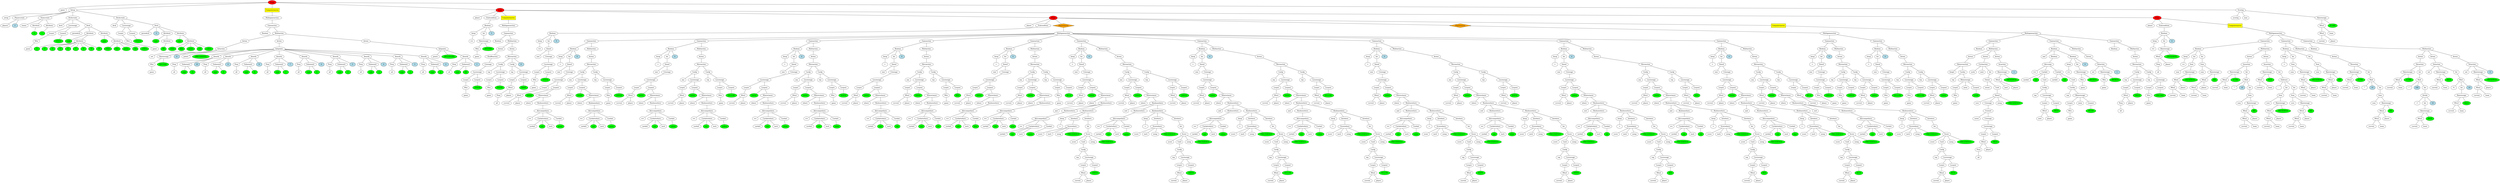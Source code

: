 graph tree{NODE0 [label="Stage" style=filled fillcolor="red"]
NODE0_1 [label="game"]
NODE0 -- NODE0_1
NODE0_2 [label="Setup" ]
NODE0_2_1 [label="setup"]
NODE0_2 -- NODE0_2_1
NODE0_2_2 [label="Playercreate" ]
NODE0_2_2_2 [label="players"]
NODE0_2_2 -- NODE0_2_2_2
NODE0_2_2_3 [label="2" style=filled fillcolor="lightblue"]
NODE0_2_2 -- NODE0_2_2_3
NODE0_2 -- NODE0_2_2
NODE0_2_4 [label="Teamcreate" ]
NODE0_2_4_1 [label="teams"]
NODE0_2_4 -- NODE0_2_4_1
NODE0_2_4_2 [label="Attribute" ]
NODE0_2_4_2_1 [fillcolor="green" style=filled label="0"]
NODE0_2_4_2 -- NODE0_2_4_2_1
NODE0_2_4 -- NODE0_2_4_2
NODE0_2_4_3 [label="Attribute" ]
NODE0_2_4_3_1 [fillcolor="green" style=filled label="1"]
NODE0_2_4_3 -- NODE0_2_4_3_1
NODE0_2_4 -- NODE0_2_4_3
NODE0_2 -- NODE0_2_4
NODE0_2_6 [label="Deckcreate" ]
NODE0_2_6_2 [label="deck"]
NODE0_2_6 -- NODE0_2_6_2
NODE0_2_6_3 [label="Locstorage" ]
NODE0_2_6_3_1 [label="Locpre" ]
NODE0_2_6_3_1_0 [label="Who" ]
NODE0_2_6_3_1_0_0 [label="game"]
NODE0_2_6_3_1_0 -- NODE0_2_6_3_1_0_0
NODE0_2_6_3_1 -- NODE0_2_6_3_1_0
NODE0_2_6_3 -- NODE0_2_6_3_1
NODE0_2_6_3_3 [label="Locpost" ]
NODE0_2_6_3_3_0 [fillcolor="green" style=filled label="STOCK"]
NODE0_2_6_3_3 -- NODE0_2_6_3_3_0
NODE0_2_6_3 -- NODE0_2_6_3_3
NODE0_2_6 -- NODE0_2_6_3
NODE0_2_6_4 [label="Deck" ]
NODE0_2_6_4_1 [label="permdeck"]
NODE0_2_6_4 -- NODE0_2_6_4_1
NODE0_2_6_4_2 [label="Attribute" ]
NODE0_2_6_4_2_1 [fillcolor="green" style=filled label="rank"]
NODE0_2_6_4_2 -- NODE0_2_6_4_2_1
NODE0_2_6_4_2_2 [label="Attribute" ]
NODE0_2_6_4_2_2_1 [fillcolor="green" style=filled label="2"]
NODE0_2_6_4_2_2 -- NODE0_2_6_4_2_2_1
NODE0_2_6_4_2_2_3 [fillcolor="green" style=filled label="3"]
NODE0_2_6_4_2_2 -- NODE0_2_6_4_2_2_3
NODE0_2_6_4_2_2_5 [fillcolor="green" style=filled label="4"]
NODE0_2_6_4_2_2 -- NODE0_2_6_4_2_2_5
NODE0_2_6_4_2_2_7 [fillcolor="green" style=filled label="5"]
NODE0_2_6_4_2_2 -- NODE0_2_6_4_2_2_7
NODE0_2_6_4_2_2_9 [fillcolor="green" style=filled label="6"]
NODE0_2_6_4_2_2 -- NODE0_2_6_4_2_2_9
NODE0_2_6_4_2_2_11 [fillcolor="green" style=filled label="7"]
NODE0_2_6_4_2_2 -- NODE0_2_6_4_2_2_11
NODE0_2_6_4_2_2_13 [fillcolor="green" style=filled label="8"]
NODE0_2_6_4_2_2 -- NODE0_2_6_4_2_2_13
NODE0_2_6_4_2_2_15 [fillcolor="green" style=filled label="9"]
NODE0_2_6_4_2_2 -- NODE0_2_6_4_2_2_15
NODE0_2_6_4_2_2_17 [fillcolor="green" style=filled label="10"]
NODE0_2_6_4_2_2 -- NODE0_2_6_4_2_2_17
NODE0_2_6_4_2 -- NODE0_2_6_4_2_2
NODE0_2_6_4 -- NODE0_2_6_4_2
NODE0_2_6_4_3 [label="Attribute" ]
NODE0_2_6_4_3_1 [fillcolor="green" style=filled label="color"]
NODE0_2_6_4_3 -- NODE0_2_6_4_3_1
NODE0_2_6_4_3_2 [label="Attribute" ]
NODE0_2_6_4_3_2_1 [fillcolor="green" style=filled label="white"]
NODE0_2_6_4_3_2 -- NODE0_2_6_4_3_2_1
NODE0_2_6_4_3_2_3 [fillcolor="green" style=filled label="blue"]
NODE0_2_6_4_3_2 -- NODE0_2_6_4_3_2_3
NODE0_2_6_4_3_2_5 [fillcolor="green" style=filled label="green"]
NODE0_2_6_4_3_2 -- NODE0_2_6_4_3_2_5
NODE0_2_6_4_3_2_7 [fillcolor="green" style=filled label="red"]
NODE0_2_6_4_3_2 -- NODE0_2_6_4_3_2_7
NODE0_2_6_4_3_2_9 [fillcolor="green" style=filled label="yellow"]
NODE0_2_6_4_3_2 -- NODE0_2_6_4_3_2_9
NODE0_2_6_4_3 -- NODE0_2_6_4_3_2
NODE0_2_6_4 -- NODE0_2_6_4_3
NODE0_2_6 -- NODE0_2_6_4
NODE0_2 -- NODE0_2_6
NODE0_2_7 [label="Deckcreate" ]
NODE0_2_7_2 [label="deck"]
NODE0_2_7 -- NODE0_2_7_2
NODE0_2_7_3 [label="Locstorage" ]
NODE0_2_7_3_1 [label="Locpre" ]
NODE0_2_7_3_1_0 [label="Who" ]
NODE0_2_7_3_1_0_0 [label="game"]
NODE0_2_7_3_1_0 -- NODE0_2_7_3_1_0_0
NODE0_2_7_3_1 -- NODE0_2_7_3_1_0
NODE0_2_7_3 -- NODE0_2_7_3_1
NODE0_2_7_3_3 [label="Locpost" ]
NODE0_2_7_3_3_0 [fillcolor="green" style=filled label="STOCK"]
NODE0_2_7_3_3 -- NODE0_2_7_3_3_0
NODE0_2_7_3 -- NODE0_2_7_3_3
NODE0_2_7 -- NODE0_2_7_3
NODE0_2_7_4 [label="Deck" ]
NODE0_2_7_4_1 [label="permdeck"]
NODE0_2_7_4 -- NODE0_2_7_4_1
NODE0_2_7_4_2 [label="3" style=filled fillcolor="lightblue"]
NODE0_2_7_4 -- NODE0_2_7_4_2
NODE0_2_7_4_3 [label="Attribute" ]
NODE0_2_7_4_3_1 [fillcolor="green" style=filled label="rank"]
NODE0_2_7_4_3 -- NODE0_2_7_4_3_1
NODE0_2_7_4_3_2 [label="Attribute" ]
NODE0_2_7_4_3_2_1 [fillcolor="green" style=filled label="HS"]
NODE0_2_7_4_3_2 -- NODE0_2_7_4_3_2_1
NODE0_2_7_4_3 -- NODE0_2_7_4_3_2
NODE0_2_7_4 -- NODE0_2_7_4_3
NODE0_2_7_4_4 [label="Attribute" ]
NODE0_2_7_4_4_1 [fillcolor="green" style=filled label="color"]
NODE0_2_7_4_4 -- NODE0_2_7_4_4_1
NODE0_2_7_4_4_2 [label="Attribute" ]
NODE0_2_7_4_4_2_1 [fillcolor="green" style=filled label="white"]
NODE0_2_7_4_4_2 -- NODE0_2_7_4_4_2_1
NODE0_2_7_4_4_2_3 [fillcolor="green" style=filled label="blue"]
NODE0_2_7_4_4_2 -- NODE0_2_7_4_4_2_3
NODE0_2_7_4_4_2_5 [fillcolor="green" style=filled label="green"]
NODE0_2_7_4_4_2 -- NODE0_2_7_4_4_2_5
NODE0_2_7_4_4_2_7 [fillcolor="green" style=filled label="red"]
NODE0_2_7_4_4_2 -- NODE0_2_7_4_4_2_7
NODE0_2_7_4_4_2_9 [fillcolor="green" style=filled label="yellow"]
NODE0_2_7_4_4_2 -- NODE0_2_7_4_4_2_9
NODE0_2_7_4_4 -- NODE0_2_7_4_4_2
NODE0_2_7_4 -- NODE0_2_7_4_4
NODE0_2_7 -- NODE0_2_7_4
NODE0_2 -- NODE0_2_7
NODE0 -- NODE0_2
NODE0_3 [label="Computermoves"  style=filled shape=box fillcolor="yellow"]
NODE0_3_2 [label="Multigameaction" ]
NODE0_3_2_0 [label="Gameaction" ]
NODE0_3_2_0_1 [label="Boolean" ]
NODE0_3_2_0 -- NODE0_3_2_0_1
NODE0_3_2_0_2 [label="Multiaction" ]
NODE0_3_2_0_2_0 [label="Action" ]
NODE0_3_2_0_2_0_1 [label="Setaction" ]
NODE0_3_2_0_2_0_1_0 [label="set"]
NODE0_3_2_0_2_0_1 -- NODE0_3_2_0_2_0_1_0
NODE0_3_2_0_2_0_1_1 [label="Rawstorage" ]
NODE0_3_2_0_2_0_1_1_1 [label="Who" ]
NODE0_3_2_0_2_0_1_1_1_0 [label="game"]
NODE0_3_2_0_2_0_1_1_1 -- NODE0_3_2_0_2_0_1_1_1_0
NODE0_3_2_0_2_0_1_1 -- NODE0_3_2_0_2_0_1_1_1
NODE0_3_2_0_2_0_1_1_3 [fillcolor="green" style=filled label="ROUNDS"]
NODE0_3_2_0_2_0_1_1 -- NODE0_3_2_0_2_0_1_1_3
NODE0_3_2_0_2_0_1 -- NODE0_3_2_0_2_0_1_1
NODE0_3_2_0_2_0_1_2 [label="0" style=filled fillcolor="lightblue"]
NODE0_3_2_0_2_0_1 -- NODE0_3_2_0_2_0_1_2
NODE0_3_2_0_2_0 -- NODE0_3_2_0_2_0_1
NODE0_3_2_0_2 -- NODE0_3_2_0_2_0
NODE0_3_2_0_2_1 [label="Action" ]
NODE0_3_2_0_2_1_1 [label="Initpoints" ]
NODE0_3_2_0_2_1_1_1 [label="points"]
NODE0_3_2_0_2_1_1 -- NODE0_3_2_0_2_1_1_1
NODE0_3_2_0_2_1_1_2 [fillcolor="green" style=filled label="PRECEDENCE"]
NODE0_3_2_0_2_1_1 -- NODE0_3_2_0_2_1_1_2
NODE0_3_2_0_2_1_1_4 [label="Awards" ]
NODE0_3_2_0_2_1_1_4_1 [label="Posq" ]
NODE0_3_2_0_2_1_1_4_1_0 [label="all"]
NODE0_3_2_0_2_1_1_4_1 -- NODE0_3_2_0_2_1_1_4_1_0
NODE0_3_2_0_2_1_1_4 -- NODE0_3_2_0_2_1_1_4_1
NODE0_3_2_0_2_1_1_4_2 [label="Subaward" ]
NODE0_3_2_0_2_1_1_4_2_1 [fillcolor="green" style=filled label="rank"]
NODE0_3_2_0_2_1_1_4_2 -- NODE0_3_2_0_2_1_1_4_2_1
NODE0_3_2_0_2_1_1_4_2_3 [fillcolor="green" style=filled label="10"]
NODE0_3_2_0_2_1_1_4_2 -- NODE0_3_2_0_2_1_1_4_2_3
NODE0_3_2_0_2_1_1_4 -- NODE0_3_2_0_2_1_1_4_2
NODE0_3_2_0_2_1_1_4_3 [label="10" style=filled fillcolor="lightblue"]
NODE0_3_2_0_2_1_1_4 -- NODE0_3_2_0_2_1_1_4_3
NODE0_3_2_0_2_1_1 -- NODE0_3_2_0_2_1_1_4
NODE0_3_2_0_2_1_1_5 [label="Awards" ]
NODE0_3_2_0_2_1_1_5_1 [label="Posq" ]
NODE0_3_2_0_2_1_1_5_1_0 [label="all"]
NODE0_3_2_0_2_1_1_5_1 -- NODE0_3_2_0_2_1_1_5_1_0
NODE0_3_2_0_2_1_1_5 -- NODE0_3_2_0_2_1_1_5_1
NODE0_3_2_0_2_1_1_5_2 [label="Subaward" ]
NODE0_3_2_0_2_1_1_5_2_1 [fillcolor="green" style=filled label="rank"]
NODE0_3_2_0_2_1_1_5_2 -- NODE0_3_2_0_2_1_1_5_2_1
NODE0_3_2_0_2_1_1_5_2_3 [fillcolor="green" style=filled label="9"]
NODE0_3_2_0_2_1_1_5_2 -- NODE0_3_2_0_2_1_1_5_2_3
NODE0_3_2_0_2_1_1_5 -- NODE0_3_2_0_2_1_1_5_2
NODE0_3_2_0_2_1_1_5_3 [label="9" style=filled fillcolor="lightblue"]
NODE0_3_2_0_2_1_1_5 -- NODE0_3_2_0_2_1_1_5_3
NODE0_3_2_0_2_1_1 -- NODE0_3_2_0_2_1_1_5
NODE0_3_2_0_2_1_1_6 [label="Awards" ]
NODE0_3_2_0_2_1_1_6_1 [label="Posq" ]
NODE0_3_2_0_2_1_1_6_1_0 [label="all"]
NODE0_3_2_0_2_1_1_6_1 -- NODE0_3_2_0_2_1_1_6_1_0
NODE0_3_2_0_2_1_1_6 -- NODE0_3_2_0_2_1_1_6_1
NODE0_3_2_0_2_1_1_6_2 [label="Subaward" ]
NODE0_3_2_0_2_1_1_6_2_1 [fillcolor="green" style=filled label="rank"]
NODE0_3_2_0_2_1_1_6_2 -- NODE0_3_2_0_2_1_1_6_2_1
NODE0_3_2_0_2_1_1_6_2_3 [fillcolor="green" style=filled label="8"]
NODE0_3_2_0_2_1_1_6_2 -- NODE0_3_2_0_2_1_1_6_2_3
NODE0_3_2_0_2_1_1_6 -- NODE0_3_2_0_2_1_1_6_2
NODE0_3_2_0_2_1_1_6_3 [label="8" style=filled fillcolor="lightblue"]
NODE0_3_2_0_2_1_1_6 -- NODE0_3_2_0_2_1_1_6_3
NODE0_3_2_0_2_1_1 -- NODE0_3_2_0_2_1_1_6
NODE0_3_2_0_2_1_1_7 [label="Awards" ]
NODE0_3_2_0_2_1_1_7_1 [label="Posq" ]
NODE0_3_2_0_2_1_1_7_1_0 [label="all"]
NODE0_3_2_0_2_1_1_7_1 -- NODE0_3_2_0_2_1_1_7_1_0
NODE0_3_2_0_2_1_1_7 -- NODE0_3_2_0_2_1_1_7_1
NODE0_3_2_0_2_1_1_7_2 [label="Subaward" ]
NODE0_3_2_0_2_1_1_7_2_1 [fillcolor="green" style=filled label="rank"]
NODE0_3_2_0_2_1_1_7_2 -- NODE0_3_2_0_2_1_1_7_2_1
NODE0_3_2_0_2_1_1_7_2_3 [fillcolor="green" style=filled label="7"]
NODE0_3_2_0_2_1_1_7_2 -- NODE0_3_2_0_2_1_1_7_2_3
NODE0_3_2_0_2_1_1_7 -- NODE0_3_2_0_2_1_1_7_2
NODE0_3_2_0_2_1_1_7_3 [label="7" style=filled fillcolor="lightblue"]
NODE0_3_2_0_2_1_1_7 -- NODE0_3_2_0_2_1_1_7_3
NODE0_3_2_0_2_1_1 -- NODE0_3_2_0_2_1_1_7
NODE0_3_2_0_2_1_1_8 [label="Awards" ]
NODE0_3_2_0_2_1_1_8_1 [label="Posq" ]
NODE0_3_2_0_2_1_1_8_1_0 [label="all"]
NODE0_3_2_0_2_1_1_8_1 -- NODE0_3_2_0_2_1_1_8_1_0
NODE0_3_2_0_2_1_1_8 -- NODE0_3_2_0_2_1_1_8_1
NODE0_3_2_0_2_1_1_8_2 [label="Subaward" ]
NODE0_3_2_0_2_1_1_8_2_1 [fillcolor="green" style=filled label="rank"]
NODE0_3_2_0_2_1_1_8_2 -- NODE0_3_2_0_2_1_1_8_2_1
NODE0_3_2_0_2_1_1_8_2_3 [fillcolor="green" style=filled label="6"]
NODE0_3_2_0_2_1_1_8_2 -- NODE0_3_2_0_2_1_1_8_2_3
NODE0_3_2_0_2_1_1_8 -- NODE0_3_2_0_2_1_1_8_2
NODE0_3_2_0_2_1_1_8_3 [label="6" style=filled fillcolor="lightblue"]
NODE0_3_2_0_2_1_1_8 -- NODE0_3_2_0_2_1_1_8_3
NODE0_3_2_0_2_1_1 -- NODE0_3_2_0_2_1_1_8
NODE0_3_2_0_2_1_1_9 [label="Awards" ]
NODE0_3_2_0_2_1_1_9_1 [label="Posq" ]
NODE0_3_2_0_2_1_1_9_1_0 [label="all"]
NODE0_3_2_0_2_1_1_9_1 -- NODE0_3_2_0_2_1_1_9_1_0
NODE0_3_2_0_2_1_1_9 -- NODE0_3_2_0_2_1_1_9_1
NODE0_3_2_0_2_1_1_9_2 [label="Subaward" ]
NODE0_3_2_0_2_1_1_9_2_1 [fillcolor="green" style=filled label="rank"]
NODE0_3_2_0_2_1_1_9_2 -- NODE0_3_2_0_2_1_1_9_2_1
NODE0_3_2_0_2_1_1_9_2_3 [fillcolor="green" style=filled label="5"]
NODE0_3_2_0_2_1_1_9_2 -- NODE0_3_2_0_2_1_1_9_2_3
NODE0_3_2_0_2_1_1_9 -- NODE0_3_2_0_2_1_1_9_2
NODE0_3_2_0_2_1_1_9_3 [label="5" style=filled fillcolor="lightblue"]
NODE0_3_2_0_2_1_1_9 -- NODE0_3_2_0_2_1_1_9_3
NODE0_3_2_0_2_1_1 -- NODE0_3_2_0_2_1_1_9
NODE0_3_2_0_2_1_1_10 [label="Awards" ]
NODE0_3_2_0_2_1_1_10_1 [label="Posq" ]
NODE0_3_2_0_2_1_1_10_1_0 [label="all"]
NODE0_3_2_0_2_1_1_10_1 -- NODE0_3_2_0_2_1_1_10_1_0
NODE0_3_2_0_2_1_1_10 -- NODE0_3_2_0_2_1_1_10_1
NODE0_3_2_0_2_1_1_10_2 [label="Subaward" ]
NODE0_3_2_0_2_1_1_10_2_1 [fillcolor="green" style=filled label="rank"]
NODE0_3_2_0_2_1_1_10_2 -- NODE0_3_2_0_2_1_1_10_2_1
NODE0_3_2_0_2_1_1_10_2_3 [fillcolor="green" style=filled label="4"]
NODE0_3_2_0_2_1_1_10_2 -- NODE0_3_2_0_2_1_1_10_2_3
NODE0_3_2_0_2_1_1_10 -- NODE0_3_2_0_2_1_1_10_2
NODE0_3_2_0_2_1_1_10_3 [label="4" style=filled fillcolor="lightblue"]
NODE0_3_2_0_2_1_1_10 -- NODE0_3_2_0_2_1_1_10_3
NODE0_3_2_0_2_1_1 -- NODE0_3_2_0_2_1_1_10
NODE0_3_2_0_2_1_1_11 [label="Awards" ]
NODE0_3_2_0_2_1_1_11_1 [label="Posq" ]
NODE0_3_2_0_2_1_1_11_1_0 [label="all"]
NODE0_3_2_0_2_1_1_11_1 -- NODE0_3_2_0_2_1_1_11_1_0
NODE0_3_2_0_2_1_1_11 -- NODE0_3_2_0_2_1_1_11_1
NODE0_3_2_0_2_1_1_11_2 [label="Subaward" ]
NODE0_3_2_0_2_1_1_11_2_1 [fillcolor="green" style=filled label="rank"]
NODE0_3_2_0_2_1_1_11_2 -- NODE0_3_2_0_2_1_1_11_2_1
NODE0_3_2_0_2_1_1_11_2_3 [fillcolor="green" style=filled label="3"]
NODE0_3_2_0_2_1_1_11_2 -- NODE0_3_2_0_2_1_1_11_2_3
NODE0_3_2_0_2_1_1_11 -- NODE0_3_2_0_2_1_1_11_2
NODE0_3_2_0_2_1_1_11_3 [label="3" style=filled fillcolor="lightblue"]
NODE0_3_2_0_2_1_1_11 -- NODE0_3_2_0_2_1_1_11_3
NODE0_3_2_0_2_1_1 -- NODE0_3_2_0_2_1_1_11
NODE0_3_2_0_2_1_1_12 [label="Awards" ]
NODE0_3_2_0_2_1_1_12_1 [label="Posq" ]
NODE0_3_2_0_2_1_1_12_1_0 [label="all"]
NODE0_3_2_0_2_1_1_12_1 -- NODE0_3_2_0_2_1_1_12_1_0
NODE0_3_2_0_2_1_1_12 -- NODE0_3_2_0_2_1_1_12_1
NODE0_3_2_0_2_1_1_12_2 [label="Subaward" ]
NODE0_3_2_0_2_1_1_12_2_1 [fillcolor="green" style=filled label="rank"]
NODE0_3_2_0_2_1_1_12_2 -- NODE0_3_2_0_2_1_1_12_2_1
NODE0_3_2_0_2_1_1_12_2_3 [fillcolor="green" style=filled label="2"]
NODE0_3_2_0_2_1_1_12_2 -- NODE0_3_2_0_2_1_1_12_2_3
NODE0_3_2_0_2_1_1_12 -- NODE0_3_2_0_2_1_1_12_2
NODE0_3_2_0_2_1_1_12_3 [label="2" style=filled fillcolor="lightblue"]
NODE0_3_2_0_2_1_1_12 -- NODE0_3_2_0_2_1_1_12_3
NODE0_3_2_0_2_1_1 -- NODE0_3_2_0_2_1_1_12
NODE0_3_2_0_2_1 -- NODE0_3_2_0_2_1_1
NODE0_3_2_0_2 -- NODE0_3_2_0_2_1
NODE0_3_2_0_2_2 [label="Action" ]
NODE0_3_2_0_2_2_1 [label="Initpoints" ]
NODE0_3_2_0_2_2_1_1 [label="points"]
NODE0_3_2_0_2_2_1 -- NODE0_3_2_0_2_2_1_1
NODE0_3_2_0_2_2_1_2 [fillcolor="green" style=filled label="MULTIPLIER"]
NODE0_3_2_0_2_2_1 -- NODE0_3_2_0_2_2_1_2
NODE0_3_2_0_2_2_1_4 [label="Awards" ]
NODE0_3_2_0_2_2_1_4_1 [label="Posq" ]
NODE0_3_2_0_2_2_1_4_1_0 [label="all"]
NODE0_3_2_0_2_2_1_4_1 -- NODE0_3_2_0_2_2_1_4_1_0
NODE0_3_2_0_2_2_1_4 -- NODE0_3_2_0_2_2_1_4_1
NODE0_3_2_0_2_2_1_4_2 [label="Subaward" ]
NODE0_3_2_0_2_2_1_4_2_1 [fillcolor="green" style=filled label="rank"]
NODE0_3_2_0_2_2_1_4_2 -- NODE0_3_2_0_2_2_1_4_2_1
NODE0_3_2_0_2_2_1_4_2_3 [fillcolor="green" style=filled label="HS"]
NODE0_3_2_0_2_2_1_4_2 -- NODE0_3_2_0_2_2_1_4_2_3
NODE0_3_2_0_2_2_1_4 -- NODE0_3_2_0_2_2_1_4_2
NODE0_3_2_0_2_2_1_4_3 [label="1" style=filled fillcolor="lightblue"]
NODE0_3_2_0_2_2_1_4 -- NODE0_3_2_0_2_2_1_4_3
NODE0_3_2_0_2_2_1 -- NODE0_3_2_0_2_2_1_4
NODE0_3_2_0_2_2 -- NODE0_3_2_0_2_2_1
NODE0_3_2_0_2 -- NODE0_3_2_0_2_2
NODE0_3_2_0 -- NODE0_3_2_0_2
NODE0_3_2 -- NODE0_3_2_0
NODE0_3 -- NODE0_3_2
NODE0 -- NODE0_3
NODE0_4 [label="Stage"  style=filled fillcolor="red"]
NODE0_4_2 [label="player"]
NODE0_4 -- NODE0_4_2
NODE0_4_3 [label="Endcondition" ]
NODE0_4_3_2 [label="Boolean" ]
NODE0_4_3_2_1 [label="Intop" ]
NODE0_4_3_2_1_0 [label="=="]
NODE0_4_3_2_1 -- NODE0_4_3_2_1_0
NODE0_4_3_2 -- NODE0_4_3_2_1
NODE0_4_3_2_2 [label="Int" ]
NODE0_4_3_2_2_0 [label="Rawstorage" ]
NODE0_4_3_2_2_0_1 [label="Who" ]
NODE0_4_3_2_2_0_1_0 [label="game"]
NODE0_4_3_2_2_0_1 -- NODE0_4_3_2_2_0_1_0
NODE0_4_3_2_2_0 -- NODE0_4_3_2_2_0_1
NODE0_4_3_2_2_0_3 [fillcolor="green" style=filled label="ROUNDS"]
NODE0_4_3_2_2_0 -- NODE0_4_3_2_2_0_3
NODE0_4_3_2_2 -- NODE0_4_3_2_2_0
NODE0_4_3_2 -- NODE0_4_3_2_2
NODE0_4_3_2_3 [label="3" style=filled fillcolor="lightblue"]
NODE0_4_3_2 -- NODE0_4_3_2_3
NODE0_4_3 -- NODE0_4_3_2
NODE0_4 -- NODE0_4_3
NODE0_4_4 [label="Computermoves"  style=filled shape=box fillcolor="yellow"]
NODE0_4_4_2 [label="Multigameaction" ]
NODE0_4_4_2_0 [label="Gameaction" ]
NODE0_4_4_2_0_1 [label="Boolean" ]
NODE0_4_4_2_0 -- NODE0_4_4_2_0_1
NODE0_4_4_2_0_2 [label="Multiaction" ]
NODE0_4_4_2_0_2_0 [label="Action" ]
NODE0_4_4_2_0_2_0_1 [label="Shuffleaction" ]
NODE0_4_4_2_0_2_0_1_1 [label="Cstorage" ]
NODE0_4_4_2_0_2_0_1_1_0 [label="Locstorage" ]
NODE0_4_4_2_0_2_0_1_1_0_1 [label="Locpre" ]
NODE0_4_4_2_0_2_0_1_1_0_1_0 [label="Who" ]
NODE0_4_4_2_0_2_0_1_1_0_1_0_0 [label="game"]
NODE0_4_4_2_0_2_0_1_1_0_1_0 -- NODE0_4_4_2_0_2_0_1_1_0_1_0_0
NODE0_4_4_2_0_2_0_1_1_0_1 -- NODE0_4_4_2_0_2_0_1_1_0_1_0
NODE0_4_4_2_0_2_0_1_1_0 -- NODE0_4_4_2_0_2_0_1_1_0_1
NODE0_4_4_2_0_2_0_1_1_0_3 [label="Locpost" ]
NODE0_4_4_2_0_2_0_1_1_0_3_0 [fillcolor="green" style=filled label="STOCK"]
NODE0_4_4_2_0_2_0_1_1_0_3 -- NODE0_4_4_2_0_2_0_1_1_0_3_0
NODE0_4_4_2_0_2_0_1_1_0 -- NODE0_4_4_2_0_2_0_1_1_0_3
NODE0_4_4_2_0_2_0_1_1 -- NODE0_4_4_2_0_2_0_1_1_0
NODE0_4_4_2_0_2_0_1 -- NODE0_4_4_2_0_2_0_1_1
NODE0_4_4_2_0_2_0 -- NODE0_4_4_2_0_2_0_1
NODE0_4_4_2_0_2 -- NODE0_4_4_2_0_2_0
NODE0_4_4_2_0_2_1 [label="Action" ]
NODE0_4_4_2_0_2_1_1 [label="Moveaction" ]
NODE0_4_4_2_0_2_1_1_1 [label="Cardp" ]
NODE0_4_4_2_0_2_1_1_1_1 [label="top"]
NODE0_4_4_2_0_2_1_1_1 -- NODE0_4_4_2_0_2_1_1_1_1
NODE0_4_4_2_0_2_1_1_1_2 [label="Locstorage" ]
NODE0_4_4_2_0_2_1_1_1_2_1 [label="Locpre" ]
NODE0_4_4_2_0_2_1_1_1_2_1_0 [label="Who" ]
NODE0_4_4_2_0_2_1_1_1_2_1_0_0 [label="game"]
NODE0_4_4_2_0_2_1_1_1_2_1_0 -- NODE0_4_4_2_0_2_1_1_1_2_1_0_0
NODE0_4_4_2_0_2_1_1_1_2_1 -- NODE0_4_4_2_0_2_1_1_1_2_1_0
NODE0_4_4_2_0_2_1_1_1_2 -- NODE0_4_4_2_0_2_1_1_1_2_1
NODE0_4_4_2_0_2_1_1_1_2_3 [label="Locpost" ]
NODE0_4_4_2_0_2_1_1_1_2_3_0 [fillcolor="green" style=filled label="STOCK"]
NODE0_4_4_2_0_2_1_1_1_2_3 -- NODE0_4_4_2_0_2_1_1_1_2_3_0
NODE0_4_4_2_0_2_1_1_1_2 -- NODE0_4_4_2_0_2_1_1_1_2_3
NODE0_4_4_2_0_2_1_1_1 -- NODE0_4_4_2_0_2_1_1_1_2
NODE0_4_4_2_0_2_1_1 -- NODE0_4_4_2_0_2_1_1_1
NODE0_4_4_2_0_2_1_1_2 [label="Cardp" ]
NODE0_4_4_2_0_2_1_1_2_1 [label="top"]
NODE0_4_4_2_0_2_1_1_2 -- NODE0_4_4_2_0_2_1_1_2_1
NODE0_4_4_2_0_2_1_1_2_2 [label="Locstorage" ]
NODE0_4_4_2_0_2_1_1_2_2_1 [label="Locpre" ]
NODE0_4_4_2_0_2_1_1_2_2_1_0 [label="Who2" ]
NODE0_4_4_2_0_2_1_1_2_2_1_0_1 [label="Posq" ]
NODE0_4_4_2_0_2_1_1_2_2_1_0_1_0 [label="all"]
NODE0_4_4_2_0_2_1_1_2_2_1_0_1 -- NODE0_4_4_2_0_2_1_1_2_2_1_0_1_0
NODE0_4_4_2_0_2_1_1_2_2_1_0 -- NODE0_4_4_2_0_2_1_1_2_2_1_0_1
NODE0_4_4_2_0_2_1_1_2_2_1_0_2 [label="player"]
NODE0_4_4_2_0_2_1_1_2_2_1_0 -- NODE0_4_4_2_0_2_1_1_2_2_1_0_2
NODE0_4_4_2_0_2_1_1_2_2_1 -- NODE0_4_4_2_0_2_1_1_2_2_1_0
NODE0_4_4_2_0_2_1_1_2_2 -- NODE0_4_4_2_0_2_1_1_2_2_1
NODE0_4_4_2_0_2_1_1_2_2_3 [label="Locpost" ]
NODE0_4_4_2_0_2_1_1_2_2_3_0 [fillcolor="green" style=filled label="HAND"]
NODE0_4_4_2_0_2_1_1_2_2_3 -- NODE0_4_4_2_0_2_1_1_2_2_3_0
NODE0_4_4_2_0_2_1_1_2_2 -- NODE0_4_4_2_0_2_1_1_2_2_3
NODE0_4_4_2_0_2_1_1_2 -- NODE0_4_4_2_0_2_1_1_2_2
NODE0_4_4_2_0_2_1_1 -- NODE0_4_4_2_0_2_1_1_2
NODE0_4_4_2_0_2_1_1_3 [label="8" style=filled fillcolor="lightblue"]
NODE0_4_4_2_0_2_1_1 -- NODE0_4_4_2_0_2_1_1_3
NODE0_4_4_2_0_2_1 -- NODE0_4_4_2_0_2_1_1
NODE0_4_4_2_0_2 -- NODE0_4_4_2_0_2_1
NODE0_4_4_2_0 -- NODE0_4_4_2_0_2
NODE0_4_4_2 -- NODE0_4_4_2_0
NODE0_4_4 -- NODE0_4_4_2
NODE0_4 -- NODE0_4_4
NODE0_4_5 [label="Stage"  style=filled fillcolor="red"]
NODE0_4_5_2 [label="player"]
NODE0_4_5 -- NODE0_4_5_2
NODE0_4_5_3 [label="Endcondition" ]
NODE0_4_5_3_2 [label="Boolean" ]
NODE0_4_5_3_2_1 [label="Intop" ]
NODE0_4_5_3_2_1_0 [label="=="]
NODE0_4_5_3_2_1 -- NODE0_4_5_3_2_1_0
NODE0_4_5_3_2 -- NODE0_4_5_3_2_1
NODE0_4_5_3_2_2 [label="Int" ]
NODE0_4_5_3_2_2_0 [label="Sizeof" ]
NODE0_4_5_3_2_2_0_1 [label="size"]
NODE0_4_5_3_2_2_0 -- NODE0_4_5_3_2_2_0_1
NODE0_4_5_3_2_2_0_2 [label="Cstorage" ]
NODE0_4_5_3_2_2_0_2_0 [label="Locstorage" ]
NODE0_4_5_3_2_2_0_2_0_1 [label="Locpre" ]
NODE0_4_5_3_2_2_0_2_0_1_0 [label="Who" ]
NODE0_4_5_3_2_2_0_2_0_1_0_0 [label="game"]
NODE0_4_5_3_2_2_0_2_0_1_0 -- NODE0_4_5_3_2_2_0_2_0_1_0_0
NODE0_4_5_3_2_2_0_2_0_1 -- NODE0_4_5_3_2_2_0_2_0_1_0
NODE0_4_5_3_2_2_0_2_0 -- NODE0_4_5_3_2_2_0_2_0_1
NODE0_4_5_3_2_2_0_2_0_3 [label="Locpost" ]
NODE0_4_5_3_2_2_0_2_0_3_0 [fillcolor="green" style=filled label="STOCK"]
NODE0_4_5_3_2_2_0_2_0_3 -- NODE0_4_5_3_2_2_0_2_0_3_0
NODE0_4_5_3_2_2_0_2_0 -- NODE0_4_5_3_2_2_0_2_0_3
NODE0_4_5_3_2_2_0_2 -- NODE0_4_5_3_2_2_0_2_0
NODE0_4_5_3_2_2_0 -- NODE0_4_5_3_2_2_0_2
NODE0_4_5_3_2_2 -- NODE0_4_5_3_2_2_0
NODE0_4_5_3_2 -- NODE0_4_5_3_2_2
NODE0_4_5_3_2_3 [label="0" style=filled fillcolor="lightblue"]
NODE0_4_5_3_2 -- NODE0_4_5_3_2_3
NODE0_4_5_3 -- NODE0_4_5_3_2
NODE0_4_5 -- NODE0_4_5_3
NODE0_4_5_4 [label="Playermoves"  style=filled shape=diamond fillcolor="orange"]
NODE0_4_5_4_2 [label="Multigameaction" ]
NODE0_4_5_4_2_0 [label="Gameaction" ]
NODE0_4_5_4_2_0_1 [label="Boolean" ]
NODE0_4_5_4_2_0_1_1 [label="Intop" ]
NODE0_4_5_4_2_0_1_1_0 [label=">"]
NODE0_4_5_4_2_0_1_1 -- NODE0_4_5_4_2_0_1_1_0
NODE0_4_5_4_2_0_1 -- NODE0_4_5_4_2_0_1_1
NODE0_4_5_4_2_0_1_2 [label="Int" ]
NODE0_4_5_4_2_0_1_2_0 [label="Sizeof" ]
NODE0_4_5_4_2_0_1_2_0_1 [label="size"]
NODE0_4_5_4_2_0_1_2_0 -- NODE0_4_5_4_2_0_1_2_0_1
NODE0_4_5_4_2_0_1_2_0_2 [label="Cstorage" ]
NODE0_4_5_4_2_0_1_2_0_2_0 [label="Locstorage" ]
NODE0_4_5_4_2_0_1_2_0_2_0_1 [label="Locpre" ]
NODE0_4_5_4_2_0_1_2_0_2_0_1_0 [label="Who2" ]
NODE0_4_5_4_2_0_1_2_0_2_0_1_0_1 [label="current"]
NODE0_4_5_4_2_0_1_2_0_2_0_1_0 -- NODE0_4_5_4_2_0_1_2_0_2_0_1_0_1
NODE0_4_5_4_2_0_1_2_0_2_0_1_0_2 [label="player"]
NODE0_4_5_4_2_0_1_2_0_2_0_1_0 -- NODE0_4_5_4_2_0_1_2_0_2_0_1_0_2
NODE0_4_5_4_2_0_1_2_0_2_0_1 -- NODE0_4_5_4_2_0_1_2_0_2_0_1_0
NODE0_4_5_4_2_0_1_2_0_2_0 -- NODE0_4_5_4_2_0_1_2_0_2_0_1
NODE0_4_5_4_2_0_1_2_0_2_0_3 [label="Locpost" ]
NODE0_4_5_4_2_0_1_2_0_2_0_3_0 [fillcolor="green" style=filled label="HAND"]
NODE0_4_5_4_2_0_1_2_0_2_0_3 -- NODE0_4_5_4_2_0_1_2_0_2_0_3_0
NODE0_4_5_4_2_0_1_2_0_2_0_3_1 [label="Whereclause" ]
NODE0_4_5_4_2_0_1_2_0_2_0_3_1_0 [label="where"]
NODE0_4_5_4_2_0_1_2_0_2_0_3_1 -- NODE0_4_5_4_2_0_1_2_0_2_0_3_1_0
NODE0_4_5_4_2_0_1_2_0_2_0_3_1_1 [label="Booleanwhere" ]
NODE0_4_5_4_2_0_1_2_0_2_0_3_1_1_1 [label="Attrcompwhere" ]
NODE0_4_5_4_2_0_1_2_0_2_0_3_1_1_1_0 [label="=="]
NODE0_4_5_4_2_0_1_2_0_2_0_3_1_1_1 -- NODE0_4_5_4_2_0_1_2_0_2_0_3_1_1_1_0
NODE0_4_5_4_2_0_1_2_0_2_0_3_1_1_1_1 [label="Cardattwhere" ]
NODE0_4_5_4_2_0_1_2_0_2_0_3_1_1_1_1_1 [label="cardatt"]
NODE0_4_5_4_2_0_1_2_0_2_0_3_1_1_1_1 -- NODE0_4_5_4_2_0_1_2_0_2_0_3_1_1_1_1_1
NODE0_4_5_4_2_0_1_2_0_2_0_3_1_1_1_1_2 [fillcolor="green" style=filled label="suit"]
NODE0_4_5_4_2_0_1_2_0_2_0_3_1_1_1_1 -- NODE0_4_5_4_2_0_1_2_0_2_0_3_1_1_1_1_2
NODE0_4_5_4_2_0_1_2_0_2_0_3_1_1_1_1_3 [label="each"]
NODE0_4_5_4_2_0_1_2_0_2_0_3_1_1_1_1 -- NODE0_4_5_4_2_0_1_2_0_2_0_3_1_1_1_1_3
NODE0_4_5_4_2_0_1_2_0_2_0_3_1_1_1 -- NODE0_4_5_4_2_0_1_2_0_2_0_3_1_1_1_1
NODE0_4_5_4_2_0_1_2_0_2_0_3_1_1_1_2 [label="Cardatt" ]
NODE0_4_5_4_2_0_1_2_0_2_0_3_1_1_1_2_0 [fillcolor="green" style=filled label="green"]
NODE0_4_5_4_2_0_1_2_0_2_0_3_1_1_1_2 -- NODE0_4_5_4_2_0_1_2_0_2_0_3_1_1_1_2_0
NODE0_4_5_4_2_0_1_2_0_2_0_3_1_1_1 -- NODE0_4_5_4_2_0_1_2_0_2_0_3_1_1_1_2
NODE0_4_5_4_2_0_1_2_0_2_0_3_1_1 -- NODE0_4_5_4_2_0_1_2_0_2_0_3_1_1_1
NODE0_4_5_4_2_0_1_2_0_2_0_3_1 -- NODE0_4_5_4_2_0_1_2_0_2_0_3_1_1
NODE0_4_5_4_2_0_1_2_0_2_0_3 -- NODE0_4_5_4_2_0_1_2_0_2_0_3_1
NODE0_4_5_4_2_0_1_2_0_2_0 -- NODE0_4_5_4_2_0_1_2_0_2_0_3
NODE0_4_5_4_2_0_1_2_0_2 -- NODE0_4_5_4_2_0_1_2_0_2_0
NODE0_4_5_4_2_0_1_2_0 -- NODE0_4_5_4_2_0_1_2_0_2
NODE0_4_5_4_2_0_1_2 -- NODE0_4_5_4_2_0_1_2_0
NODE0_4_5_4_2_0_1 -- NODE0_4_5_4_2_0_1_2
NODE0_4_5_4_2_0_1_3 [label="0" style=filled fillcolor="lightblue"]
NODE0_4_5_4_2_0_1 -- NODE0_4_5_4_2_0_1_3
NODE0_4_5_4_2_0 -- NODE0_4_5_4_2_0_1
NODE0_4_5_4_2_0_2 [label="Multiaction" ]
NODE0_4_5_4_2_0_2_0 [label="Action" ]
NODE0_4_5_4_2_0_2_0_1 [label="Moveaction" ]
NODE0_4_5_4_2_0_2_0_1_1 [label="Cardp" ]
NODE0_4_5_4_2_0_2_0_1_1_1 [label="any"]
NODE0_4_5_4_2_0_2_0_1_1 -- NODE0_4_5_4_2_0_2_0_1_1_1
NODE0_4_5_4_2_0_2_0_1_1_2 [label="Locstorage" ]
NODE0_4_5_4_2_0_2_0_1_1_2_1 [label="Locpre" ]
NODE0_4_5_4_2_0_2_0_1_1_2_1_0 [label="Who2" ]
NODE0_4_5_4_2_0_2_0_1_1_2_1_0_1 [label="current"]
NODE0_4_5_4_2_0_2_0_1_1_2_1_0 -- NODE0_4_5_4_2_0_2_0_1_1_2_1_0_1
NODE0_4_5_4_2_0_2_0_1_1_2_1_0_2 [label="player"]
NODE0_4_5_4_2_0_2_0_1_1_2_1_0 -- NODE0_4_5_4_2_0_2_0_1_1_2_1_0_2
NODE0_4_5_4_2_0_2_0_1_1_2_1 -- NODE0_4_5_4_2_0_2_0_1_1_2_1_0
NODE0_4_5_4_2_0_2_0_1_1_2 -- NODE0_4_5_4_2_0_2_0_1_1_2_1
NODE0_4_5_4_2_0_2_0_1_1_2_3 [label="Locpost" ]
NODE0_4_5_4_2_0_2_0_1_1_2_3_0 [fillcolor="green" style=filled label="HAND"]
NODE0_4_5_4_2_0_2_0_1_1_2_3 -- NODE0_4_5_4_2_0_2_0_1_1_2_3_0
NODE0_4_5_4_2_0_2_0_1_1_2_3_1 [label="Whereclause" ]
NODE0_4_5_4_2_0_2_0_1_1_2_3_1_0 [label="where"]
NODE0_4_5_4_2_0_2_0_1_1_2_3_1 -- NODE0_4_5_4_2_0_2_0_1_1_2_3_1_0
NODE0_4_5_4_2_0_2_0_1_1_2_3_1_1 [label="Booleanwhere" ]
NODE0_4_5_4_2_0_2_0_1_1_2_3_1_1_1 [label="Attrcompwhere" ]
NODE0_4_5_4_2_0_2_0_1_1_2_3_1_1_1_0 [label="=="]
NODE0_4_5_4_2_0_2_0_1_1_2_3_1_1_1 -- NODE0_4_5_4_2_0_2_0_1_1_2_3_1_1_1_0
NODE0_4_5_4_2_0_2_0_1_1_2_3_1_1_1_1 [label="Cardattwhere" ]
NODE0_4_5_4_2_0_2_0_1_1_2_3_1_1_1_1_1 [label="cardatt"]
NODE0_4_5_4_2_0_2_0_1_1_2_3_1_1_1_1 -- NODE0_4_5_4_2_0_2_0_1_1_2_3_1_1_1_1_1
NODE0_4_5_4_2_0_2_0_1_1_2_3_1_1_1_1_2 [fillcolor="green" style=filled label="suit"]
NODE0_4_5_4_2_0_2_0_1_1_2_3_1_1_1_1 -- NODE0_4_5_4_2_0_2_0_1_1_2_3_1_1_1_1_2
NODE0_4_5_4_2_0_2_0_1_1_2_3_1_1_1_1_3 [label="each"]
NODE0_4_5_4_2_0_2_0_1_1_2_3_1_1_1_1 -- NODE0_4_5_4_2_0_2_0_1_1_2_3_1_1_1_1_3
NODE0_4_5_4_2_0_2_0_1_1_2_3_1_1_1 -- NODE0_4_5_4_2_0_2_0_1_1_2_3_1_1_1_1
NODE0_4_5_4_2_0_2_0_1_1_2_3_1_1_1_2 [label="Cardatt" ]
NODE0_4_5_4_2_0_2_0_1_1_2_3_1_1_1_2_0 [fillcolor="green" style=filled label="green"]
NODE0_4_5_4_2_0_2_0_1_1_2_3_1_1_1_2 -- NODE0_4_5_4_2_0_2_0_1_1_2_3_1_1_1_2_0
NODE0_4_5_4_2_0_2_0_1_1_2_3_1_1_1 -- NODE0_4_5_4_2_0_2_0_1_1_2_3_1_1_1_2
NODE0_4_5_4_2_0_2_0_1_1_2_3_1_1 -- NODE0_4_5_4_2_0_2_0_1_1_2_3_1_1_1
NODE0_4_5_4_2_0_2_0_1_1_2_3_1 -- NODE0_4_5_4_2_0_2_0_1_1_2_3_1_1
NODE0_4_5_4_2_0_2_0_1_1_2_3 -- NODE0_4_5_4_2_0_2_0_1_1_2_3_1
NODE0_4_5_4_2_0_2_0_1_1_2 -- NODE0_4_5_4_2_0_2_0_1_1_2_3
NODE0_4_5_4_2_0_2_0_1_1 -- NODE0_4_5_4_2_0_2_0_1_1_2
NODE0_4_5_4_2_0_2_0_1 -- NODE0_4_5_4_2_0_2_0_1_1
NODE0_4_5_4_2_0_2_0_1_2 [label="Cardp" ]
NODE0_4_5_4_2_0_2_0_1_2_1 [label="top"]
NODE0_4_5_4_2_0_2_0_1_2 -- NODE0_4_5_4_2_0_2_0_1_2_1
NODE0_4_5_4_2_0_2_0_1_2_2 [label="Locstorage" ]
NODE0_4_5_4_2_0_2_0_1_2_2_1 [label="Locpre" ]
NODE0_4_5_4_2_0_2_0_1_2_2_1_0 [label="Who" ]
NODE0_4_5_4_2_0_2_0_1_2_2_1_0_0 [label="game"]
NODE0_4_5_4_2_0_2_0_1_2_2_1_0 -- NODE0_4_5_4_2_0_2_0_1_2_2_1_0_0
NODE0_4_5_4_2_0_2_0_1_2_2_1 -- NODE0_4_5_4_2_0_2_0_1_2_2_1_0
NODE0_4_5_4_2_0_2_0_1_2_2 -- NODE0_4_5_4_2_0_2_0_1_2_2_1
NODE0_4_5_4_2_0_2_0_1_2_2_3 [label="Locpost" ]
NODE0_4_5_4_2_0_2_0_1_2_2_3_0 [fillcolor="green" style=filled label="GREEN"]
NODE0_4_5_4_2_0_2_0_1_2_2_3 -- NODE0_4_5_4_2_0_2_0_1_2_2_3_0
NODE0_4_5_4_2_0_2_0_1_2_2 -- NODE0_4_5_4_2_0_2_0_1_2_2_3
NODE0_4_5_4_2_0_2_0_1_2 -- NODE0_4_5_4_2_0_2_0_1_2_2
NODE0_4_5_4_2_0_2_0_1 -- NODE0_4_5_4_2_0_2_0_1_2
NODE0_4_5_4_2_0_2_0 -- NODE0_4_5_4_2_0_2_0_1
NODE0_4_5_4_2_0_2 -- NODE0_4_5_4_2_0_2_0
NODE0_4_5_4_2_0 -- NODE0_4_5_4_2_0_2
NODE0_4_5_4_2 -- NODE0_4_5_4_2_0
NODE0_4_5_4_2_1 [label="Gameaction" ]
NODE0_4_5_4_2_1_1 [label="Boolean" ]
NODE0_4_5_4_2_1_1_1 [label="Intop" ]
NODE0_4_5_4_2_1_1_1_0 [label=">"]
NODE0_4_5_4_2_1_1_1 -- NODE0_4_5_4_2_1_1_1_0
NODE0_4_5_4_2_1_1 -- NODE0_4_5_4_2_1_1_1
NODE0_4_5_4_2_1_1_2 [label="Int" ]
NODE0_4_5_4_2_1_1_2_0 [label="Sizeof" ]
NODE0_4_5_4_2_1_1_2_0_1 [label="size"]
NODE0_4_5_4_2_1_1_2_0 -- NODE0_4_5_4_2_1_1_2_0_1
NODE0_4_5_4_2_1_1_2_0_2 [label="Cstorage" ]
NODE0_4_5_4_2_1_1_2_0_2_0 [label="Locstorage" ]
NODE0_4_5_4_2_1_1_2_0_2_0_1 [label="Locpre" ]
NODE0_4_5_4_2_1_1_2_0_2_0_1_0 [label="Who2" ]
NODE0_4_5_4_2_1_1_2_0_2_0_1_0_1 [label="current"]
NODE0_4_5_4_2_1_1_2_0_2_0_1_0 -- NODE0_4_5_4_2_1_1_2_0_2_0_1_0_1
NODE0_4_5_4_2_1_1_2_0_2_0_1_0_2 [label="player"]
NODE0_4_5_4_2_1_1_2_0_2_0_1_0 -- NODE0_4_5_4_2_1_1_2_0_2_0_1_0_2
NODE0_4_5_4_2_1_1_2_0_2_0_1 -- NODE0_4_5_4_2_1_1_2_0_2_0_1_0
NODE0_4_5_4_2_1_1_2_0_2_0 -- NODE0_4_5_4_2_1_1_2_0_2_0_1
NODE0_4_5_4_2_1_1_2_0_2_0_3 [label="Locpost" ]
NODE0_4_5_4_2_1_1_2_0_2_0_3_0 [fillcolor="green" style=filled label="HAND"]
NODE0_4_5_4_2_1_1_2_0_2_0_3 -- NODE0_4_5_4_2_1_1_2_0_2_0_3_0
NODE0_4_5_4_2_1_1_2_0_2_0_3_1 [label="Whereclause" ]
NODE0_4_5_4_2_1_1_2_0_2_0_3_1_0 [label="where"]
NODE0_4_5_4_2_1_1_2_0_2_0_3_1 -- NODE0_4_5_4_2_1_1_2_0_2_0_3_1_0
NODE0_4_5_4_2_1_1_2_0_2_0_3_1_1 [label="Booleanwhere" ]
NODE0_4_5_4_2_1_1_2_0_2_0_3_1_1_1 [label="Attrcompwhere" ]
NODE0_4_5_4_2_1_1_2_0_2_0_3_1_1_1_0 [label="=="]
NODE0_4_5_4_2_1_1_2_0_2_0_3_1_1_1 -- NODE0_4_5_4_2_1_1_2_0_2_0_3_1_1_1_0
NODE0_4_5_4_2_1_1_2_0_2_0_3_1_1_1_1 [label="Cardattwhere" ]
NODE0_4_5_4_2_1_1_2_0_2_0_3_1_1_1_1_1 [label="cardatt"]
NODE0_4_5_4_2_1_1_2_0_2_0_3_1_1_1_1 -- NODE0_4_5_4_2_1_1_2_0_2_0_3_1_1_1_1_1
NODE0_4_5_4_2_1_1_2_0_2_0_3_1_1_1_1_2 [fillcolor="green" style=filled label="suit"]
NODE0_4_5_4_2_1_1_2_0_2_0_3_1_1_1_1 -- NODE0_4_5_4_2_1_1_2_0_2_0_3_1_1_1_1_2
NODE0_4_5_4_2_1_1_2_0_2_0_3_1_1_1_1_3 [label="each"]
NODE0_4_5_4_2_1_1_2_0_2_0_3_1_1_1_1 -- NODE0_4_5_4_2_1_1_2_0_2_0_3_1_1_1_1_3
NODE0_4_5_4_2_1_1_2_0_2_0_3_1_1_1 -- NODE0_4_5_4_2_1_1_2_0_2_0_3_1_1_1_1
NODE0_4_5_4_2_1_1_2_0_2_0_3_1_1_1_2 [label="Cardatt" ]
NODE0_4_5_4_2_1_1_2_0_2_0_3_1_1_1_2_0 [fillcolor="green" style=filled label="yellow"]
NODE0_4_5_4_2_1_1_2_0_2_0_3_1_1_1_2 -- NODE0_4_5_4_2_1_1_2_0_2_0_3_1_1_1_2_0
NODE0_4_5_4_2_1_1_2_0_2_0_3_1_1_1 -- NODE0_4_5_4_2_1_1_2_0_2_0_3_1_1_1_2
NODE0_4_5_4_2_1_1_2_0_2_0_3_1_1 -- NODE0_4_5_4_2_1_1_2_0_2_0_3_1_1_1
NODE0_4_5_4_2_1_1_2_0_2_0_3_1 -- NODE0_4_5_4_2_1_1_2_0_2_0_3_1_1
NODE0_4_5_4_2_1_1_2_0_2_0_3 -- NODE0_4_5_4_2_1_1_2_0_2_0_3_1
NODE0_4_5_4_2_1_1_2_0_2_0 -- NODE0_4_5_4_2_1_1_2_0_2_0_3
NODE0_4_5_4_2_1_1_2_0_2 -- NODE0_4_5_4_2_1_1_2_0_2_0
NODE0_4_5_4_2_1_1_2_0 -- NODE0_4_5_4_2_1_1_2_0_2
NODE0_4_5_4_2_1_1_2 -- NODE0_4_5_4_2_1_1_2_0
NODE0_4_5_4_2_1_1 -- NODE0_4_5_4_2_1_1_2
NODE0_4_5_4_2_1_1_3 [label="0" style=filled fillcolor="lightblue"]
NODE0_4_5_4_2_1_1 -- NODE0_4_5_4_2_1_1_3
NODE0_4_5_4_2_1 -- NODE0_4_5_4_2_1_1
NODE0_4_5_4_2_1_2 [label="Multiaction" ]
NODE0_4_5_4_2_1_2_0 [label="Action" ]
NODE0_4_5_4_2_1_2_0_1 [label="Moveaction" ]
NODE0_4_5_4_2_1_2_0_1_1 [label="Cardp" ]
NODE0_4_5_4_2_1_2_0_1_1_1 [label="any"]
NODE0_4_5_4_2_1_2_0_1_1 -- NODE0_4_5_4_2_1_2_0_1_1_1
NODE0_4_5_4_2_1_2_0_1_1_2 [label="Locstorage" ]
NODE0_4_5_4_2_1_2_0_1_1_2_1 [label="Locpre" ]
NODE0_4_5_4_2_1_2_0_1_1_2_1_0 [label="Who2" ]
NODE0_4_5_4_2_1_2_0_1_1_2_1_0_1 [label="current"]
NODE0_4_5_4_2_1_2_0_1_1_2_1_0 -- NODE0_4_5_4_2_1_2_0_1_1_2_1_0_1
NODE0_4_5_4_2_1_2_0_1_1_2_1_0_2 [label="player"]
NODE0_4_5_4_2_1_2_0_1_1_2_1_0 -- NODE0_4_5_4_2_1_2_0_1_1_2_1_0_2
NODE0_4_5_4_2_1_2_0_1_1_2_1 -- NODE0_4_5_4_2_1_2_0_1_1_2_1_0
NODE0_4_5_4_2_1_2_0_1_1_2 -- NODE0_4_5_4_2_1_2_0_1_1_2_1
NODE0_4_5_4_2_1_2_0_1_1_2_3 [label="Locpost" ]
NODE0_4_5_4_2_1_2_0_1_1_2_3_0 [fillcolor="green" style=filled label="HAND"]
NODE0_4_5_4_2_1_2_0_1_1_2_3 -- NODE0_4_5_4_2_1_2_0_1_1_2_3_0
NODE0_4_5_4_2_1_2_0_1_1_2_3_1 [label="Whereclause" ]
NODE0_4_5_4_2_1_2_0_1_1_2_3_1_0 [label="where"]
NODE0_4_5_4_2_1_2_0_1_1_2_3_1 -- NODE0_4_5_4_2_1_2_0_1_1_2_3_1_0
NODE0_4_5_4_2_1_2_0_1_1_2_3_1_1 [label="Booleanwhere" ]
NODE0_4_5_4_2_1_2_0_1_1_2_3_1_1_1 [label="Attrcompwhere" ]
NODE0_4_5_4_2_1_2_0_1_1_2_3_1_1_1_0 [label="=="]
NODE0_4_5_4_2_1_2_0_1_1_2_3_1_1_1 -- NODE0_4_5_4_2_1_2_0_1_1_2_3_1_1_1_0
NODE0_4_5_4_2_1_2_0_1_1_2_3_1_1_1_1 [label="Cardattwhere" ]
NODE0_4_5_4_2_1_2_0_1_1_2_3_1_1_1_1_1 [label="cardatt"]
NODE0_4_5_4_2_1_2_0_1_1_2_3_1_1_1_1 -- NODE0_4_5_4_2_1_2_0_1_1_2_3_1_1_1_1_1
NODE0_4_5_4_2_1_2_0_1_1_2_3_1_1_1_1_2 [fillcolor="green" style=filled label="suit"]
NODE0_4_5_4_2_1_2_0_1_1_2_3_1_1_1_1 -- NODE0_4_5_4_2_1_2_0_1_1_2_3_1_1_1_1_2
NODE0_4_5_4_2_1_2_0_1_1_2_3_1_1_1_1_3 [label="each"]
NODE0_4_5_4_2_1_2_0_1_1_2_3_1_1_1_1 -- NODE0_4_5_4_2_1_2_0_1_1_2_3_1_1_1_1_3
NODE0_4_5_4_2_1_2_0_1_1_2_3_1_1_1 -- NODE0_4_5_4_2_1_2_0_1_1_2_3_1_1_1_1
NODE0_4_5_4_2_1_2_0_1_1_2_3_1_1_1_2 [label="Cardatt" ]
NODE0_4_5_4_2_1_2_0_1_1_2_3_1_1_1_2_0 [fillcolor="green" style=filled label="yellow"]
NODE0_4_5_4_2_1_2_0_1_1_2_3_1_1_1_2 -- NODE0_4_5_4_2_1_2_0_1_1_2_3_1_1_1_2_0
NODE0_4_5_4_2_1_2_0_1_1_2_3_1_1_1 -- NODE0_4_5_4_2_1_2_0_1_1_2_3_1_1_1_2
NODE0_4_5_4_2_1_2_0_1_1_2_3_1_1 -- NODE0_4_5_4_2_1_2_0_1_1_2_3_1_1_1
NODE0_4_5_4_2_1_2_0_1_1_2_3_1 -- NODE0_4_5_4_2_1_2_0_1_1_2_3_1_1
NODE0_4_5_4_2_1_2_0_1_1_2_3 -- NODE0_4_5_4_2_1_2_0_1_1_2_3_1
NODE0_4_5_4_2_1_2_0_1_1_2 -- NODE0_4_5_4_2_1_2_0_1_1_2_3
NODE0_4_5_4_2_1_2_0_1_1 -- NODE0_4_5_4_2_1_2_0_1_1_2
NODE0_4_5_4_2_1_2_0_1 -- NODE0_4_5_4_2_1_2_0_1_1
NODE0_4_5_4_2_1_2_0_1_2 [label="Cardp" ]
NODE0_4_5_4_2_1_2_0_1_2_1 [label="top"]
NODE0_4_5_4_2_1_2_0_1_2 -- NODE0_4_5_4_2_1_2_0_1_2_1
NODE0_4_5_4_2_1_2_0_1_2_2 [label="Locstorage" ]
NODE0_4_5_4_2_1_2_0_1_2_2_1 [label="Locpre" ]
NODE0_4_5_4_2_1_2_0_1_2_2_1_0 [label="Who" ]
NODE0_4_5_4_2_1_2_0_1_2_2_1_0_0 [label="game"]
NODE0_4_5_4_2_1_2_0_1_2_2_1_0 -- NODE0_4_5_4_2_1_2_0_1_2_2_1_0_0
NODE0_4_5_4_2_1_2_0_1_2_2_1 -- NODE0_4_5_4_2_1_2_0_1_2_2_1_0
NODE0_4_5_4_2_1_2_0_1_2_2 -- NODE0_4_5_4_2_1_2_0_1_2_2_1
NODE0_4_5_4_2_1_2_0_1_2_2_3 [label="Locpost" ]
NODE0_4_5_4_2_1_2_0_1_2_2_3_0 [fillcolor="green" style=filled label="YELLOW"]
NODE0_4_5_4_2_1_2_0_1_2_2_3 -- NODE0_4_5_4_2_1_2_0_1_2_2_3_0
NODE0_4_5_4_2_1_2_0_1_2_2 -- NODE0_4_5_4_2_1_2_0_1_2_2_3
NODE0_4_5_4_2_1_2_0_1_2 -- NODE0_4_5_4_2_1_2_0_1_2_2
NODE0_4_5_4_2_1_2_0_1 -- NODE0_4_5_4_2_1_2_0_1_2
NODE0_4_5_4_2_1_2_0 -- NODE0_4_5_4_2_1_2_0_1
NODE0_4_5_4_2_1_2 -- NODE0_4_5_4_2_1_2_0
NODE0_4_5_4_2_1 -- NODE0_4_5_4_2_1_2
NODE0_4_5_4_2 -- NODE0_4_5_4_2_1
NODE0_4_5_4_2_2 [label="Gameaction" ]
NODE0_4_5_4_2_2_1 [label="Boolean" ]
NODE0_4_5_4_2_2_1_1 [label="Intop" ]
NODE0_4_5_4_2_2_1_1_0 [label=">"]
NODE0_4_5_4_2_2_1_1 -- NODE0_4_5_4_2_2_1_1_0
NODE0_4_5_4_2_2_1 -- NODE0_4_5_4_2_2_1_1
NODE0_4_5_4_2_2_1_2 [label="Int" ]
NODE0_4_5_4_2_2_1_2_0 [label="Sizeof" ]
NODE0_4_5_4_2_2_1_2_0_1 [label="size"]
NODE0_4_5_4_2_2_1_2_0 -- NODE0_4_5_4_2_2_1_2_0_1
NODE0_4_5_4_2_2_1_2_0_2 [label="Cstorage" ]
NODE0_4_5_4_2_2_1_2_0_2_0 [label="Locstorage" ]
NODE0_4_5_4_2_2_1_2_0_2_0_1 [label="Locpre" ]
NODE0_4_5_4_2_2_1_2_0_2_0_1_0 [label="Who2" ]
NODE0_4_5_4_2_2_1_2_0_2_0_1_0_1 [label="current"]
NODE0_4_5_4_2_2_1_2_0_2_0_1_0 -- NODE0_4_5_4_2_2_1_2_0_2_0_1_0_1
NODE0_4_5_4_2_2_1_2_0_2_0_1_0_2 [label="player"]
NODE0_4_5_4_2_2_1_2_0_2_0_1_0 -- NODE0_4_5_4_2_2_1_2_0_2_0_1_0_2
NODE0_4_5_4_2_2_1_2_0_2_0_1 -- NODE0_4_5_4_2_2_1_2_0_2_0_1_0
NODE0_4_5_4_2_2_1_2_0_2_0 -- NODE0_4_5_4_2_2_1_2_0_2_0_1
NODE0_4_5_4_2_2_1_2_0_2_0_3 [label="Locpost" ]
NODE0_4_5_4_2_2_1_2_0_2_0_3_0 [fillcolor="green" style=filled label="HAND"]
NODE0_4_5_4_2_2_1_2_0_2_0_3 -- NODE0_4_5_4_2_2_1_2_0_2_0_3_0
NODE0_4_5_4_2_2_1_2_0_2_0_3_1 [label="Whereclause" ]
NODE0_4_5_4_2_2_1_2_0_2_0_3_1_0 [label="where"]
NODE0_4_5_4_2_2_1_2_0_2_0_3_1 -- NODE0_4_5_4_2_2_1_2_0_2_0_3_1_0
NODE0_4_5_4_2_2_1_2_0_2_0_3_1_1 [label="Booleanwhere" ]
NODE0_4_5_4_2_2_1_2_0_2_0_3_1_1_1 [label="Attrcompwhere" ]
NODE0_4_5_4_2_2_1_2_0_2_0_3_1_1_1_0 [label="=="]
NODE0_4_5_4_2_2_1_2_0_2_0_3_1_1_1 -- NODE0_4_5_4_2_2_1_2_0_2_0_3_1_1_1_0
NODE0_4_5_4_2_2_1_2_0_2_0_3_1_1_1_1 [label="Cardattwhere" ]
NODE0_4_5_4_2_2_1_2_0_2_0_3_1_1_1_1_1 [label="cardatt"]
NODE0_4_5_4_2_2_1_2_0_2_0_3_1_1_1_1 -- NODE0_4_5_4_2_2_1_2_0_2_0_3_1_1_1_1_1
NODE0_4_5_4_2_2_1_2_0_2_0_3_1_1_1_1_2 [fillcolor="green" style=filled label="suit"]
NODE0_4_5_4_2_2_1_2_0_2_0_3_1_1_1_1 -- NODE0_4_5_4_2_2_1_2_0_2_0_3_1_1_1_1_2
NODE0_4_5_4_2_2_1_2_0_2_0_3_1_1_1_1_3 [label="each"]
NODE0_4_5_4_2_2_1_2_0_2_0_3_1_1_1_1 -- NODE0_4_5_4_2_2_1_2_0_2_0_3_1_1_1_1_3
NODE0_4_5_4_2_2_1_2_0_2_0_3_1_1_1 -- NODE0_4_5_4_2_2_1_2_0_2_0_3_1_1_1_1
NODE0_4_5_4_2_2_1_2_0_2_0_3_1_1_1_2 [label="Cardatt" ]
NODE0_4_5_4_2_2_1_2_0_2_0_3_1_1_1_2_0 [fillcolor="green" style=filled label="white"]
NODE0_4_5_4_2_2_1_2_0_2_0_3_1_1_1_2 -- NODE0_4_5_4_2_2_1_2_0_2_0_3_1_1_1_2_0
NODE0_4_5_4_2_2_1_2_0_2_0_3_1_1_1 -- NODE0_4_5_4_2_2_1_2_0_2_0_3_1_1_1_2
NODE0_4_5_4_2_2_1_2_0_2_0_3_1_1 -- NODE0_4_5_4_2_2_1_2_0_2_0_3_1_1_1
NODE0_4_5_4_2_2_1_2_0_2_0_3_1 -- NODE0_4_5_4_2_2_1_2_0_2_0_3_1_1
NODE0_4_5_4_2_2_1_2_0_2_0_3 -- NODE0_4_5_4_2_2_1_2_0_2_0_3_1
NODE0_4_5_4_2_2_1_2_0_2_0 -- NODE0_4_5_4_2_2_1_2_0_2_0_3
NODE0_4_5_4_2_2_1_2_0_2 -- NODE0_4_5_4_2_2_1_2_0_2_0
NODE0_4_5_4_2_2_1_2_0 -- NODE0_4_5_4_2_2_1_2_0_2
NODE0_4_5_4_2_2_1_2 -- NODE0_4_5_4_2_2_1_2_0
NODE0_4_5_4_2_2_1 -- NODE0_4_5_4_2_2_1_2
NODE0_4_5_4_2_2_1_3 [label="0" style=filled fillcolor="lightblue"]
NODE0_4_5_4_2_2_1 -- NODE0_4_5_4_2_2_1_3
NODE0_4_5_4_2_2 -- NODE0_4_5_4_2_2_1
NODE0_4_5_4_2_2_2 [label="Multiaction" ]
NODE0_4_5_4_2_2_2_0 [label="Action" ]
NODE0_4_5_4_2_2_2_0_1 [label="Moveaction" ]
NODE0_4_5_4_2_2_2_0_1_1 [label="Cardp" ]
NODE0_4_5_4_2_2_2_0_1_1_1 [label="any"]
NODE0_4_5_4_2_2_2_0_1_1 -- NODE0_4_5_4_2_2_2_0_1_1_1
NODE0_4_5_4_2_2_2_0_1_1_2 [label="Locstorage" ]
NODE0_4_5_4_2_2_2_0_1_1_2_1 [label="Locpre" ]
NODE0_4_5_4_2_2_2_0_1_1_2_1_0 [label="Who2" ]
NODE0_4_5_4_2_2_2_0_1_1_2_1_0_1 [label="current"]
NODE0_4_5_4_2_2_2_0_1_1_2_1_0 -- NODE0_4_5_4_2_2_2_0_1_1_2_1_0_1
NODE0_4_5_4_2_2_2_0_1_1_2_1_0_2 [label="player"]
NODE0_4_5_4_2_2_2_0_1_1_2_1_0 -- NODE0_4_5_4_2_2_2_0_1_1_2_1_0_2
NODE0_4_5_4_2_2_2_0_1_1_2_1 -- NODE0_4_5_4_2_2_2_0_1_1_2_1_0
NODE0_4_5_4_2_2_2_0_1_1_2 -- NODE0_4_5_4_2_2_2_0_1_1_2_1
NODE0_4_5_4_2_2_2_0_1_1_2_3 [label="Locpost" ]
NODE0_4_5_4_2_2_2_0_1_1_2_3_0 [fillcolor="green" style=filled label="HAND"]
NODE0_4_5_4_2_2_2_0_1_1_2_3 -- NODE0_4_5_4_2_2_2_0_1_1_2_3_0
NODE0_4_5_4_2_2_2_0_1_1_2_3_1 [label="Whereclause" ]
NODE0_4_5_4_2_2_2_0_1_1_2_3_1_0 [label="where"]
NODE0_4_5_4_2_2_2_0_1_1_2_3_1 -- NODE0_4_5_4_2_2_2_0_1_1_2_3_1_0
NODE0_4_5_4_2_2_2_0_1_1_2_3_1_1 [label="Booleanwhere" ]
NODE0_4_5_4_2_2_2_0_1_1_2_3_1_1_1 [label="Attrcompwhere" ]
NODE0_4_5_4_2_2_2_0_1_1_2_3_1_1_1_0 [label="=="]
NODE0_4_5_4_2_2_2_0_1_1_2_3_1_1_1 -- NODE0_4_5_4_2_2_2_0_1_1_2_3_1_1_1_0
NODE0_4_5_4_2_2_2_0_1_1_2_3_1_1_1_1 [label="Cardattwhere" ]
NODE0_4_5_4_2_2_2_0_1_1_2_3_1_1_1_1_1 [label="cardatt"]
NODE0_4_5_4_2_2_2_0_1_1_2_3_1_1_1_1 -- NODE0_4_5_4_2_2_2_0_1_1_2_3_1_1_1_1_1
NODE0_4_5_4_2_2_2_0_1_1_2_3_1_1_1_1_2 [fillcolor="green" style=filled label="suit"]
NODE0_4_5_4_2_2_2_0_1_1_2_3_1_1_1_1 -- NODE0_4_5_4_2_2_2_0_1_1_2_3_1_1_1_1_2
NODE0_4_5_4_2_2_2_0_1_1_2_3_1_1_1_1_3 [label="each"]
NODE0_4_5_4_2_2_2_0_1_1_2_3_1_1_1_1 -- NODE0_4_5_4_2_2_2_0_1_1_2_3_1_1_1_1_3
NODE0_4_5_4_2_2_2_0_1_1_2_3_1_1_1 -- NODE0_4_5_4_2_2_2_0_1_1_2_3_1_1_1_1
NODE0_4_5_4_2_2_2_0_1_1_2_3_1_1_1_2 [label="Cardatt" ]
NODE0_4_5_4_2_2_2_0_1_1_2_3_1_1_1_2_0 [fillcolor="green" style=filled label="white"]
NODE0_4_5_4_2_2_2_0_1_1_2_3_1_1_1_2 -- NODE0_4_5_4_2_2_2_0_1_1_2_3_1_1_1_2_0
NODE0_4_5_4_2_2_2_0_1_1_2_3_1_1_1 -- NODE0_4_5_4_2_2_2_0_1_1_2_3_1_1_1_2
NODE0_4_5_4_2_2_2_0_1_1_2_3_1_1 -- NODE0_4_5_4_2_2_2_0_1_1_2_3_1_1_1
NODE0_4_5_4_2_2_2_0_1_1_2_3_1 -- NODE0_4_5_4_2_2_2_0_1_1_2_3_1_1
NODE0_4_5_4_2_2_2_0_1_1_2_3 -- NODE0_4_5_4_2_2_2_0_1_1_2_3_1
NODE0_4_5_4_2_2_2_0_1_1_2 -- NODE0_4_5_4_2_2_2_0_1_1_2_3
NODE0_4_5_4_2_2_2_0_1_1 -- NODE0_4_5_4_2_2_2_0_1_1_2
NODE0_4_5_4_2_2_2_0_1 -- NODE0_4_5_4_2_2_2_0_1_1
NODE0_4_5_4_2_2_2_0_1_2 [label="Cardp" ]
NODE0_4_5_4_2_2_2_0_1_2_1 [label="top"]
NODE0_4_5_4_2_2_2_0_1_2 -- NODE0_4_5_4_2_2_2_0_1_2_1
NODE0_4_5_4_2_2_2_0_1_2_2 [label="Locstorage" ]
NODE0_4_5_4_2_2_2_0_1_2_2_1 [label="Locpre" ]
NODE0_4_5_4_2_2_2_0_1_2_2_1_0 [label="Who" ]
NODE0_4_5_4_2_2_2_0_1_2_2_1_0_0 [label="game"]
NODE0_4_5_4_2_2_2_0_1_2_2_1_0 -- NODE0_4_5_4_2_2_2_0_1_2_2_1_0_0
NODE0_4_5_4_2_2_2_0_1_2_2_1 -- NODE0_4_5_4_2_2_2_0_1_2_2_1_0
NODE0_4_5_4_2_2_2_0_1_2_2 -- NODE0_4_5_4_2_2_2_0_1_2_2_1
NODE0_4_5_4_2_2_2_0_1_2_2_3 [label="Locpost" ]
NODE0_4_5_4_2_2_2_0_1_2_2_3_0 [fillcolor="green" style=filled label="WHITE"]
NODE0_4_5_4_2_2_2_0_1_2_2_3 -- NODE0_4_5_4_2_2_2_0_1_2_2_3_0
NODE0_4_5_4_2_2_2_0_1_2_2 -- NODE0_4_5_4_2_2_2_0_1_2_2_3
NODE0_4_5_4_2_2_2_0_1_2 -- NODE0_4_5_4_2_2_2_0_1_2_2
NODE0_4_5_4_2_2_2_0_1 -- NODE0_4_5_4_2_2_2_0_1_2
NODE0_4_5_4_2_2_2_0 -- NODE0_4_5_4_2_2_2_0_1
NODE0_4_5_4_2_2_2 -- NODE0_4_5_4_2_2_2_0
NODE0_4_5_4_2_2 -- NODE0_4_5_4_2_2_2
NODE0_4_5_4_2 -- NODE0_4_5_4_2_2
NODE0_4_5_4_2_3 [label="Gameaction" ]
NODE0_4_5_4_2_3_1 [label="Boolean" ]
NODE0_4_5_4_2_3_1_1 [label="Intop" ]
NODE0_4_5_4_2_3_1_1_0 [label=">"]
NODE0_4_5_4_2_3_1_1 -- NODE0_4_5_4_2_3_1_1_0
NODE0_4_5_4_2_3_1 -- NODE0_4_5_4_2_3_1_1
NODE0_4_5_4_2_3_1_2 [label="Int" ]
NODE0_4_5_4_2_3_1_2_0 [label="Sizeof" ]
NODE0_4_5_4_2_3_1_2_0_1 [label="size"]
NODE0_4_5_4_2_3_1_2_0 -- NODE0_4_5_4_2_3_1_2_0_1
NODE0_4_5_4_2_3_1_2_0_2 [label="Cstorage" ]
NODE0_4_5_4_2_3_1_2_0_2_0 [label="Locstorage" ]
NODE0_4_5_4_2_3_1_2_0_2_0_1 [label="Locpre" ]
NODE0_4_5_4_2_3_1_2_0_2_0_1_0 [label="Who2" ]
NODE0_4_5_4_2_3_1_2_0_2_0_1_0_1 [label="current"]
NODE0_4_5_4_2_3_1_2_0_2_0_1_0 -- NODE0_4_5_4_2_3_1_2_0_2_0_1_0_1
NODE0_4_5_4_2_3_1_2_0_2_0_1_0_2 [label="player"]
NODE0_4_5_4_2_3_1_2_0_2_0_1_0 -- NODE0_4_5_4_2_3_1_2_0_2_0_1_0_2
NODE0_4_5_4_2_3_1_2_0_2_0_1 -- NODE0_4_5_4_2_3_1_2_0_2_0_1_0
NODE0_4_5_4_2_3_1_2_0_2_0 -- NODE0_4_5_4_2_3_1_2_0_2_0_1
NODE0_4_5_4_2_3_1_2_0_2_0_3 [label="Locpost" ]
NODE0_4_5_4_2_3_1_2_0_2_0_3_0 [fillcolor="green" style=filled label="HAND"]
NODE0_4_5_4_2_3_1_2_0_2_0_3 -- NODE0_4_5_4_2_3_1_2_0_2_0_3_0
NODE0_4_5_4_2_3_1_2_0_2_0_3_1 [label="Whereclause" ]
NODE0_4_5_4_2_3_1_2_0_2_0_3_1_0 [label="where"]
NODE0_4_5_4_2_3_1_2_0_2_0_3_1 -- NODE0_4_5_4_2_3_1_2_0_2_0_3_1_0
NODE0_4_5_4_2_3_1_2_0_2_0_3_1_1 [label="Booleanwhere" ]
NODE0_4_5_4_2_3_1_2_0_2_0_3_1_1_1 [label="Attrcompwhere" ]
NODE0_4_5_4_2_3_1_2_0_2_0_3_1_1_1_0 [label="=="]
NODE0_4_5_4_2_3_1_2_0_2_0_3_1_1_1 -- NODE0_4_5_4_2_3_1_2_0_2_0_3_1_1_1_0
NODE0_4_5_4_2_3_1_2_0_2_0_3_1_1_1_1 [label="Cardattwhere" ]
NODE0_4_5_4_2_3_1_2_0_2_0_3_1_1_1_1_1 [label="cardatt"]
NODE0_4_5_4_2_3_1_2_0_2_0_3_1_1_1_1 -- NODE0_4_5_4_2_3_1_2_0_2_0_3_1_1_1_1_1
NODE0_4_5_4_2_3_1_2_0_2_0_3_1_1_1_1_2 [fillcolor="green" style=filled label="suit"]
NODE0_4_5_4_2_3_1_2_0_2_0_3_1_1_1_1 -- NODE0_4_5_4_2_3_1_2_0_2_0_3_1_1_1_1_2
NODE0_4_5_4_2_3_1_2_0_2_0_3_1_1_1_1_3 [label="each"]
NODE0_4_5_4_2_3_1_2_0_2_0_3_1_1_1_1 -- NODE0_4_5_4_2_3_1_2_0_2_0_3_1_1_1_1_3
NODE0_4_5_4_2_3_1_2_0_2_0_3_1_1_1 -- NODE0_4_5_4_2_3_1_2_0_2_0_3_1_1_1_1
NODE0_4_5_4_2_3_1_2_0_2_0_3_1_1_1_2 [label="Cardatt" ]
NODE0_4_5_4_2_3_1_2_0_2_0_3_1_1_1_2_0 [fillcolor="green" style=filled label="red"]
NODE0_4_5_4_2_3_1_2_0_2_0_3_1_1_1_2 -- NODE0_4_5_4_2_3_1_2_0_2_0_3_1_1_1_2_0
NODE0_4_5_4_2_3_1_2_0_2_0_3_1_1_1 -- NODE0_4_5_4_2_3_1_2_0_2_0_3_1_1_1_2
NODE0_4_5_4_2_3_1_2_0_2_0_3_1_1 -- NODE0_4_5_4_2_3_1_2_0_2_0_3_1_1_1
NODE0_4_5_4_2_3_1_2_0_2_0_3_1 -- NODE0_4_5_4_2_3_1_2_0_2_0_3_1_1
NODE0_4_5_4_2_3_1_2_0_2_0_3 -- NODE0_4_5_4_2_3_1_2_0_2_0_3_1
NODE0_4_5_4_2_3_1_2_0_2_0 -- NODE0_4_5_4_2_3_1_2_0_2_0_3
NODE0_4_5_4_2_3_1_2_0_2 -- NODE0_4_5_4_2_3_1_2_0_2_0
NODE0_4_5_4_2_3_1_2_0 -- NODE0_4_5_4_2_3_1_2_0_2
NODE0_4_5_4_2_3_1_2 -- NODE0_4_5_4_2_3_1_2_0
NODE0_4_5_4_2_3_1 -- NODE0_4_5_4_2_3_1_2
NODE0_4_5_4_2_3_1_3 [label="0" style=filled fillcolor="lightblue"]
NODE0_4_5_4_2_3_1 -- NODE0_4_5_4_2_3_1_3
NODE0_4_5_4_2_3 -- NODE0_4_5_4_2_3_1
NODE0_4_5_4_2_3_2 [label="Multiaction" ]
NODE0_4_5_4_2_3_2_0 [label="Action" ]
NODE0_4_5_4_2_3_2_0_1 [label="Moveaction" ]
NODE0_4_5_4_2_3_2_0_1_1 [label="Cardp" ]
NODE0_4_5_4_2_3_2_0_1_1_1 [label="any"]
NODE0_4_5_4_2_3_2_0_1_1 -- NODE0_4_5_4_2_3_2_0_1_1_1
NODE0_4_5_4_2_3_2_0_1_1_2 [label="Locstorage" ]
NODE0_4_5_4_2_3_2_0_1_1_2_1 [label="Locpre" ]
NODE0_4_5_4_2_3_2_0_1_1_2_1_0 [label="Who2" ]
NODE0_4_5_4_2_3_2_0_1_1_2_1_0_1 [label="current"]
NODE0_4_5_4_2_3_2_0_1_1_2_1_0 -- NODE0_4_5_4_2_3_2_0_1_1_2_1_0_1
NODE0_4_5_4_2_3_2_0_1_1_2_1_0_2 [label="player"]
NODE0_4_5_4_2_3_2_0_1_1_2_1_0 -- NODE0_4_5_4_2_3_2_0_1_1_2_1_0_2
NODE0_4_5_4_2_3_2_0_1_1_2_1 -- NODE0_4_5_4_2_3_2_0_1_1_2_1_0
NODE0_4_5_4_2_3_2_0_1_1_2 -- NODE0_4_5_4_2_3_2_0_1_1_2_1
NODE0_4_5_4_2_3_2_0_1_1_2_3 [label="Locpost" ]
NODE0_4_5_4_2_3_2_0_1_1_2_3_0 [fillcolor="green" style=filled label="HAND"]
NODE0_4_5_4_2_3_2_0_1_1_2_3 -- NODE0_4_5_4_2_3_2_0_1_1_2_3_0
NODE0_4_5_4_2_3_2_0_1_1_2_3_1 [label="Whereclause" ]
NODE0_4_5_4_2_3_2_0_1_1_2_3_1_0 [label="where"]
NODE0_4_5_4_2_3_2_0_1_1_2_3_1 -- NODE0_4_5_4_2_3_2_0_1_1_2_3_1_0
NODE0_4_5_4_2_3_2_0_1_1_2_3_1_1 [label="Booleanwhere" ]
NODE0_4_5_4_2_3_2_0_1_1_2_3_1_1_1 [label="Attrcompwhere" ]
NODE0_4_5_4_2_3_2_0_1_1_2_3_1_1_1_0 [label="=="]
NODE0_4_5_4_2_3_2_0_1_1_2_3_1_1_1 -- NODE0_4_5_4_2_3_2_0_1_1_2_3_1_1_1_0
NODE0_4_5_4_2_3_2_0_1_1_2_3_1_1_1_1 [label="Cardattwhere" ]
NODE0_4_5_4_2_3_2_0_1_1_2_3_1_1_1_1_1 [label="cardatt"]
NODE0_4_5_4_2_3_2_0_1_1_2_3_1_1_1_1 -- NODE0_4_5_4_2_3_2_0_1_1_2_3_1_1_1_1_1
NODE0_4_5_4_2_3_2_0_1_1_2_3_1_1_1_1_2 [fillcolor="green" style=filled label="suit"]
NODE0_4_5_4_2_3_2_0_1_1_2_3_1_1_1_1 -- NODE0_4_5_4_2_3_2_0_1_1_2_3_1_1_1_1_2
NODE0_4_5_4_2_3_2_0_1_1_2_3_1_1_1_1_3 [label="each"]
NODE0_4_5_4_2_3_2_0_1_1_2_3_1_1_1_1 -- NODE0_4_5_4_2_3_2_0_1_1_2_3_1_1_1_1_3
NODE0_4_5_4_2_3_2_0_1_1_2_3_1_1_1 -- NODE0_4_5_4_2_3_2_0_1_1_2_3_1_1_1_1
NODE0_4_5_4_2_3_2_0_1_1_2_3_1_1_1_2 [label="Cardatt" ]
NODE0_4_5_4_2_3_2_0_1_1_2_3_1_1_1_2_0 [fillcolor="green" style=filled label="red"]
NODE0_4_5_4_2_3_2_0_1_1_2_3_1_1_1_2 -- NODE0_4_5_4_2_3_2_0_1_1_2_3_1_1_1_2_0
NODE0_4_5_4_2_3_2_0_1_1_2_3_1_1_1 -- NODE0_4_5_4_2_3_2_0_1_1_2_3_1_1_1_2
NODE0_4_5_4_2_3_2_0_1_1_2_3_1_1 -- NODE0_4_5_4_2_3_2_0_1_1_2_3_1_1_1
NODE0_4_5_4_2_3_2_0_1_1_2_3_1 -- NODE0_4_5_4_2_3_2_0_1_1_2_3_1_1
NODE0_4_5_4_2_3_2_0_1_1_2_3 -- NODE0_4_5_4_2_3_2_0_1_1_2_3_1
NODE0_4_5_4_2_3_2_0_1_1_2 -- NODE0_4_5_4_2_3_2_0_1_1_2_3
NODE0_4_5_4_2_3_2_0_1_1 -- NODE0_4_5_4_2_3_2_0_1_1_2
NODE0_4_5_4_2_3_2_0_1 -- NODE0_4_5_4_2_3_2_0_1_1
NODE0_4_5_4_2_3_2_0_1_2 [label="Cardp" ]
NODE0_4_5_4_2_3_2_0_1_2_1 [label="top"]
NODE0_4_5_4_2_3_2_0_1_2 -- NODE0_4_5_4_2_3_2_0_1_2_1
NODE0_4_5_4_2_3_2_0_1_2_2 [label="Locstorage" ]
NODE0_4_5_4_2_3_2_0_1_2_2_1 [label="Locpre" ]
NODE0_4_5_4_2_3_2_0_1_2_2_1_0 [label="Who" ]
NODE0_4_5_4_2_3_2_0_1_2_2_1_0_0 [label="game"]
NODE0_4_5_4_2_3_2_0_1_2_2_1_0 -- NODE0_4_5_4_2_3_2_0_1_2_2_1_0_0
NODE0_4_5_4_2_3_2_0_1_2_2_1 -- NODE0_4_5_4_2_3_2_0_1_2_2_1_0
NODE0_4_5_4_2_3_2_0_1_2_2 -- NODE0_4_5_4_2_3_2_0_1_2_2_1
NODE0_4_5_4_2_3_2_0_1_2_2_3 [label="Locpost" ]
NODE0_4_5_4_2_3_2_0_1_2_2_3_0 [fillcolor="green" style=filled label="RED"]
NODE0_4_5_4_2_3_2_0_1_2_2_3 -- NODE0_4_5_4_2_3_2_0_1_2_2_3_0
NODE0_4_5_4_2_3_2_0_1_2_2 -- NODE0_4_5_4_2_3_2_0_1_2_2_3
NODE0_4_5_4_2_3_2_0_1_2 -- NODE0_4_5_4_2_3_2_0_1_2_2
NODE0_4_5_4_2_3_2_0_1 -- NODE0_4_5_4_2_3_2_0_1_2
NODE0_4_5_4_2_3_2_0 -- NODE0_4_5_4_2_3_2_0_1
NODE0_4_5_4_2_3_2 -- NODE0_4_5_4_2_3_2_0
NODE0_4_5_4_2_3 -- NODE0_4_5_4_2_3_2
NODE0_4_5_4_2 -- NODE0_4_5_4_2_3
NODE0_4_5_4_2_4 [label="Gameaction" ]
NODE0_4_5_4_2_4_1 [label="Boolean" ]
NODE0_4_5_4_2_4_1_1 [label="Intop" ]
NODE0_4_5_4_2_4_1_1_0 [label=">"]
NODE0_4_5_4_2_4_1_1 -- NODE0_4_5_4_2_4_1_1_0
NODE0_4_5_4_2_4_1 -- NODE0_4_5_4_2_4_1_1
NODE0_4_5_4_2_4_1_2 [label="Int" ]
NODE0_4_5_4_2_4_1_2_0 [label="Sizeof" ]
NODE0_4_5_4_2_4_1_2_0_1 [label="size"]
NODE0_4_5_4_2_4_1_2_0 -- NODE0_4_5_4_2_4_1_2_0_1
NODE0_4_5_4_2_4_1_2_0_2 [label="Cstorage" ]
NODE0_4_5_4_2_4_1_2_0_2_0 [label="Locstorage" ]
NODE0_4_5_4_2_4_1_2_0_2_0_1 [label="Locpre" ]
NODE0_4_5_4_2_4_1_2_0_2_0_1_0 [label="Who2" ]
NODE0_4_5_4_2_4_1_2_0_2_0_1_0_1 [label="current"]
NODE0_4_5_4_2_4_1_2_0_2_0_1_0 -- NODE0_4_5_4_2_4_1_2_0_2_0_1_0_1
NODE0_4_5_4_2_4_1_2_0_2_0_1_0_2 [label="player"]
NODE0_4_5_4_2_4_1_2_0_2_0_1_0 -- NODE0_4_5_4_2_4_1_2_0_2_0_1_0_2
NODE0_4_5_4_2_4_1_2_0_2_0_1 -- NODE0_4_5_4_2_4_1_2_0_2_0_1_0
NODE0_4_5_4_2_4_1_2_0_2_0 -- NODE0_4_5_4_2_4_1_2_0_2_0_1
NODE0_4_5_4_2_4_1_2_0_2_0_3 [label="Locpost" ]
NODE0_4_5_4_2_4_1_2_0_2_0_3_0 [fillcolor="green" style=filled label="HAND"]
NODE0_4_5_4_2_4_1_2_0_2_0_3 -- NODE0_4_5_4_2_4_1_2_0_2_0_3_0
NODE0_4_5_4_2_4_1_2_0_2_0_3_1 [label="Whereclause" ]
NODE0_4_5_4_2_4_1_2_0_2_0_3_1_0 [label="where"]
NODE0_4_5_4_2_4_1_2_0_2_0_3_1 -- NODE0_4_5_4_2_4_1_2_0_2_0_3_1_0
NODE0_4_5_4_2_4_1_2_0_2_0_3_1_1 [label="Booleanwhere" ]
NODE0_4_5_4_2_4_1_2_0_2_0_3_1_1_1 [label="Attrcompwhere" ]
NODE0_4_5_4_2_4_1_2_0_2_0_3_1_1_1_0 [label="=="]
NODE0_4_5_4_2_4_1_2_0_2_0_3_1_1_1 -- NODE0_4_5_4_2_4_1_2_0_2_0_3_1_1_1_0
NODE0_4_5_4_2_4_1_2_0_2_0_3_1_1_1_1 [label="Cardattwhere" ]
NODE0_4_5_4_2_4_1_2_0_2_0_3_1_1_1_1_1 [label="cardatt"]
NODE0_4_5_4_2_4_1_2_0_2_0_3_1_1_1_1 -- NODE0_4_5_4_2_4_1_2_0_2_0_3_1_1_1_1_1
NODE0_4_5_4_2_4_1_2_0_2_0_3_1_1_1_1_2 [fillcolor="green" style=filled label="suit"]
NODE0_4_5_4_2_4_1_2_0_2_0_3_1_1_1_1 -- NODE0_4_5_4_2_4_1_2_0_2_0_3_1_1_1_1_2
NODE0_4_5_4_2_4_1_2_0_2_0_3_1_1_1_1_3 [label="each"]
NODE0_4_5_4_2_4_1_2_0_2_0_3_1_1_1_1 -- NODE0_4_5_4_2_4_1_2_0_2_0_3_1_1_1_1_3
NODE0_4_5_4_2_4_1_2_0_2_0_3_1_1_1 -- NODE0_4_5_4_2_4_1_2_0_2_0_3_1_1_1_1
NODE0_4_5_4_2_4_1_2_0_2_0_3_1_1_1_2 [label="Cardatt" ]
NODE0_4_5_4_2_4_1_2_0_2_0_3_1_1_1_2_0 [fillcolor="green" style=filled label="blue"]
NODE0_4_5_4_2_4_1_2_0_2_0_3_1_1_1_2 -- NODE0_4_5_4_2_4_1_2_0_2_0_3_1_1_1_2_0
NODE0_4_5_4_2_4_1_2_0_2_0_3_1_1_1 -- NODE0_4_5_4_2_4_1_2_0_2_0_3_1_1_1_2
NODE0_4_5_4_2_4_1_2_0_2_0_3_1_1 -- NODE0_4_5_4_2_4_1_2_0_2_0_3_1_1_1
NODE0_4_5_4_2_4_1_2_0_2_0_3_1 -- NODE0_4_5_4_2_4_1_2_0_2_0_3_1_1
NODE0_4_5_4_2_4_1_2_0_2_0_3 -- NODE0_4_5_4_2_4_1_2_0_2_0_3_1
NODE0_4_5_4_2_4_1_2_0_2_0 -- NODE0_4_5_4_2_4_1_2_0_2_0_3
NODE0_4_5_4_2_4_1_2_0_2 -- NODE0_4_5_4_2_4_1_2_0_2_0
NODE0_4_5_4_2_4_1_2_0 -- NODE0_4_5_4_2_4_1_2_0_2
NODE0_4_5_4_2_4_1_2 -- NODE0_4_5_4_2_4_1_2_0
NODE0_4_5_4_2_4_1 -- NODE0_4_5_4_2_4_1_2
NODE0_4_5_4_2_4_1_3 [label="0" style=filled fillcolor="lightblue"]
NODE0_4_5_4_2_4_1 -- NODE0_4_5_4_2_4_1_3
NODE0_4_5_4_2_4 -- NODE0_4_5_4_2_4_1
NODE0_4_5_4_2_4_2 [label="Multiaction" ]
NODE0_4_5_4_2_4_2_0 [label="Action" ]
NODE0_4_5_4_2_4_2_0_1 [label="Moveaction" ]
NODE0_4_5_4_2_4_2_0_1_1 [label="Cardp" ]
NODE0_4_5_4_2_4_2_0_1_1_1 [label="any"]
NODE0_4_5_4_2_4_2_0_1_1 -- NODE0_4_5_4_2_4_2_0_1_1_1
NODE0_4_5_4_2_4_2_0_1_1_2 [label="Locstorage" ]
NODE0_4_5_4_2_4_2_0_1_1_2_1 [label="Locpre" ]
NODE0_4_5_4_2_4_2_0_1_1_2_1_0 [label="Who2" ]
NODE0_4_5_4_2_4_2_0_1_1_2_1_0_1 [label="current"]
NODE0_4_5_4_2_4_2_0_1_1_2_1_0 -- NODE0_4_5_4_2_4_2_0_1_1_2_1_0_1
NODE0_4_5_4_2_4_2_0_1_1_2_1_0_2 [label="player"]
NODE0_4_5_4_2_4_2_0_1_1_2_1_0 -- NODE0_4_5_4_2_4_2_0_1_1_2_1_0_2
NODE0_4_5_4_2_4_2_0_1_1_2_1 -- NODE0_4_5_4_2_4_2_0_1_1_2_1_0
NODE0_4_5_4_2_4_2_0_1_1_2 -- NODE0_4_5_4_2_4_2_0_1_1_2_1
NODE0_4_5_4_2_4_2_0_1_1_2_3 [label="Locpost" ]
NODE0_4_5_4_2_4_2_0_1_1_2_3_0 [fillcolor="green" style=filled label="HAND"]
NODE0_4_5_4_2_4_2_0_1_1_2_3 -- NODE0_4_5_4_2_4_2_0_1_1_2_3_0
NODE0_4_5_4_2_4_2_0_1_1_2_3_1 [label="Whereclause" ]
NODE0_4_5_4_2_4_2_0_1_1_2_3_1_0 [label="where"]
NODE0_4_5_4_2_4_2_0_1_1_2_3_1 -- NODE0_4_5_4_2_4_2_0_1_1_2_3_1_0
NODE0_4_5_4_2_4_2_0_1_1_2_3_1_1 [label="Booleanwhere" ]
NODE0_4_5_4_2_4_2_0_1_1_2_3_1_1_1 [label="Attrcompwhere" ]
NODE0_4_5_4_2_4_2_0_1_1_2_3_1_1_1_0 [label="=="]
NODE0_4_5_4_2_4_2_0_1_1_2_3_1_1_1 -- NODE0_4_5_4_2_4_2_0_1_1_2_3_1_1_1_0
NODE0_4_5_4_2_4_2_0_1_1_2_3_1_1_1_1 [label="Cardattwhere" ]
NODE0_4_5_4_2_4_2_0_1_1_2_3_1_1_1_1_1 [label="cardatt"]
NODE0_4_5_4_2_4_2_0_1_1_2_3_1_1_1_1 -- NODE0_4_5_4_2_4_2_0_1_1_2_3_1_1_1_1_1
NODE0_4_5_4_2_4_2_0_1_1_2_3_1_1_1_1_2 [fillcolor="green" style=filled label="suit"]
NODE0_4_5_4_2_4_2_0_1_1_2_3_1_1_1_1 -- NODE0_4_5_4_2_4_2_0_1_1_2_3_1_1_1_1_2
NODE0_4_5_4_2_4_2_0_1_1_2_3_1_1_1_1_3 [label="each"]
NODE0_4_5_4_2_4_2_0_1_1_2_3_1_1_1_1 -- NODE0_4_5_4_2_4_2_0_1_1_2_3_1_1_1_1_3
NODE0_4_5_4_2_4_2_0_1_1_2_3_1_1_1 -- NODE0_4_5_4_2_4_2_0_1_1_2_3_1_1_1_1
NODE0_4_5_4_2_4_2_0_1_1_2_3_1_1_1_2 [label="Cardatt" ]
NODE0_4_5_4_2_4_2_0_1_1_2_3_1_1_1_2_0 [fillcolor="green" style=filled label="blue"]
NODE0_4_5_4_2_4_2_0_1_1_2_3_1_1_1_2 -- NODE0_4_5_4_2_4_2_0_1_1_2_3_1_1_1_2_0
NODE0_4_5_4_2_4_2_0_1_1_2_3_1_1_1 -- NODE0_4_5_4_2_4_2_0_1_1_2_3_1_1_1_2
NODE0_4_5_4_2_4_2_0_1_1_2_3_1_1 -- NODE0_4_5_4_2_4_2_0_1_1_2_3_1_1_1
NODE0_4_5_4_2_4_2_0_1_1_2_3_1 -- NODE0_4_5_4_2_4_2_0_1_1_2_3_1_1
NODE0_4_5_4_2_4_2_0_1_1_2_3 -- NODE0_4_5_4_2_4_2_0_1_1_2_3_1
NODE0_4_5_4_2_4_2_0_1_1_2 -- NODE0_4_5_4_2_4_2_0_1_1_2_3
NODE0_4_5_4_2_4_2_0_1_1 -- NODE0_4_5_4_2_4_2_0_1_1_2
NODE0_4_5_4_2_4_2_0_1 -- NODE0_4_5_4_2_4_2_0_1_1
NODE0_4_5_4_2_4_2_0_1_2 [label="Cardp" ]
NODE0_4_5_4_2_4_2_0_1_2_1 [label="top"]
NODE0_4_5_4_2_4_2_0_1_2 -- NODE0_4_5_4_2_4_2_0_1_2_1
NODE0_4_5_4_2_4_2_0_1_2_2 [label="Locstorage" ]
NODE0_4_5_4_2_4_2_0_1_2_2_1 [label="Locpre" ]
NODE0_4_5_4_2_4_2_0_1_2_2_1_0 [label="Who" ]
NODE0_4_5_4_2_4_2_0_1_2_2_1_0_0 [label="game"]
NODE0_4_5_4_2_4_2_0_1_2_2_1_0 -- NODE0_4_5_4_2_4_2_0_1_2_2_1_0_0
NODE0_4_5_4_2_4_2_0_1_2_2_1 -- NODE0_4_5_4_2_4_2_0_1_2_2_1_0
NODE0_4_5_4_2_4_2_0_1_2_2 -- NODE0_4_5_4_2_4_2_0_1_2_2_1
NODE0_4_5_4_2_4_2_0_1_2_2_3 [label="Locpost" ]
NODE0_4_5_4_2_4_2_0_1_2_2_3_0 [fillcolor="green" style=filled label="BLUE"]
NODE0_4_5_4_2_4_2_0_1_2_2_3 -- NODE0_4_5_4_2_4_2_0_1_2_2_3_0
NODE0_4_5_4_2_4_2_0_1_2_2 -- NODE0_4_5_4_2_4_2_0_1_2_2_3
NODE0_4_5_4_2_4_2_0_1_2 -- NODE0_4_5_4_2_4_2_0_1_2_2
NODE0_4_5_4_2_4_2_0_1 -- NODE0_4_5_4_2_4_2_0_1_2
NODE0_4_5_4_2_4_2_0 -- NODE0_4_5_4_2_4_2_0_1
NODE0_4_5_4_2_4_2 -- NODE0_4_5_4_2_4_2_0
NODE0_4_5_4_2_4 -- NODE0_4_5_4_2_4_2
NODE0_4_5_4_2 -- NODE0_4_5_4_2_4
NODE0_4_5_4_2_5 [label="Gameaction" ]
NODE0_4_5_4_2_5_1 [label="Boolean" ]
NODE0_4_5_4_2_5_1_1 [label="Intop" ]
NODE0_4_5_4_2_5_1_1_0 [label=">"]
NODE0_4_5_4_2_5_1_1 -- NODE0_4_5_4_2_5_1_1_0
NODE0_4_5_4_2_5_1 -- NODE0_4_5_4_2_5_1_1
NODE0_4_5_4_2_5_1_2 [label="Int" ]
NODE0_4_5_4_2_5_1_2_0 [label="Sizeof" ]
NODE0_4_5_4_2_5_1_2_0_1 [label="size"]
NODE0_4_5_4_2_5_1_2_0 -- NODE0_4_5_4_2_5_1_2_0_1
NODE0_4_5_4_2_5_1_2_0_2 [label="Cstorage" ]
NODE0_4_5_4_2_5_1_2_0_2_0 [label="Locstorage" ]
NODE0_4_5_4_2_5_1_2_0_2_0_1 [label="Locpre" ]
NODE0_4_5_4_2_5_1_2_0_2_0_1_0 [label="Who2" ]
NODE0_4_5_4_2_5_1_2_0_2_0_1_0_1 [label="current"]
NODE0_4_5_4_2_5_1_2_0_2_0_1_0 -- NODE0_4_5_4_2_5_1_2_0_2_0_1_0_1
NODE0_4_5_4_2_5_1_2_0_2_0_1_0_2 [label="player"]
NODE0_4_5_4_2_5_1_2_0_2_0_1_0 -- NODE0_4_5_4_2_5_1_2_0_2_0_1_0_2
NODE0_4_5_4_2_5_1_2_0_2_0_1 -- NODE0_4_5_4_2_5_1_2_0_2_0_1_0
NODE0_4_5_4_2_5_1_2_0_2_0 -- NODE0_4_5_4_2_5_1_2_0_2_0_1
NODE0_4_5_4_2_5_1_2_0_2_0_3 [label="Locpost" ]
NODE0_4_5_4_2_5_1_2_0_2_0_3_0 [fillcolor="green" style=filled label="HAND"]
NODE0_4_5_4_2_5_1_2_0_2_0_3 -- NODE0_4_5_4_2_5_1_2_0_2_0_3_0
NODE0_4_5_4_2_5_1_2_0_2_0_3_1 [label="Whereclause" ]
NODE0_4_5_4_2_5_1_2_0_2_0_3_1_0 [label="where"]
NODE0_4_5_4_2_5_1_2_0_2_0_3_1 -- NODE0_4_5_4_2_5_1_2_0_2_0_3_1_0
NODE0_4_5_4_2_5_1_2_0_2_0_3_1_1 [label="Booleanwhere" ]
NODE0_4_5_4_2_5_1_2_0_2_0_3_1_1_1 [label="and"]
NODE0_4_5_4_2_5_1_2_0_2_0_3_1_1 -- NODE0_4_5_4_2_5_1_2_0_2_0_3_1_1_1
NODE0_4_5_4_2_5_1_2_0_2_0_3_1_1_2 [label="Booleanwhere" ]
NODE0_4_5_4_2_5_1_2_0_2_0_3_1_1_2_1 [label="Attrcompwhere" ]
NODE0_4_5_4_2_5_1_2_0_2_0_3_1_1_2_1_0 [label="=="]
NODE0_4_5_4_2_5_1_2_0_2_0_3_1_1_2_1 -- NODE0_4_5_4_2_5_1_2_0_2_0_3_1_1_2_1_0
NODE0_4_5_4_2_5_1_2_0_2_0_3_1_1_2_1_1 [label="Cardattwhere" ]
NODE0_4_5_4_2_5_1_2_0_2_0_3_1_1_2_1_1_1 [label="cardatt"]
NODE0_4_5_4_2_5_1_2_0_2_0_3_1_1_2_1_1 -- NODE0_4_5_4_2_5_1_2_0_2_0_3_1_1_2_1_1_1
NODE0_4_5_4_2_5_1_2_0_2_0_3_1_1_2_1_1_2 [fillcolor="green" style=filled label="suit"]
NODE0_4_5_4_2_5_1_2_0_2_0_3_1_1_2_1_1 -- NODE0_4_5_4_2_5_1_2_0_2_0_3_1_1_2_1_1_2
NODE0_4_5_4_2_5_1_2_0_2_0_3_1_1_2_1_1_3 [label="each"]
NODE0_4_5_4_2_5_1_2_0_2_0_3_1_1_2_1_1 -- NODE0_4_5_4_2_5_1_2_0_2_0_3_1_1_2_1_1_3
NODE0_4_5_4_2_5_1_2_0_2_0_3_1_1_2_1 -- NODE0_4_5_4_2_5_1_2_0_2_0_3_1_1_2_1_1
NODE0_4_5_4_2_5_1_2_0_2_0_3_1_1_2_1_2 [label="Cardatt" ]
NODE0_4_5_4_2_5_1_2_0_2_0_3_1_1_2_1_2_0 [fillcolor="green" style=filled label="green"]
NODE0_4_5_4_2_5_1_2_0_2_0_3_1_1_2_1_2 -- NODE0_4_5_4_2_5_1_2_0_2_0_3_1_1_2_1_2_0
NODE0_4_5_4_2_5_1_2_0_2_0_3_1_1_2_1 -- NODE0_4_5_4_2_5_1_2_0_2_0_3_1_1_2_1_2
NODE0_4_5_4_2_5_1_2_0_2_0_3_1_1_2 -- NODE0_4_5_4_2_5_1_2_0_2_0_3_1_1_2_1
NODE0_4_5_4_2_5_1_2_0_2_0_3_1_1 -- NODE0_4_5_4_2_5_1_2_0_2_0_3_1_1_2
NODE0_4_5_4_2_5_1_2_0_2_0_3_1_1_3 [label="Booleanwhere" ]
NODE0_4_5_4_2_5_1_2_0_2_0_3_1_1_3_1 [label="Intop" ]
NODE0_4_5_4_2_5_1_2_0_2_0_3_1_1_3_1_0 [label=">"]
NODE0_4_5_4_2_5_1_2_0_2_0_3_1_1_3_1 -- NODE0_4_5_4_2_5_1_2_0_2_0_3_1_1_3_1_0
NODE0_4_5_4_2_5_1_2_0_2_0_3_1_1_3 -- NODE0_4_5_4_2_5_1_2_0_2_0_3_1_1_3_1
NODE0_4_5_4_2_5_1_2_0_2_0_3_1_1_3_2 [label="Intwhere" ]
NODE0_4_5_4_2_5_1_2_0_2_0_3_1_1_3_2_0 [label="Scorewhere" ]
NODE0_4_5_4_2_5_1_2_0_2_0_3_1_1_3_2_0_1 [label="score"]
NODE0_4_5_4_2_5_1_2_0_2_0_3_1_1_3_2_0 -- NODE0_4_5_4_2_5_1_2_0_2_0_3_1_1_3_2_0_1
NODE0_4_5_4_2_5_1_2_0_2_0_3_1_1_3_2_0_2 [label="each"]
NODE0_4_5_4_2_5_1_2_0_2_0_3_1_1_3_2_0 -- NODE0_4_5_4_2_5_1_2_0_2_0_3_1_1_3_2_0_2
NODE0_4_5_4_2_5_1_2_0_2_0_3_1_1_3_2_0_3 [label="using"]
NODE0_4_5_4_2_5_1_2_0_2_0_3_1_1_3_2_0 -- NODE0_4_5_4_2_5_1_2_0_2_0_3_1_1_3_2_0_3
NODE0_4_5_4_2_5_1_2_0_2_0_3_1_1_3_2_0_4 [fillcolor="green" style=filled label="PRECEDENCE"]
NODE0_4_5_4_2_5_1_2_0_2_0_3_1_1_3_2_0 -- NODE0_4_5_4_2_5_1_2_0_2_0_3_1_1_3_2_0_4
NODE0_4_5_4_2_5_1_2_0_2_0_3_1_1_3_2 -- NODE0_4_5_4_2_5_1_2_0_2_0_3_1_1_3_2_0
NODE0_4_5_4_2_5_1_2_0_2_0_3_1_1_3 -- NODE0_4_5_4_2_5_1_2_0_2_0_3_1_1_3_2
NODE0_4_5_4_2_5_1_2_0_2_0_3_1_1_3_3 [label="Intwhere" ]
NODE0_4_5_4_2_5_1_2_0_2_0_3_1_1_3_3_0 [label="Int" ]
NODE0_4_5_4_2_5_1_2_0_2_0_3_1_1_3_3_0_0 [label="Score" ]
NODE0_4_5_4_2_5_1_2_0_2_0_3_1_1_3_3_0_0_1 [label="score"]
NODE0_4_5_4_2_5_1_2_0_2_0_3_1_1_3_3_0_0 -- NODE0_4_5_4_2_5_1_2_0_2_0_3_1_1_3_3_0_0_1
NODE0_4_5_4_2_5_1_2_0_2_0_3_1_1_3_3_0_0_2 [label="Card" ]
NODE0_4_5_4_2_5_1_2_0_2_0_3_1_1_3_3_0_0_2_0 [label="Cardp" ]
NODE0_4_5_4_2_5_1_2_0_2_0_3_1_1_3_3_0_0_2_0_1 [label="top"]
NODE0_4_5_4_2_5_1_2_0_2_0_3_1_1_3_3_0_0_2_0 -- NODE0_4_5_4_2_5_1_2_0_2_0_3_1_1_3_3_0_0_2_0_1
NODE0_4_5_4_2_5_1_2_0_2_0_3_1_1_3_3_0_0_2_0_2 [label="Locstorage" ]
NODE0_4_5_4_2_5_1_2_0_2_0_3_1_1_3_3_0_0_2_0_2_1 [label="Locpre" ]
NODE0_4_5_4_2_5_1_2_0_2_0_3_1_1_3_3_0_0_2_0_2_1_0 [label="Who2" ]
NODE0_4_5_4_2_5_1_2_0_2_0_3_1_1_3_3_0_0_2_0_2_1_0_1 [label="current"]
NODE0_4_5_4_2_5_1_2_0_2_0_3_1_1_3_3_0_0_2_0_2_1_0 -- NODE0_4_5_4_2_5_1_2_0_2_0_3_1_1_3_3_0_0_2_0_2_1_0_1
NODE0_4_5_4_2_5_1_2_0_2_0_3_1_1_3_3_0_0_2_0_2_1_0_2 [label="player"]
NODE0_4_5_4_2_5_1_2_0_2_0_3_1_1_3_3_0_0_2_0_2_1_0 -- NODE0_4_5_4_2_5_1_2_0_2_0_3_1_1_3_3_0_0_2_0_2_1_0_2
NODE0_4_5_4_2_5_1_2_0_2_0_3_1_1_3_3_0_0_2_0_2_1 -- NODE0_4_5_4_2_5_1_2_0_2_0_3_1_1_3_3_0_0_2_0_2_1_0
NODE0_4_5_4_2_5_1_2_0_2_0_3_1_1_3_3_0_0_2_0_2 -- NODE0_4_5_4_2_5_1_2_0_2_0_3_1_1_3_3_0_0_2_0_2_1
NODE0_4_5_4_2_5_1_2_0_2_0_3_1_1_3_3_0_0_2_0_2_3 [label="Locpost" ]
NODE0_4_5_4_2_5_1_2_0_2_0_3_1_1_3_3_0_0_2_0_2_3_0 [fillcolor="green" style=filled label="GREEN"]
NODE0_4_5_4_2_5_1_2_0_2_0_3_1_1_3_3_0_0_2_0_2_3 -- NODE0_4_5_4_2_5_1_2_0_2_0_3_1_1_3_3_0_0_2_0_2_3_0
NODE0_4_5_4_2_5_1_2_0_2_0_3_1_1_3_3_0_0_2_0_2 -- NODE0_4_5_4_2_5_1_2_0_2_0_3_1_1_3_3_0_0_2_0_2_3
NODE0_4_5_4_2_5_1_2_0_2_0_3_1_1_3_3_0_0_2_0 -- NODE0_4_5_4_2_5_1_2_0_2_0_3_1_1_3_3_0_0_2_0_2
NODE0_4_5_4_2_5_1_2_0_2_0_3_1_1_3_3_0_0_2 -- NODE0_4_5_4_2_5_1_2_0_2_0_3_1_1_3_3_0_0_2_0
NODE0_4_5_4_2_5_1_2_0_2_0_3_1_1_3_3_0_0 -- NODE0_4_5_4_2_5_1_2_0_2_0_3_1_1_3_3_0_0_2
NODE0_4_5_4_2_5_1_2_0_2_0_3_1_1_3_3_0_0_3 [label="using"]
NODE0_4_5_4_2_5_1_2_0_2_0_3_1_1_3_3_0_0 -- NODE0_4_5_4_2_5_1_2_0_2_0_3_1_1_3_3_0_0_3
NODE0_4_5_4_2_5_1_2_0_2_0_3_1_1_3_3_0_0_4 [fillcolor="green" style=filled label="PRECEDENCE"]
NODE0_4_5_4_2_5_1_2_0_2_0_3_1_1_3_3_0_0 -- NODE0_4_5_4_2_5_1_2_0_2_0_3_1_1_3_3_0_0_4
NODE0_4_5_4_2_5_1_2_0_2_0_3_1_1_3_3_0 -- NODE0_4_5_4_2_5_1_2_0_2_0_3_1_1_3_3_0_0
NODE0_4_5_4_2_5_1_2_0_2_0_3_1_1_3_3 -- NODE0_4_5_4_2_5_1_2_0_2_0_3_1_1_3_3_0
NODE0_4_5_4_2_5_1_2_0_2_0_3_1_1_3 -- NODE0_4_5_4_2_5_1_2_0_2_0_3_1_1_3_3
NODE0_4_5_4_2_5_1_2_0_2_0_3_1_1 -- NODE0_4_5_4_2_5_1_2_0_2_0_3_1_1_3
NODE0_4_5_4_2_5_1_2_0_2_0_3_1 -- NODE0_4_5_4_2_5_1_2_0_2_0_3_1_1
NODE0_4_5_4_2_5_1_2_0_2_0_3 -- NODE0_4_5_4_2_5_1_2_0_2_0_3_1
NODE0_4_5_4_2_5_1_2_0_2_0 -- NODE0_4_5_4_2_5_1_2_0_2_0_3
NODE0_4_5_4_2_5_1_2_0_2 -- NODE0_4_5_4_2_5_1_2_0_2_0
NODE0_4_5_4_2_5_1_2_0 -- NODE0_4_5_4_2_5_1_2_0_2
NODE0_4_5_4_2_5_1_2 -- NODE0_4_5_4_2_5_1_2_0
NODE0_4_5_4_2_5_1 -- NODE0_4_5_4_2_5_1_2
NODE0_4_5_4_2_5_1_3 [label="0" style=filled fillcolor="lightblue"]
NODE0_4_5_4_2_5_1 -- NODE0_4_5_4_2_5_1_3
NODE0_4_5_4_2_5 -- NODE0_4_5_4_2_5_1
NODE0_4_5_4_2_5_2 [label="Multiaction" ]
NODE0_4_5_4_2_5_2_0 [label="Action" ]
NODE0_4_5_4_2_5_2_0_1 [label="Moveaction" ]
NODE0_4_5_4_2_5_2_0_1_1 [label="Cardp" ]
NODE0_4_5_4_2_5_2_0_1_1_1 [label="any"]
NODE0_4_5_4_2_5_2_0_1_1 -- NODE0_4_5_4_2_5_2_0_1_1_1
NODE0_4_5_4_2_5_2_0_1_1_2 [label="Locstorage" ]
NODE0_4_5_4_2_5_2_0_1_1_2_1 [label="Locpre" ]
NODE0_4_5_4_2_5_2_0_1_1_2_1_0 [label="Who2" ]
NODE0_4_5_4_2_5_2_0_1_1_2_1_0_1 [label="current"]
NODE0_4_5_4_2_5_2_0_1_1_2_1_0 -- NODE0_4_5_4_2_5_2_0_1_1_2_1_0_1
NODE0_4_5_4_2_5_2_0_1_1_2_1_0_2 [label="player"]
NODE0_4_5_4_2_5_2_0_1_1_2_1_0 -- NODE0_4_5_4_2_5_2_0_1_1_2_1_0_2
NODE0_4_5_4_2_5_2_0_1_1_2_1 -- NODE0_4_5_4_2_5_2_0_1_1_2_1_0
NODE0_4_5_4_2_5_2_0_1_1_2 -- NODE0_4_5_4_2_5_2_0_1_1_2_1
NODE0_4_5_4_2_5_2_0_1_1_2_3 [label="Locpost" ]
NODE0_4_5_4_2_5_2_0_1_1_2_3_0 [fillcolor="green" style=filled label="HAND"]
NODE0_4_5_4_2_5_2_0_1_1_2_3 -- NODE0_4_5_4_2_5_2_0_1_1_2_3_0
NODE0_4_5_4_2_5_2_0_1_1_2_3_1 [label="Whereclause" ]
NODE0_4_5_4_2_5_2_0_1_1_2_3_1_0 [label="where"]
NODE0_4_5_4_2_5_2_0_1_1_2_3_1 -- NODE0_4_5_4_2_5_2_0_1_1_2_3_1_0
NODE0_4_5_4_2_5_2_0_1_1_2_3_1_1 [label="Booleanwhere" ]
NODE0_4_5_4_2_5_2_0_1_1_2_3_1_1_1 [label="and"]
NODE0_4_5_4_2_5_2_0_1_1_2_3_1_1 -- NODE0_4_5_4_2_5_2_0_1_1_2_3_1_1_1
NODE0_4_5_4_2_5_2_0_1_1_2_3_1_1_2 [label="Booleanwhere" ]
NODE0_4_5_4_2_5_2_0_1_1_2_3_1_1_2_1 [label="Attrcompwhere" ]
NODE0_4_5_4_2_5_2_0_1_1_2_3_1_1_2_1_0 [label="=="]
NODE0_4_5_4_2_5_2_0_1_1_2_3_1_1_2_1 -- NODE0_4_5_4_2_5_2_0_1_1_2_3_1_1_2_1_0
NODE0_4_5_4_2_5_2_0_1_1_2_3_1_1_2_1_1 [label="Cardattwhere" ]
NODE0_4_5_4_2_5_2_0_1_1_2_3_1_1_2_1_1_1 [label="cardatt"]
NODE0_4_5_4_2_5_2_0_1_1_2_3_1_1_2_1_1 -- NODE0_4_5_4_2_5_2_0_1_1_2_3_1_1_2_1_1_1
NODE0_4_5_4_2_5_2_0_1_1_2_3_1_1_2_1_1_2 [fillcolor="green" style=filled label="suit"]
NODE0_4_5_4_2_5_2_0_1_1_2_3_1_1_2_1_1 -- NODE0_4_5_4_2_5_2_0_1_1_2_3_1_1_2_1_1_2
NODE0_4_5_4_2_5_2_0_1_1_2_3_1_1_2_1_1_3 [label="each"]
NODE0_4_5_4_2_5_2_0_1_1_2_3_1_1_2_1_1 -- NODE0_4_5_4_2_5_2_0_1_1_2_3_1_1_2_1_1_3
NODE0_4_5_4_2_5_2_0_1_1_2_3_1_1_2_1 -- NODE0_4_5_4_2_5_2_0_1_1_2_3_1_1_2_1_1
NODE0_4_5_4_2_5_2_0_1_1_2_3_1_1_2_1_2 [label="Cardatt" ]
NODE0_4_5_4_2_5_2_0_1_1_2_3_1_1_2_1_2_0 [fillcolor="green" style=filled label="green"]
NODE0_4_5_4_2_5_2_0_1_1_2_3_1_1_2_1_2 -- NODE0_4_5_4_2_5_2_0_1_1_2_3_1_1_2_1_2_0
NODE0_4_5_4_2_5_2_0_1_1_2_3_1_1_2_1 -- NODE0_4_5_4_2_5_2_0_1_1_2_3_1_1_2_1_2
NODE0_4_5_4_2_5_2_0_1_1_2_3_1_1_2 -- NODE0_4_5_4_2_5_2_0_1_1_2_3_1_1_2_1
NODE0_4_5_4_2_5_2_0_1_1_2_3_1_1 -- NODE0_4_5_4_2_5_2_0_1_1_2_3_1_1_2
NODE0_4_5_4_2_5_2_0_1_1_2_3_1_1_3 [label="Booleanwhere" ]
NODE0_4_5_4_2_5_2_0_1_1_2_3_1_1_3_1 [label="Intop" ]
NODE0_4_5_4_2_5_2_0_1_1_2_3_1_1_3_1_0 [label=">"]
NODE0_4_5_4_2_5_2_0_1_1_2_3_1_1_3_1 -- NODE0_4_5_4_2_5_2_0_1_1_2_3_1_1_3_1_0
NODE0_4_5_4_2_5_2_0_1_1_2_3_1_1_3 -- NODE0_4_5_4_2_5_2_0_1_1_2_3_1_1_3_1
NODE0_4_5_4_2_5_2_0_1_1_2_3_1_1_3_2 [label="Intwhere" ]
NODE0_4_5_4_2_5_2_0_1_1_2_3_1_1_3_2_0 [label="Scorewhere" ]
NODE0_4_5_4_2_5_2_0_1_1_2_3_1_1_3_2_0_1 [label="score"]
NODE0_4_5_4_2_5_2_0_1_1_2_3_1_1_3_2_0 -- NODE0_4_5_4_2_5_2_0_1_1_2_3_1_1_3_2_0_1
NODE0_4_5_4_2_5_2_0_1_1_2_3_1_1_3_2_0_2 [label="each"]
NODE0_4_5_4_2_5_2_0_1_1_2_3_1_1_3_2_0 -- NODE0_4_5_4_2_5_2_0_1_1_2_3_1_1_3_2_0_2
NODE0_4_5_4_2_5_2_0_1_1_2_3_1_1_3_2_0_3 [label="using"]
NODE0_4_5_4_2_5_2_0_1_1_2_3_1_1_3_2_0 -- NODE0_4_5_4_2_5_2_0_1_1_2_3_1_1_3_2_0_3
NODE0_4_5_4_2_5_2_0_1_1_2_3_1_1_3_2_0_4 [fillcolor="green" style=filled label="PRECEDENCE"]
NODE0_4_5_4_2_5_2_0_1_1_2_3_1_1_3_2_0 -- NODE0_4_5_4_2_5_2_0_1_1_2_3_1_1_3_2_0_4
NODE0_4_5_4_2_5_2_0_1_1_2_3_1_1_3_2 -- NODE0_4_5_4_2_5_2_0_1_1_2_3_1_1_3_2_0
NODE0_4_5_4_2_5_2_0_1_1_2_3_1_1_3 -- NODE0_4_5_4_2_5_2_0_1_1_2_3_1_1_3_2
NODE0_4_5_4_2_5_2_0_1_1_2_3_1_1_3_3 [label="Intwhere" ]
NODE0_4_5_4_2_5_2_0_1_1_2_3_1_1_3_3_0 [label="Int" ]
NODE0_4_5_4_2_5_2_0_1_1_2_3_1_1_3_3_0_0 [label="Score" ]
NODE0_4_5_4_2_5_2_0_1_1_2_3_1_1_3_3_0_0_1 [label="score"]
NODE0_4_5_4_2_5_2_0_1_1_2_3_1_1_3_3_0_0 -- NODE0_4_5_4_2_5_2_0_1_1_2_3_1_1_3_3_0_0_1
NODE0_4_5_4_2_5_2_0_1_1_2_3_1_1_3_3_0_0_2 [label="Card" ]
NODE0_4_5_4_2_5_2_0_1_1_2_3_1_1_3_3_0_0_2_0 [label="Cardp" ]
NODE0_4_5_4_2_5_2_0_1_1_2_3_1_1_3_3_0_0_2_0_1 [label="top"]
NODE0_4_5_4_2_5_2_0_1_1_2_3_1_1_3_3_0_0_2_0 -- NODE0_4_5_4_2_5_2_0_1_1_2_3_1_1_3_3_0_0_2_0_1
NODE0_4_5_4_2_5_2_0_1_1_2_3_1_1_3_3_0_0_2_0_2 [label="Locstorage" ]
NODE0_4_5_4_2_5_2_0_1_1_2_3_1_1_3_3_0_0_2_0_2_1 [label="Locpre" ]
NODE0_4_5_4_2_5_2_0_1_1_2_3_1_1_3_3_0_0_2_0_2_1_0 [label="Who2" ]
NODE0_4_5_4_2_5_2_0_1_1_2_3_1_1_3_3_0_0_2_0_2_1_0_1 [label="current"]
NODE0_4_5_4_2_5_2_0_1_1_2_3_1_1_3_3_0_0_2_0_2_1_0 -- NODE0_4_5_4_2_5_2_0_1_1_2_3_1_1_3_3_0_0_2_0_2_1_0_1
NODE0_4_5_4_2_5_2_0_1_1_2_3_1_1_3_3_0_0_2_0_2_1_0_2 [label="player"]
NODE0_4_5_4_2_5_2_0_1_1_2_3_1_1_3_3_0_0_2_0_2_1_0 -- NODE0_4_5_4_2_5_2_0_1_1_2_3_1_1_3_3_0_0_2_0_2_1_0_2
NODE0_4_5_4_2_5_2_0_1_1_2_3_1_1_3_3_0_0_2_0_2_1 -- NODE0_4_5_4_2_5_2_0_1_1_2_3_1_1_3_3_0_0_2_0_2_1_0
NODE0_4_5_4_2_5_2_0_1_1_2_3_1_1_3_3_0_0_2_0_2 -- NODE0_4_5_4_2_5_2_0_1_1_2_3_1_1_3_3_0_0_2_0_2_1
NODE0_4_5_4_2_5_2_0_1_1_2_3_1_1_3_3_0_0_2_0_2_3 [label="Locpost" ]
NODE0_4_5_4_2_5_2_0_1_1_2_3_1_1_3_3_0_0_2_0_2_3_0 [fillcolor="green" style=filled label="GREEN"]
NODE0_4_5_4_2_5_2_0_1_1_2_3_1_1_3_3_0_0_2_0_2_3 -- NODE0_4_5_4_2_5_2_0_1_1_2_3_1_1_3_3_0_0_2_0_2_3_0
NODE0_4_5_4_2_5_2_0_1_1_2_3_1_1_3_3_0_0_2_0_2 -- NODE0_4_5_4_2_5_2_0_1_1_2_3_1_1_3_3_0_0_2_0_2_3
NODE0_4_5_4_2_5_2_0_1_1_2_3_1_1_3_3_0_0_2_0 -- NODE0_4_5_4_2_5_2_0_1_1_2_3_1_1_3_3_0_0_2_0_2
NODE0_4_5_4_2_5_2_0_1_1_2_3_1_1_3_3_0_0_2 -- NODE0_4_5_4_2_5_2_0_1_1_2_3_1_1_3_3_0_0_2_0
NODE0_4_5_4_2_5_2_0_1_1_2_3_1_1_3_3_0_0 -- NODE0_4_5_4_2_5_2_0_1_1_2_3_1_1_3_3_0_0_2
NODE0_4_5_4_2_5_2_0_1_1_2_3_1_1_3_3_0_0_3 [label="using"]
NODE0_4_5_4_2_5_2_0_1_1_2_3_1_1_3_3_0_0 -- NODE0_4_5_4_2_5_2_0_1_1_2_3_1_1_3_3_0_0_3
NODE0_4_5_4_2_5_2_0_1_1_2_3_1_1_3_3_0_0_4 [fillcolor="green" style=filled label="PRECEDENCE"]
NODE0_4_5_4_2_5_2_0_1_1_2_3_1_1_3_3_0_0 -- NODE0_4_5_4_2_5_2_0_1_1_2_3_1_1_3_3_0_0_4
NODE0_4_5_4_2_5_2_0_1_1_2_3_1_1_3_3_0 -- NODE0_4_5_4_2_5_2_0_1_1_2_3_1_1_3_3_0_0
NODE0_4_5_4_2_5_2_0_1_1_2_3_1_1_3_3 -- NODE0_4_5_4_2_5_2_0_1_1_2_3_1_1_3_3_0
NODE0_4_5_4_2_5_2_0_1_1_2_3_1_1_3 -- NODE0_4_5_4_2_5_2_0_1_1_2_3_1_1_3_3
NODE0_4_5_4_2_5_2_0_1_1_2_3_1_1 -- NODE0_4_5_4_2_5_2_0_1_1_2_3_1_1_3
NODE0_4_5_4_2_5_2_0_1_1_2_3_1 -- NODE0_4_5_4_2_5_2_0_1_1_2_3_1_1
NODE0_4_5_4_2_5_2_0_1_1_2_3 -- NODE0_4_5_4_2_5_2_0_1_1_2_3_1
NODE0_4_5_4_2_5_2_0_1_1_2 -- NODE0_4_5_4_2_5_2_0_1_1_2_3
NODE0_4_5_4_2_5_2_0_1_1 -- NODE0_4_5_4_2_5_2_0_1_1_2
NODE0_4_5_4_2_5_2_0_1 -- NODE0_4_5_4_2_5_2_0_1_1
NODE0_4_5_4_2_5_2_0_1_2 [label="Cardp" ]
NODE0_4_5_4_2_5_2_0_1_2_1 [label="top"]
NODE0_4_5_4_2_5_2_0_1_2 -- NODE0_4_5_4_2_5_2_0_1_2_1
NODE0_4_5_4_2_5_2_0_1_2_2 [label="Locstorage" ]
NODE0_4_5_4_2_5_2_0_1_2_2_1 [label="Locpre" ]
NODE0_4_5_4_2_5_2_0_1_2_2_1_0 [label="Who2" ]
NODE0_4_5_4_2_5_2_0_1_2_2_1_0_1 [label="current"]
NODE0_4_5_4_2_5_2_0_1_2_2_1_0 -- NODE0_4_5_4_2_5_2_0_1_2_2_1_0_1
NODE0_4_5_4_2_5_2_0_1_2_2_1_0_2 [label="player"]
NODE0_4_5_4_2_5_2_0_1_2_2_1_0 -- NODE0_4_5_4_2_5_2_0_1_2_2_1_0_2
NODE0_4_5_4_2_5_2_0_1_2_2_1 -- NODE0_4_5_4_2_5_2_0_1_2_2_1_0
NODE0_4_5_4_2_5_2_0_1_2_2 -- NODE0_4_5_4_2_5_2_0_1_2_2_1
NODE0_4_5_4_2_5_2_0_1_2_2_3 [label="Locpost" ]
NODE0_4_5_4_2_5_2_0_1_2_2_3_0 [fillcolor="green" style=filled label="GREEN"]
NODE0_4_5_4_2_5_2_0_1_2_2_3 -- NODE0_4_5_4_2_5_2_0_1_2_2_3_0
NODE0_4_5_4_2_5_2_0_1_2_2 -- NODE0_4_5_4_2_5_2_0_1_2_2_3
NODE0_4_5_4_2_5_2_0_1_2 -- NODE0_4_5_4_2_5_2_0_1_2_2
NODE0_4_5_4_2_5_2_0_1 -- NODE0_4_5_4_2_5_2_0_1_2
NODE0_4_5_4_2_5_2_0 -- NODE0_4_5_4_2_5_2_0_1
NODE0_4_5_4_2_5_2 -- NODE0_4_5_4_2_5_2_0
NODE0_4_5_4_2_5 -- NODE0_4_5_4_2_5_2
NODE0_4_5_4_2 -- NODE0_4_5_4_2_5
NODE0_4_5_4_2_6 [label="Gameaction" ]
NODE0_4_5_4_2_6_1 [label="Boolean" ]
NODE0_4_5_4_2_6_1_1 [label="Intop" ]
NODE0_4_5_4_2_6_1_1_0 [label=">"]
NODE0_4_5_4_2_6_1_1 -- NODE0_4_5_4_2_6_1_1_0
NODE0_4_5_4_2_6_1 -- NODE0_4_5_4_2_6_1_1
NODE0_4_5_4_2_6_1_2 [label="Int" ]
NODE0_4_5_4_2_6_1_2_0 [label="Sizeof" ]
NODE0_4_5_4_2_6_1_2_0_1 [label="size"]
NODE0_4_5_4_2_6_1_2_0 -- NODE0_4_5_4_2_6_1_2_0_1
NODE0_4_5_4_2_6_1_2_0_2 [label="Cstorage" ]
NODE0_4_5_4_2_6_1_2_0_2_0 [label="Locstorage" ]
NODE0_4_5_4_2_6_1_2_0_2_0_1 [label="Locpre" ]
NODE0_4_5_4_2_6_1_2_0_2_0_1_0 [label="Who2" ]
NODE0_4_5_4_2_6_1_2_0_2_0_1_0_1 [label="current"]
NODE0_4_5_4_2_6_1_2_0_2_0_1_0 -- NODE0_4_5_4_2_6_1_2_0_2_0_1_0_1
NODE0_4_5_4_2_6_1_2_0_2_0_1_0_2 [label="player"]
NODE0_4_5_4_2_6_1_2_0_2_0_1_0 -- NODE0_4_5_4_2_6_1_2_0_2_0_1_0_2
NODE0_4_5_4_2_6_1_2_0_2_0_1 -- NODE0_4_5_4_2_6_1_2_0_2_0_1_0
NODE0_4_5_4_2_6_1_2_0_2_0 -- NODE0_4_5_4_2_6_1_2_0_2_0_1
NODE0_4_5_4_2_6_1_2_0_2_0_3 [label="Locpost" ]
NODE0_4_5_4_2_6_1_2_0_2_0_3_0 [fillcolor="green" style=filled label="HAND"]
NODE0_4_5_4_2_6_1_2_0_2_0_3 -- NODE0_4_5_4_2_6_1_2_0_2_0_3_0
NODE0_4_5_4_2_6_1_2_0_2_0_3_1 [label="Whereclause" ]
NODE0_4_5_4_2_6_1_2_0_2_0_3_1_0 [label="where"]
NODE0_4_5_4_2_6_1_2_0_2_0_3_1 -- NODE0_4_5_4_2_6_1_2_0_2_0_3_1_0
NODE0_4_5_4_2_6_1_2_0_2_0_3_1_1 [label="Booleanwhere" ]
NODE0_4_5_4_2_6_1_2_0_2_0_3_1_1_1 [label="and"]
NODE0_4_5_4_2_6_1_2_0_2_0_3_1_1 -- NODE0_4_5_4_2_6_1_2_0_2_0_3_1_1_1
NODE0_4_5_4_2_6_1_2_0_2_0_3_1_1_2 [label="Booleanwhere" ]
NODE0_4_5_4_2_6_1_2_0_2_0_3_1_1_2_1 [label="Attrcompwhere" ]
NODE0_4_5_4_2_6_1_2_0_2_0_3_1_1_2_1_0 [label="=="]
NODE0_4_5_4_2_6_1_2_0_2_0_3_1_1_2_1 -- NODE0_4_5_4_2_6_1_2_0_2_0_3_1_1_2_1_0
NODE0_4_5_4_2_6_1_2_0_2_0_3_1_1_2_1_1 [label="Cardattwhere" ]
NODE0_4_5_4_2_6_1_2_0_2_0_3_1_1_2_1_1_1 [label="cardatt"]
NODE0_4_5_4_2_6_1_2_0_2_0_3_1_1_2_1_1 -- NODE0_4_5_4_2_6_1_2_0_2_0_3_1_1_2_1_1_1
NODE0_4_5_4_2_6_1_2_0_2_0_3_1_1_2_1_1_2 [fillcolor="green" style=filled label="suit"]
NODE0_4_5_4_2_6_1_2_0_2_0_3_1_1_2_1_1 -- NODE0_4_5_4_2_6_1_2_0_2_0_3_1_1_2_1_1_2
NODE0_4_5_4_2_6_1_2_0_2_0_3_1_1_2_1_1_3 [label="each"]
NODE0_4_5_4_2_6_1_2_0_2_0_3_1_1_2_1_1 -- NODE0_4_5_4_2_6_1_2_0_2_0_3_1_1_2_1_1_3
NODE0_4_5_4_2_6_1_2_0_2_0_3_1_1_2_1 -- NODE0_4_5_4_2_6_1_2_0_2_0_3_1_1_2_1_1
NODE0_4_5_4_2_6_1_2_0_2_0_3_1_1_2_1_2 [label="Cardatt" ]
NODE0_4_5_4_2_6_1_2_0_2_0_3_1_1_2_1_2_0 [fillcolor="green" style=filled label="yellow"]
NODE0_4_5_4_2_6_1_2_0_2_0_3_1_1_2_1_2 -- NODE0_4_5_4_2_6_1_2_0_2_0_3_1_1_2_1_2_0
NODE0_4_5_4_2_6_1_2_0_2_0_3_1_1_2_1 -- NODE0_4_5_4_2_6_1_2_0_2_0_3_1_1_2_1_2
NODE0_4_5_4_2_6_1_2_0_2_0_3_1_1_2 -- NODE0_4_5_4_2_6_1_2_0_2_0_3_1_1_2_1
NODE0_4_5_4_2_6_1_2_0_2_0_3_1_1 -- NODE0_4_5_4_2_6_1_2_0_2_0_3_1_1_2
NODE0_4_5_4_2_6_1_2_0_2_0_3_1_1_3 [label="Booleanwhere" ]
NODE0_4_5_4_2_6_1_2_0_2_0_3_1_1_3_1 [label="Intop" ]
NODE0_4_5_4_2_6_1_2_0_2_0_3_1_1_3_1_0 [label=">"]
NODE0_4_5_4_2_6_1_2_0_2_0_3_1_1_3_1 -- NODE0_4_5_4_2_6_1_2_0_2_0_3_1_1_3_1_0
NODE0_4_5_4_2_6_1_2_0_2_0_3_1_1_3 -- NODE0_4_5_4_2_6_1_2_0_2_0_3_1_1_3_1
NODE0_4_5_4_2_6_1_2_0_2_0_3_1_1_3_2 [label="Intwhere" ]
NODE0_4_5_4_2_6_1_2_0_2_0_3_1_1_3_2_0 [label="Scorewhere" ]
NODE0_4_5_4_2_6_1_2_0_2_0_3_1_1_3_2_0_1 [label="score"]
NODE0_4_5_4_2_6_1_2_0_2_0_3_1_1_3_2_0 -- NODE0_4_5_4_2_6_1_2_0_2_0_3_1_1_3_2_0_1
NODE0_4_5_4_2_6_1_2_0_2_0_3_1_1_3_2_0_2 [label="each"]
NODE0_4_5_4_2_6_1_2_0_2_0_3_1_1_3_2_0 -- NODE0_4_5_4_2_6_1_2_0_2_0_3_1_1_3_2_0_2
NODE0_4_5_4_2_6_1_2_0_2_0_3_1_1_3_2_0_3 [label="using"]
NODE0_4_5_4_2_6_1_2_0_2_0_3_1_1_3_2_0 -- NODE0_4_5_4_2_6_1_2_0_2_0_3_1_1_3_2_0_3
NODE0_4_5_4_2_6_1_2_0_2_0_3_1_1_3_2_0_4 [fillcolor="green" style=filled label="PRECEDENCE"]
NODE0_4_5_4_2_6_1_2_0_2_0_3_1_1_3_2_0 -- NODE0_4_5_4_2_6_1_2_0_2_0_3_1_1_3_2_0_4
NODE0_4_5_4_2_6_1_2_0_2_0_3_1_1_3_2 -- NODE0_4_5_4_2_6_1_2_0_2_0_3_1_1_3_2_0
NODE0_4_5_4_2_6_1_2_0_2_0_3_1_1_3 -- NODE0_4_5_4_2_6_1_2_0_2_0_3_1_1_3_2
NODE0_4_5_4_2_6_1_2_0_2_0_3_1_1_3_3 [label="Intwhere" ]
NODE0_4_5_4_2_6_1_2_0_2_0_3_1_1_3_3_0 [label="Int" ]
NODE0_4_5_4_2_6_1_2_0_2_0_3_1_1_3_3_0_0 [label="Score" ]
NODE0_4_5_4_2_6_1_2_0_2_0_3_1_1_3_3_0_0_1 [label="score"]
NODE0_4_5_4_2_6_1_2_0_2_0_3_1_1_3_3_0_0 -- NODE0_4_5_4_2_6_1_2_0_2_0_3_1_1_3_3_0_0_1
NODE0_4_5_4_2_6_1_2_0_2_0_3_1_1_3_3_0_0_2 [label="Card" ]
NODE0_4_5_4_2_6_1_2_0_2_0_3_1_1_3_3_0_0_2_0 [label="Cardp" ]
NODE0_4_5_4_2_6_1_2_0_2_0_3_1_1_3_3_0_0_2_0_1 [label="top"]
NODE0_4_5_4_2_6_1_2_0_2_0_3_1_1_3_3_0_0_2_0 -- NODE0_4_5_4_2_6_1_2_0_2_0_3_1_1_3_3_0_0_2_0_1
NODE0_4_5_4_2_6_1_2_0_2_0_3_1_1_3_3_0_0_2_0_2 [label="Locstorage" ]
NODE0_4_5_4_2_6_1_2_0_2_0_3_1_1_3_3_0_0_2_0_2_1 [label="Locpre" ]
NODE0_4_5_4_2_6_1_2_0_2_0_3_1_1_3_3_0_0_2_0_2_1_0 [label="Who2" ]
NODE0_4_5_4_2_6_1_2_0_2_0_3_1_1_3_3_0_0_2_0_2_1_0_1 [label="current"]
NODE0_4_5_4_2_6_1_2_0_2_0_3_1_1_3_3_0_0_2_0_2_1_0 -- NODE0_4_5_4_2_6_1_2_0_2_0_3_1_1_3_3_0_0_2_0_2_1_0_1
NODE0_4_5_4_2_6_1_2_0_2_0_3_1_1_3_3_0_0_2_0_2_1_0_2 [label="player"]
NODE0_4_5_4_2_6_1_2_0_2_0_3_1_1_3_3_0_0_2_0_2_1_0 -- NODE0_4_5_4_2_6_1_2_0_2_0_3_1_1_3_3_0_0_2_0_2_1_0_2
NODE0_4_5_4_2_6_1_2_0_2_0_3_1_1_3_3_0_0_2_0_2_1 -- NODE0_4_5_4_2_6_1_2_0_2_0_3_1_1_3_3_0_0_2_0_2_1_0
NODE0_4_5_4_2_6_1_2_0_2_0_3_1_1_3_3_0_0_2_0_2 -- NODE0_4_5_4_2_6_1_2_0_2_0_3_1_1_3_3_0_0_2_0_2_1
NODE0_4_5_4_2_6_1_2_0_2_0_3_1_1_3_3_0_0_2_0_2_3 [label="Locpost" ]
NODE0_4_5_4_2_6_1_2_0_2_0_3_1_1_3_3_0_0_2_0_2_3_0 [fillcolor="green" style=filled label="YELLOW"]
NODE0_4_5_4_2_6_1_2_0_2_0_3_1_1_3_3_0_0_2_0_2_3 -- NODE0_4_5_4_2_6_1_2_0_2_0_3_1_1_3_3_0_0_2_0_2_3_0
NODE0_4_5_4_2_6_1_2_0_2_0_3_1_1_3_3_0_0_2_0_2 -- NODE0_4_5_4_2_6_1_2_0_2_0_3_1_1_3_3_0_0_2_0_2_3
NODE0_4_5_4_2_6_1_2_0_2_0_3_1_1_3_3_0_0_2_0 -- NODE0_4_5_4_2_6_1_2_0_2_0_3_1_1_3_3_0_0_2_0_2
NODE0_4_5_4_2_6_1_2_0_2_0_3_1_1_3_3_0_0_2 -- NODE0_4_5_4_2_6_1_2_0_2_0_3_1_1_3_3_0_0_2_0
NODE0_4_5_4_2_6_1_2_0_2_0_3_1_1_3_3_0_0 -- NODE0_4_5_4_2_6_1_2_0_2_0_3_1_1_3_3_0_0_2
NODE0_4_5_4_2_6_1_2_0_2_0_3_1_1_3_3_0_0_3 [label="using"]
NODE0_4_5_4_2_6_1_2_0_2_0_3_1_1_3_3_0_0 -- NODE0_4_5_4_2_6_1_2_0_2_0_3_1_1_3_3_0_0_3
NODE0_4_5_4_2_6_1_2_0_2_0_3_1_1_3_3_0_0_4 [fillcolor="green" style=filled label="PRECEDENCE"]
NODE0_4_5_4_2_6_1_2_0_2_0_3_1_1_3_3_0_0 -- NODE0_4_5_4_2_6_1_2_0_2_0_3_1_1_3_3_0_0_4
NODE0_4_5_4_2_6_1_2_0_2_0_3_1_1_3_3_0 -- NODE0_4_5_4_2_6_1_2_0_2_0_3_1_1_3_3_0_0
NODE0_4_5_4_2_6_1_2_0_2_0_3_1_1_3_3 -- NODE0_4_5_4_2_6_1_2_0_2_0_3_1_1_3_3_0
NODE0_4_5_4_2_6_1_2_0_2_0_3_1_1_3 -- NODE0_4_5_4_2_6_1_2_0_2_0_3_1_1_3_3
NODE0_4_5_4_2_6_1_2_0_2_0_3_1_1 -- NODE0_4_5_4_2_6_1_2_0_2_0_3_1_1_3
NODE0_4_5_4_2_6_1_2_0_2_0_3_1 -- NODE0_4_5_4_2_6_1_2_0_2_0_3_1_1
NODE0_4_5_4_2_6_1_2_0_2_0_3 -- NODE0_4_5_4_2_6_1_2_0_2_0_3_1
NODE0_4_5_4_2_6_1_2_0_2_0 -- NODE0_4_5_4_2_6_1_2_0_2_0_3
NODE0_4_5_4_2_6_1_2_0_2 -- NODE0_4_5_4_2_6_1_2_0_2_0
NODE0_4_5_4_2_6_1_2_0 -- NODE0_4_5_4_2_6_1_2_0_2
NODE0_4_5_4_2_6_1_2 -- NODE0_4_5_4_2_6_1_2_0
NODE0_4_5_4_2_6_1 -- NODE0_4_5_4_2_6_1_2
NODE0_4_5_4_2_6_1_3 [label="0" style=filled fillcolor="lightblue"]
NODE0_4_5_4_2_6_1 -- NODE0_4_5_4_2_6_1_3
NODE0_4_5_4_2_6 -- NODE0_4_5_4_2_6_1
NODE0_4_5_4_2_6_2 [label="Multiaction" ]
NODE0_4_5_4_2_6_2_0 [label="Action" ]
NODE0_4_5_4_2_6_2_0_1 [label="Moveaction" ]
NODE0_4_5_4_2_6_2_0_1_1 [label="Cardp" ]
NODE0_4_5_4_2_6_2_0_1_1_1 [label="any"]
NODE0_4_5_4_2_6_2_0_1_1 -- NODE0_4_5_4_2_6_2_0_1_1_1
NODE0_4_5_4_2_6_2_0_1_1_2 [label="Locstorage" ]
NODE0_4_5_4_2_6_2_0_1_1_2_1 [label="Locpre" ]
NODE0_4_5_4_2_6_2_0_1_1_2_1_0 [label="Who2" ]
NODE0_4_5_4_2_6_2_0_1_1_2_1_0_1 [label="current"]
NODE0_4_5_4_2_6_2_0_1_1_2_1_0 -- NODE0_4_5_4_2_6_2_0_1_1_2_1_0_1
NODE0_4_5_4_2_6_2_0_1_1_2_1_0_2 [label="player"]
NODE0_4_5_4_2_6_2_0_1_1_2_1_0 -- NODE0_4_5_4_2_6_2_0_1_1_2_1_0_2
NODE0_4_5_4_2_6_2_0_1_1_2_1 -- NODE0_4_5_4_2_6_2_0_1_1_2_1_0
NODE0_4_5_4_2_6_2_0_1_1_2 -- NODE0_4_5_4_2_6_2_0_1_1_2_1
NODE0_4_5_4_2_6_2_0_1_1_2_3 [label="Locpost" ]
NODE0_4_5_4_2_6_2_0_1_1_2_3_0 [fillcolor="green" style=filled label="HAND"]
NODE0_4_5_4_2_6_2_0_1_1_2_3 -- NODE0_4_5_4_2_6_2_0_1_1_2_3_0
NODE0_4_5_4_2_6_2_0_1_1_2_3_1 [label="Whereclause" ]
NODE0_4_5_4_2_6_2_0_1_1_2_3_1_0 [label="where"]
NODE0_4_5_4_2_6_2_0_1_1_2_3_1 -- NODE0_4_5_4_2_6_2_0_1_1_2_3_1_0
NODE0_4_5_4_2_6_2_0_1_1_2_3_1_1 [label="Booleanwhere" ]
NODE0_4_5_4_2_6_2_0_1_1_2_3_1_1_1 [label="and"]
NODE0_4_5_4_2_6_2_0_1_1_2_3_1_1 -- NODE0_4_5_4_2_6_2_0_1_1_2_3_1_1_1
NODE0_4_5_4_2_6_2_0_1_1_2_3_1_1_2 [label="Booleanwhere" ]
NODE0_4_5_4_2_6_2_0_1_1_2_3_1_1_2_1 [label="Attrcompwhere" ]
NODE0_4_5_4_2_6_2_0_1_1_2_3_1_1_2_1_0 [label="=="]
NODE0_4_5_4_2_6_2_0_1_1_2_3_1_1_2_1 -- NODE0_4_5_4_2_6_2_0_1_1_2_3_1_1_2_1_0
NODE0_4_5_4_2_6_2_0_1_1_2_3_1_1_2_1_1 [label="Cardattwhere" ]
NODE0_4_5_4_2_6_2_0_1_1_2_3_1_1_2_1_1_1 [label="cardatt"]
NODE0_4_5_4_2_6_2_0_1_1_2_3_1_1_2_1_1 -- NODE0_4_5_4_2_6_2_0_1_1_2_3_1_1_2_1_1_1
NODE0_4_5_4_2_6_2_0_1_1_2_3_1_1_2_1_1_2 [fillcolor="green" style=filled label="suit"]
NODE0_4_5_4_2_6_2_0_1_1_2_3_1_1_2_1_1 -- NODE0_4_5_4_2_6_2_0_1_1_2_3_1_1_2_1_1_2
NODE0_4_5_4_2_6_2_0_1_1_2_3_1_1_2_1_1_3 [label="each"]
NODE0_4_5_4_2_6_2_0_1_1_2_3_1_1_2_1_1 -- NODE0_4_5_4_2_6_2_0_1_1_2_3_1_1_2_1_1_3
NODE0_4_5_4_2_6_2_0_1_1_2_3_1_1_2_1 -- NODE0_4_5_4_2_6_2_0_1_1_2_3_1_1_2_1_1
NODE0_4_5_4_2_6_2_0_1_1_2_3_1_1_2_1_2 [label="Cardatt" ]
NODE0_4_5_4_2_6_2_0_1_1_2_3_1_1_2_1_2_0 [fillcolor="green" style=filled label="yellow"]
NODE0_4_5_4_2_6_2_0_1_1_2_3_1_1_2_1_2 -- NODE0_4_5_4_2_6_2_0_1_1_2_3_1_1_2_1_2_0
NODE0_4_5_4_2_6_2_0_1_1_2_3_1_1_2_1 -- NODE0_4_5_4_2_6_2_0_1_1_2_3_1_1_2_1_2
NODE0_4_5_4_2_6_2_0_1_1_2_3_1_1_2 -- NODE0_4_5_4_2_6_2_0_1_1_2_3_1_1_2_1
NODE0_4_5_4_2_6_2_0_1_1_2_3_1_1 -- NODE0_4_5_4_2_6_2_0_1_1_2_3_1_1_2
NODE0_4_5_4_2_6_2_0_1_1_2_3_1_1_3 [label="Booleanwhere" ]
NODE0_4_5_4_2_6_2_0_1_1_2_3_1_1_3_1 [label="Intop" ]
NODE0_4_5_4_2_6_2_0_1_1_2_3_1_1_3_1_0 [label=">"]
NODE0_4_5_4_2_6_2_0_1_1_2_3_1_1_3_1 -- NODE0_4_5_4_2_6_2_0_1_1_2_3_1_1_3_1_0
NODE0_4_5_4_2_6_2_0_1_1_2_3_1_1_3 -- NODE0_4_5_4_2_6_2_0_1_1_2_3_1_1_3_1
NODE0_4_5_4_2_6_2_0_1_1_2_3_1_1_3_2 [label="Intwhere" ]
NODE0_4_5_4_2_6_2_0_1_1_2_3_1_1_3_2_0 [label="Scorewhere" ]
NODE0_4_5_4_2_6_2_0_1_1_2_3_1_1_3_2_0_1 [label="score"]
NODE0_4_5_4_2_6_2_0_1_1_2_3_1_1_3_2_0 -- NODE0_4_5_4_2_6_2_0_1_1_2_3_1_1_3_2_0_1
NODE0_4_5_4_2_6_2_0_1_1_2_3_1_1_3_2_0_2 [label="each"]
NODE0_4_5_4_2_6_2_0_1_1_2_3_1_1_3_2_0 -- NODE0_4_5_4_2_6_2_0_1_1_2_3_1_1_3_2_0_2
NODE0_4_5_4_2_6_2_0_1_1_2_3_1_1_3_2_0_3 [label="using"]
NODE0_4_5_4_2_6_2_0_1_1_2_3_1_1_3_2_0 -- NODE0_4_5_4_2_6_2_0_1_1_2_3_1_1_3_2_0_3
NODE0_4_5_4_2_6_2_0_1_1_2_3_1_1_3_2_0_4 [fillcolor="green" style=filled label="PRECEDENCE"]
NODE0_4_5_4_2_6_2_0_1_1_2_3_1_1_3_2_0 -- NODE0_4_5_4_2_6_2_0_1_1_2_3_1_1_3_2_0_4
NODE0_4_5_4_2_6_2_0_1_1_2_3_1_1_3_2 -- NODE0_4_5_4_2_6_2_0_1_1_2_3_1_1_3_2_0
NODE0_4_5_4_2_6_2_0_1_1_2_3_1_1_3 -- NODE0_4_5_4_2_6_2_0_1_1_2_3_1_1_3_2
NODE0_4_5_4_2_6_2_0_1_1_2_3_1_1_3_3 [label="Intwhere" ]
NODE0_4_5_4_2_6_2_0_1_1_2_3_1_1_3_3_0 [label="Int" ]
NODE0_4_5_4_2_6_2_0_1_1_2_3_1_1_3_3_0_0 [label="Score" ]
NODE0_4_5_4_2_6_2_0_1_1_2_3_1_1_3_3_0_0_1 [label="score"]
NODE0_4_5_4_2_6_2_0_1_1_2_3_1_1_3_3_0_0 -- NODE0_4_5_4_2_6_2_0_1_1_2_3_1_1_3_3_0_0_1
NODE0_4_5_4_2_6_2_0_1_1_2_3_1_1_3_3_0_0_2 [label="Card" ]
NODE0_4_5_4_2_6_2_0_1_1_2_3_1_1_3_3_0_0_2_0 [label="Cardp" ]
NODE0_4_5_4_2_6_2_0_1_1_2_3_1_1_3_3_0_0_2_0_1 [label="top"]
NODE0_4_5_4_2_6_2_0_1_1_2_3_1_1_3_3_0_0_2_0 -- NODE0_4_5_4_2_6_2_0_1_1_2_3_1_1_3_3_0_0_2_0_1
NODE0_4_5_4_2_6_2_0_1_1_2_3_1_1_3_3_0_0_2_0_2 [label="Locstorage" ]
NODE0_4_5_4_2_6_2_0_1_1_2_3_1_1_3_3_0_0_2_0_2_1 [label="Locpre" ]
NODE0_4_5_4_2_6_2_0_1_1_2_3_1_1_3_3_0_0_2_0_2_1_0 [label="Who2" ]
NODE0_4_5_4_2_6_2_0_1_1_2_3_1_1_3_3_0_0_2_0_2_1_0_1 [label="current"]
NODE0_4_5_4_2_6_2_0_1_1_2_3_1_1_3_3_0_0_2_0_2_1_0 -- NODE0_4_5_4_2_6_2_0_1_1_2_3_1_1_3_3_0_0_2_0_2_1_0_1
NODE0_4_5_4_2_6_2_0_1_1_2_3_1_1_3_3_0_0_2_0_2_1_0_2 [label="player"]
NODE0_4_5_4_2_6_2_0_1_1_2_3_1_1_3_3_0_0_2_0_2_1_0 -- NODE0_4_5_4_2_6_2_0_1_1_2_3_1_1_3_3_0_0_2_0_2_1_0_2
NODE0_4_5_4_2_6_2_0_1_1_2_3_1_1_3_3_0_0_2_0_2_1 -- NODE0_4_5_4_2_6_2_0_1_1_2_3_1_1_3_3_0_0_2_0_2_1_0
NODE0_4_5_4_2_6_2_0_1_1_2_3_1_1_3_3_0_0_2_0_2 -- NODE0_4_5_4_2_6_2_0_1_1_2_3_1_1_3_3_0_0_2_0_2_1
NODE0_4_5_4_2_6_2_0_1_1_2_3_1_1_3_3_0_0_2_0_2_3 [label="Locpost" ]
NODE0_4_5_4_2_6_2_0_1_1_2_3_1_1_3_3_0_0_2_0_2_3_0 [fillcolor="green" style=filled label="YELLOW"]
NODE0_4_5_4_2_6_2_0_1_1_2_3_1_1_3_3_0_0_2_0_2_3 -- NODE0_4_5_4_2_6_2_0_1_1_2_3_1_1_3_3_0_0_2_0_2_3_0
NODE0_4_5_4_2_6_2_0_1_1_2_3_1_1_3_3_0_0_2_0_2 -- NODE0_4_5_4_2_6_2_0_1_1_2_3_1_1_3_3_0_0_2_0_2_3
NODE0_4_5_4_2_6_2_0_1_1_2_3_1_1_3_3_0_0_2_0 -- NODE0_4_5_4_2_6_2_0_1_1_2_3_1_1_3_3_0_0_2_0_2
NODE0_4_5_4_2_6_2_0_1_1_2_3_1_1_3_3_0_0_2 -- NODE0_4_5_4_2_6_2_0_1_1_2_3_1_1_3_3_0_0_2_0
NODE0_4_5_4_2_6_2_0_1_1_2_3_1_1_3_3_0_0 -- NODE0_4_5_4_2_6_2_0_1_1_2_3_1_1_3_3_0_0_2
NODE0_4_5_4_2_6_2_0_1_1_2_3_1_1_3_3_0_0_3 [label="using"]
NODE0_4_5_4_2_6_2_0_1_1_2_3_1_1_3_3_0_0 -- NODE0_4_5_4_2_6_2_0_1_1_2_3_1_1_3_3_0_0_3
NODE0_4_5_4_2_6_2_0_1_1_2_3_1_1_3_3_0_0_4 [fillcolor="green" style=filled label="PRECEDENCE"]
NODE0_4_5_4_2_6_2_0_1_1_2_3_1_1_3_3_0_0 -- NODE0_4_5_4_2_6_2_0_1_1_2_3_1_1_3_3_0_0_4
NODE0_4_5_4_2_6_2_0_1_1_2_3_1_1_3_3_0 -- NODE0_4_5_4_2_6_2_0_1_1_2_3_1_1_3_3_0_0
NODE0_4_5_4_2_6_2_0_1_1_2_3_1_1_3_3 -- NODE0_4_5_4_2_6_2_0_1_1_2_3_1_1_3_3_0
NODE0_4_5_4_2_6_2_0_1_1_2_3_1_1_3 -- NODE0_4_5_4_2_6_2_0_1_1_2_3_1_1_3_3
NODE0_4_5_4_2_6_2_0_1_1_2_3_1_1 -- NODE0_4_5_4_2_6_2_0_1_1_2_3_1_1_3
NODE0_4_5_4_2_6_2_0_1_1_2_3_1 -- NODE0_4_5_4_2_6_2_0_1_1_2_3_1_1
NODE0_4_5_4_2_6_2_0_1_1_2_3 -- NODE0_4_5_4_2_6_2_0_1_1_2_3_1
NODE0_4_5_4_2_6_2_0_1_1_2 -- NODE0_4_5_4_2_6_2_0_1_1_2_3
NODE0_4_5_4_2_6_2_0_1_1 -- NODE0_4_5_4_2_6_2_0_1_1_2
NODE0_4_5_4_2_6_2_0_1 -- NODE0_4_5_4_2_6_2_0_1_1
NODE0_4_5_4_2_6_2_0_1_2 [label="Cardp" ]
NODE0_4_5_4_2_6_2_0_1_2_1 [label="top"]
NODE0_4_5_4_2_6_2_0_1_2 -- NODE0_4_5_4_2_6_2_0_1_2_1
NODE0_4_5_4_2_6_2_0_1_2_2 [label="Locstorage" ]
NODE0_4_5_4_2_6_2_0_1_2_2_1 [label="Locpre" ]
NODE0_4_5_4_2_6_2_0_1_2_2_1_0 [label="Who2" ]
NODE0_4_5_4_2_6_2_0_1_2_2_1_0_1 [label="current"]
NODE0_4_5_4_2_6_2_0_1_2_2_1_0 -- NODE0_4_5_4_2_6_2_0_1_2_2_1_0_1
NODE0_4_5_4_2_6_2_0_1_2_2_1_0_2 [label="player"]
NODE0_4_5_4_2_6_2_0_1_2_2_1_0 -- NODE0_4_5_4_2_6_2_0_1_2_2_1_0_2
NODE0_4_5_4_2_6_2_0_1_2_2_1 -- NODE0_4_5_4_2_6_2_0_1_2_2_1_0
NODE0_4_5_4_2_6_2_0_1_2_2 -- NODE0_4_5_4_2_6_2_0_1_2_2_1
NODE0_4_5_4_2_6_2_0_1_2_2_3 [label="Locpost" ]
NODE0_4_5_4_2_6_2_0_1_2_2_3_0 [fillcolor="green" style=filled label="YELLOW"]
NODE0_4_5_4_2_6_2_0_1_2_2_3 -- NODE0_4_5_4_2_6_2_0_1_2_2_3_0
NODE0_4_5_4_2_6_2_0_1_2_2 -- NODE0_4_5_4_2_6_2_0_1_2_2_3
NODE0_4_5_4_2_6_2_0_1_2 -- NODE0_4_5_4_2_6_2_0_1_2_2
NODE0_4_5_4_2_6_2_0_1 -- NODE0_4_5_4_2_6_2_0_1_2
NODE0_4_5_4_2_6_2_0 -- NODE0_4_5_4_2_6_2_0_1
NODE0_4_5_4_2_6_2 -- NODE0_4_5_4_2_6_2_0
NODE0_4_5_4_2_6 -- NODE0_4_5_4_2_6_2
NODE0_4_5_4_2 -- NODE0_4_5_4_2_6
NODE0_4_5_4_2_7 [label="Gameaction" ]
NODE0_4_5_4_2_7_1 [label="Boolean" ]
NODE0_4_5_4_2_7_1_1 [label="Intop" ]
NODE0_4_5_4_2_7_1_1_0 [label=">"]
NODE0_4_5_4_2_7_1_1 -- NODE0_4_5_4_2_7_1_1_0
NODE0_4_5_4_2_7_1 -- NODE0_4_5_4_2_7_1_1
NODE0_4_5_4_2_7_1_2 [label="Int" ]
NODE0_4_5_4_2_7_1_2_0 [label="Sizeof" ]
NODE0_4_5_4_2_7_1_2_0_1 [label="size"]
NODE0_4_5_4_2_7_1_2_0 -- NODE0_4_5_4_2_7_1_2_0_1
NODE0_4_5_4_2_7_1_2_0_2 [label="Cstorage" ]
NODE0_4_5_4_2_7_1_2_0_2_0 [label="Locstorage" ]
NODE0_4_5_4_2_7_1_2_0_2_0_1 [label="Locpre" ]
NODE0_4_5_4_2_7_1_2_0_2_0_1_0 [label="Who2" ]
NODE0_4_5_4_2_7_1_2_0_2_0_1_0_1 [label="current"]
NODE0_4_5_4_2_7_1_2_0_2_0_1_0 -- NODE0_4_5_4_2_7_1_2_0_2_0_1_0_1
NODE0_4_5_4_2_7_1_2_0_2_0_1_0_2 [label="player"]
NODE0_4_5_4_2_7_1_2_0_2_0_1_0 -- NODE0_4_5_4_2_7_1_2_0_2_0_1_0_2
NODE0_4_5_4_2_7_1_2_0_2_0_1 -- NODE0_4_5_4_2_7_1_2_0_2_0_1_0
NODE0_4_5_4_2_7_1_2_0_2_0 -- NODE0_4_5_4_2_7_1_2_0_2_0_1
NODE0_4_5_4_2_7_1_2_0_2_0_3 [label="Locpost" ]
NODE0_4_5_4_2_7_1_2_0_2_0_3_0 [fillcolor="green" style=filled label="HAND"]
NODE0_4_5_4_2_7_1_2_0_2_0_3 -- NODE0_4_5_4_2_7_1_2_0_2_0_3_0
NODE0_4_5_4_2_7_1_2_0_2_0_3_1 [label="Whereclause" ]
NODE0_4_5_4_2_7_1_2_0_2_0_3_1_0 [label="where"]
NODE0_4_5_4_2_7_1_2_0_2_0_3_1 -- NODE0_4_5_4_2_7_1_2_0_2_0_3_1_0
NODE0_4_5_4_2_7_1_2_0_2_0_3_1_1 [label="Booleanwhere" ]
NODE0_4_5_4_2_7_1_2_0_2_0_3_1_1_1 [label="and"]
NODE0_4_5_4_2_7_1_2_0_2_0_3_1_1 -- NODE0_4_5_4_2_7_1_2_0_2_0_3_1_1_1
NODE0_4_5_4_2_7_1_2_0_2_0_3_1_1_2 [label="Booleanwhere" ]
NODE0_4_5_4_2_7_1_2_0_2_0_3_1_1_2_1 [label="Attrcompwhere" ]
NODE0_4_5_4_2_7_1_2_0_2_0_3_1_1_2_1_0 [label="=="]
NODE0_4_5_4_2_7_1_2_0_2_0_3_1_1_2_1 -- NODE0_4_5_4_2_7_1_2_0_2_0_3_1_1_2_1_0
NODE0_4_5_4_2_7_1_2_0_2_0_3_1_1_2_1_1 [label="Cardattwhere" ]
NODE0_4_5_4_2_7_1_2_0_2_0_3_1_1_2_1_1_1 [label="cardatt"]
NODE0_4_5_4_2_7_1_2_0_2_0_3_1_1_2_1_1 -- NODE0_4_5_4_2_7_1_2_0_2_0_3_1_1_2_1_1_1
NODE0_4_5_4_2_7_1_2_0_2_0_3_1_1_2_1_1_2 [fillcolor="green" style=filled label="suit"]
NODE0_4_5_4_2_7_1_2_0_2_0_3_1_1_2_1_1 -- NODE0_4_5_4_2_7_1_2_0_2_0_3_1_1_2_1_1_2
NODE0_4_5_4_2_7_1_2_0_2_0_3_1_1_2_1_1_3 [label="each"]
NODE0_4_5_4_2_7_1_2_0_2_0_3_1_1_2_1_1 -- NODE0_4_5_4_2_7_1_2_0_2_0_3_1_1_2_1_1_3
NODE0_4_5_4_2_7_1_2_0_2_0_3_1_1_2_1 -- NODE0_4_5_4_2_7_1_2_0_2_0_3_1_1_2_1_1
NODE0_4_5_4_2_7_1_2_0_2_0_3_1_1_2_1_2 [label="Cardatt" ]
NODE0_4_5_4_2_7_1_2_0_2_0_3_1_1_2_1_2_0 [fillcolor="green" style=filled label="white"]
NODE0_4_5_4_2_7_1_2_0_2_0_3_1_1_2_1_2 -- NODE0_4_5_4_2_7_1_2_0_2_0_3_1_1_2_1_2_0
NODE0_4_5_4_2_7_1_2_0_2_0_3_1_1_2_1 -- NODE0_4_5_4_2_7_1_2_0_2_0_3_1_1_2_1_2
NODE0_4_5_4_2_7_1_2_0_2_0_3_1_1_2 -- NODE0_4_5_4_2_7_1_2_0_2_0_3_1_1_2_1
NODE0_4_5_4_2_7_1_2_0_2_0_3_1_1 -- NODE0_4_5_4_2_7_1_2_0_2_0_3_1_1_2
NODE0_4_5_4_2_7_1_2_0_2_0_3_1_1_3 [label="Booleanwhere" ]
NODE0_4_5_4_2_7_1_2_0_2_0_3_1_1_3_1 [label="Intop" ]
NODE0_4_5_4_2_7_1_2_0_2_0_3_1_1_3_1_0 [label=">"]
NODE0_4_5_4_2_7_1_2_0_2_0_3_1_1_3_1 -- NODE0_4_5_4_2_7_1_2_0_2_0_3_1_1_3_1_0
NODE0_4_5_4_2_7_1_2_0_2_0_3_1_1_3 -- NODE0_4_5_4_2_7_1_2_0_2_0_3_1_1_3_1
NODE0_4_5_4_2_7_1_2_0_2_0_3_1_1_3_2 [label="Intwhere" ]
NODE0_4_5_4_2_7_1_2_0_2_0_3_1_1_3_2_0 [label="Scorewhere" ]
NODE0_4_5_4_2_7_1_2_0_2_0_3_1_1_3_2_0_1 [label="score"]
NODE0_4_5_4_2_7_1_2_0_2_0_3_1_1_3_2_0 -- NODE0_4_5_4_2_7_1_2_0_2_0_3_1_1_3_2_0_1
NODE0_4_5_4_2_7_1_2_0_2_0_3_1_1_3_2_0_2 [label="each"]
NODE0_4_5_4_2_7_1_2_0_2_0_3_1_1_3_2_0 -- NODE0_4_5_4_2_7_1_2_0_2_0_3_1_1_3_2_0_2
NODE0_4_5_4_2_7_1_2_0_2_0_3_1_1_3_2_0_3 [label="using"]
NODE0_4_5_4_2_7_1_2_0_2_0_3_1_1_3_2_0 -- NODE0_4_5_4_2_7_1_2_0_2_0_3_1_1_3_2_0_3
NODE0_4_5_4_2_7_1_2_0_2_0_3_1_1_3_2_0_4 [fillcolor="green" style=filled label="PRECEDENCE"]
NODE0_4_5_4_2_7_1_2_0_2_0_3_1_1_3_2_0 -- NODE0_4_5_4_2_7_1_2_0_2_0_3_1_1_3_2_0_4
NODE0_4_5_4_2_7_1_2_0_2_0_3_1_1_3_2 -- NODE0_4_5_4_2_7_1_2_0_2_0_3_1_1_3_2_0
NODE0_4_5_4_2_7_1_2_0_2_0_3_1_1_3 -- NODE0_4_5_4_2_7_1_2_0_2_0_3_1_1_3_2
NODE0_4_5_4_2_7_1_2_0_2_0_3_1_1_3_3 [label="Intwhere" ]
NODE0_4_5_4_2_7_1_2_0_2_0_3_1_1_3_3_0 [label="Int" ]
NODE0_4_5_4_2_7_1_2_0_2_0_3_1_1_3_3_0_0 [label="Score" ]
NODE0_4_5_4_2_7_1_2_0_2_0_3_1_1_3_3_0_0_1 [label="score"]
NODE0_4_5_4_2_7_1_2_0_2_0_3_1_1_3_3_0_0 -- NODE0_4_5_4_2_7_1_2_0_2_0_3_1_1_3_3_0_0_1
NODE0_4_5_4_2_7_1_2_0_2_0_3_1_1_3_3_0_0_2 [label="Card" ]
NODE0_4_5_4_2_7_1_2_0_2_0_3_1_1_3_3_0_0_2_0 [label="Cardp" ]
NODE0_4_5_4_2_7_1_2_0_2_0_3_1_1_3_3_0_0_2_0_1 [label="top"]
NODE0_4_5_4_2_7_1_2_0_2_0_3_1_1_3_3_0_0_2_0 -- NODE0_4_5_4_2_7_1_2_0_2_0_3_1_1_3_3_0_0_2_0_1
NODE0_4_5_4_2_7_1_2_0_2_0_3_1_1_3_3_0_0_2_0_2 [label="Locstorage" ]
NODE0_4_5_4_2_7_1_2_0_2_0_3_1_1_3_3_0_0_2_0_2_1 [label="Locpre" ]
NODE0_4_5_4_2_7_1_2_0_2_0_3_1_1_3_3_0_0_2_0_2_1_0 [label="Who2" ]
NODE0_4_5_4_2_7_1_2_0_2_0_3_1_1_3_3_0_0_2_0_2_1_0_1 [label="current"]
NODE0_4_5_4_2_7_1_2_0_2_0_3_1_1_3_3_0_0_2_0_2_1_0 -- NODE0_4_5_4_2_7_1_2_0_2_0_3_1_1_3_3_0_0_2_0_2_1_0_1
NODE0_4_5_4_2_7_1_2_0_2_0_3_1_1_3_3_0_0_2_0_2_1_0_2 [label="player"]
NODE0_4_5_4_2_7_1_2_0_2_0_3_1_1_3_3_0_0_2_0_2_1_0 -- NODE0_4_5_4_2_7_1_2_0_2_0_3_1_1_3_3_0_0_2_0_2_1_0_2
NODE0_4_5_4_2_7_1_2_0_2_0_3_1_1_3_3_0_0_2_0_2_1 -- NODE0_4_5_4_2_7_1_2_0_2_0_3_1_1_3_3_0_0_2_0_2_1_0
NODE0_4_5_4_2_7_1_2_0_2_0_3_1_1_3_3_0_0_2_0_2 -- NODE0_4_5_4_2_7_1_2_0_2_0_3_1_1_3_3_0_0_2_0_2_1
NODE0_4_5_4_2_7_1_2_0_2_0_3_1_1_3_3_0_0_2_0_2_3 [label="Locpost" ]
NODE0_4_5_4_2_7_1_2_0_2_0_3_1_1_3_3_0_0_2_0_2_3_0 [fillcolor="green" style=filled label="WHITE"]
NODE0_4_5_4_2_7_1_2_0_2_0_3_1_1_3_3_0_0_2_0_2_3 -- NODE0_4_5_4_2_7_1_2_0_2_0_3_1_1_3_3_0_0_2_0_2_3_0
NODE0_4_5_4_2_7_1_2_0_2_0_3_1_1_3_3_0_0_2_0_2 -- NODE0_4_5_4_2_7_1_2_0_2_0_3_1_1_3_3_0_0_2_0_2_3
NODE0_4_5_4_2_7_1_2_0_2_0_3_1_1_3_3_0_0_2_0 -- NODE0_4_5_4_2_7_1_2_0_2_0_3_1_1_3_3_0_0_2_0_2
NODE0_4_5_4_2_7_1_2_0_2_0_3_1_1_3_3_0_0_2 -- NODE0_4_5_4_2_7_1_2_0_2_0_3_1_1_3_3_0_0_2_0
NODE0_4_5_4_2_7_1_2_0_2_0_3_1_1_3_3_0_0 -- NODE0_4_5_4_2_7_1_2_0_2_0_3_1_1_3_3_0_0_2
NODE0_4_5_4_2_7_1_2_0_2_0_3_1_1_3_3_0_0_3 [label="using"]
NODE0_4_5_4_2_7_1_2_0_2_0_3_1_1_3_3_0_0 -- NODE0_4_5_4_2_7_1_2_0_2_0_3_1_1_3_3_0_0_3
NODE0_4_5_4_2_7_1_2_0_2_0_3_1_1_3_3_0_0_4 [fillcolor="green" style=filled label="PRECEDENCE"]
NODE0_4_5_4_2_7_1_2_0_2_0_3_1_1_3_3_0_0 -- NODE0_4_5_4_2_7_1_2_0_2_0_3_1_1_3_3_0_0_4
NODE0_4_5_4_2_7_1_2_0_2_0_3_1_1_3_3_0 -- NODE0_4_5_4_2_7_1_2_0_2_0_3_1_1_3_3_0_0
NODE0_4_5_4_2_7_1_2_0_2_0_3_1_1_3_3 -- NODE0_4_5_4_2_7_1_2_0_2_0_3_1_1_3_3_0
NODE0_4_5_4_2_7_1_2_0_2_0_3_1_1_3 -- NODE0_4_5_4_2_7_1_2_0_2_0_3_1_1_3_3
NODE0_4_5_4_2_7_1_2_0_2_0_3_1_1 -- NODE0_4_5_4_2_7_1_2_0_2_0_3_1_1_3
NODE0_4_5_4_2_7_1_2_0_2_0_3_1 -- NODE0_4_5_4_2_7_1_2_0_2_0_3_1_1
NODE0_4_5_4_2_7_1_2_0_2_0_3 -- NODE0_4_5_4_2_7_1_2_0_2_0_3_1
NODE0_4_5_4_2_7_1_2_0_2_0 -- NODE0_4_5_4_2_7_1_2_0_2_0_3
NODE0_4_5_4_2_7_1_2_0_2 -- NODE0_4_5_4_2_7_1_2_0_2_0
NODE0_4_5_4_2_7_1_2_0 -- NODE0_4_5_4_2_7_1_2_0_2
NODE0_4_5_4_2_7_1_2 -- NODE0_4_5_4_2_7_1_2_0
NODE0_4_5_4_2_7_1 -- NODE0_4_5_4_2_7_1_2
NODE0_4_5_4_2_7_1_3 [label="0" style=filled fillcolor="lightblue"]
NODE0_4_5_4_2_7_1 -- NODE0_4_5_4_2_7_1_3
NODE0_4_5_4_2_7 -- NODE0_4_5_4_2_7_1
NODE0_4_5_4_2_7_2 [label="Multiaction" ]
NODE0_4_5_4_2_7_2_0 [label="Action" ]
NODE0_4_5_4_2_7_2_0_1 [label="Moveaction" ]
NODE0_4_5_4_2_7_2_0_1_1 [label="Cardp" ]
NODE0_4_5_4_2_7_2_0_1_1_1 [label="any"]
NODE0_4_5_4_2_7_2_0_1_1 -- NODE0_4_5_4_2_7_2_0_1_1_1
NODE0_4_5_4_2_7_2_0_1_1_2 [label="Locstorage" ]
NODE0_4_5_4_2_7_2_0_1_1_2_1 [label="Locpre" ]
NODE0_4_5_4_2_7_2_0_1_1_2_1_0 [label="Who2" ]
NODE0_4_5_4_2_7_2_0_1_1_2_1_0_1 [label="current"]
NODE0_4_5_4_2_7_2_0_1_1_2_1_0 -- NODE0_4_5_4_2_7_2_0_1_1_2_1_0_1
NODE0_4_5_4_2_7_2_0_1_1_2_1_0_2 [label="player"]
NODE0_4_5_4_2_7_2_0_1_1_2_1_0 -- NODE0_4_5_4_2_7_2_0_1_1_2_1_0_2
NODE0_4_5_4_2_7_2_0_1_1_2_1 -- NODE0_4_5_4_2_7_2_0_1_1_2_1_0
NODE0_4_5_4_2_7_2_0_1_1_2 -- NODE0_4_5_4_2_7_2_0_1_1_2_1
NODE0_4_5_4_2_7_2_0_1_1_2_3 [label="Locpost" ]
NODE0_4_5_4_2_7_2_0_1_1_2_3_0 [fillcolor="green" style=filled label="HAND"]
NODE0_4_5_4_2_7_2_0_1_1_2_3 -- NODE0_4_5_4_2_7_2_0_1_1_2_3_0
NODE0_4_5_4_2_7_2_0_1_1_2_3_1 [label="Whereclause" ]
NODE0_4_5_4_2_7_2_0_1_1_2_3_1_0 [label="where"]
NODE0_4_5_4_2_7_2_0_1_1_2_3_1 -- NODE0_4_5_4_2_7_2_0_1_1_2_3_1_0
NODE0_4_5_4_2_7_2_0_1_1_2_3_1_1 [label="Booleanwhere" ]
NODE0_4_5_4_2_7_2_0_1_1_2_3_1_1_1 [label="and"]
NODE0_4_5_4_2_7_2_0_1_1_2_3_1_1 -- NODE0_4_5_4_2_7_2_0_1_1_2_3_1_1_1
NODE0_4_5_4_2_7_2_0_1_1_2_3_1_1_2 [label="Booleanwhere" ]
NODE0_4_5_4_2_7_2_0_1_1_2_3_1_1_2_1 [label="Attrcompwhere" ]
NODE0_4_5_4_2_7_2_0_1_1_2_3_1_1_2_1_0 [label="=="]
NODE0_4_5_4_2_7_2_0_1_1_2_3_1_1_2_1 -- NODE0_4_5_4_2_7_2_0_1_1_2_3_1_1_2_1_0
NODE0_4_5_4_2_7_2_0_1_1_2_3_1_1_2_1_1 [label="Cardattwhere" ]
NODE0_4_5_4_2_7_2_0_1_1_2_3_1_1_2_1_1_1 [label="cardatt"]
NODE0_4_5_4_2_7_2_0_1_1_2_3_1_1_2_1_1 -- NODE0_4_5_4_2_7_2_0_1_1_2_3_1_1_2_1_1_1
NODE0_4_5_4_2_7_2_0_1_1_2_3_1_1_2_1_1_2 [fillcolor="green" style=filled label="suit"]
NODE0_4_5_4_2_7_2_0_1_1_2_3_1_1_2_1_1 -- NODE0_4_5_4_2_7_2_0_1_1_2_3_1_1_2_1_1_2
NODE0_4_5_4_2_7_2_0_1_1_2_3_1_1_2_1_1_3 [label="each"]
NODE0_4_5_4_2_7_2_0_1_1_2_3_1_1_2_1_1 -- NODE0_4_5_4_2_7_2_0_1_1_2_3_1_1_2_1_1_3
NODE0_4_5_4_2_7_2_0_1_1_2_3_1_1_2_1 -- NODE0_4_5_4_2_7_2_0_1_1_2_3_1_1_2_1_1
NODE0_4_5_4_2_7_2_0_1_1_2_3_1_1_2_1_2 [label="Cardatt" ]
NODE0_4_5_4_2_7_2_0_1_1_2_3_1_1_2_1_2_0 [fillcolor="green" style=filled label="white"]
NODE0_4_5_4_2_7_2_0_1_1_2_3_1_1_2_1_2 -- NODE0_4_5_4_2_7_2_0_1_1_2_3_1_1_2_1_2_0
NODE0_4_5_4_2_7_2_0_1_1_2_3_1_1_2_1 -- NODE0_4_5_4_2_7_2_0_1_1_2_3_1_1_2_1_2
NODE0_4_5_4_2_7_2_0_1_1_2_3_1_1_2 -- NODE0_4_5_4_2_7_2_0_1_1_2_3_1_1_2_1
NODE0_4_5_4_2_7_2_0_1_1_2_3_1_1 -- NODE0_4_5_4_2_7_2_0_1_1_2_3_1_1_2
NODE0_4_5_4_2_7_2_0_1_1_2_3_1_1_3 [label="Booleanwhere" ]
NODE0_4_5_4_2_7_2_0_1_1_2_3_1_1_3_1 [label="Intop" ]
NODE0_4_5_4_2_7_2_0_1_1_2_3_1_1_3_1_0 [label=">"]
NODE0_4_5_4_2_7_2_0_1_1_2_3_1_1_3_1 -- NODE0_4_5_4_2_7_2_0_1_1_2_3_1_1_3_1_0
NODE0_4_5_4_2_7_2_0_1_1_2_3_1_1_3 -- NODE0_4_5_4_2_7_2_0_1_1_2_3_1_1_3_1
NODE0_4_5_4_2_7_2_0_1_1_2_3_1_1_3_2 [label="Intwhere" ]
NODE0_4_5_4_2_7_2_0_1_1_2_3_1_1_3_2_0 [label="Scorewhere" ]
NODE0_4_5_4_2_7_2_0_1_1_2_3_1_1_3_2_0_1 [label="score"]
NODE0_4_5_4_2_7_2_0_1_1_2_3_1_1_3_2_0 -- NODE0_4_5_4_2_7_2_0_1_1_2_3_1_1_3_2_0_1
NODE0_4_5_4_2_7_2_0_1_1_2_3_1_1_3_2_0_2 [label="each"]
NODE0_4_5_4_2_7_2_0_1_1_2_3_1_1_3_2_0 -- NODE0_4_5_4_2_7_2_0_1_1_2_3_1_1_3_2_0_2
NODE0_4_5_4_2_7_2_0_1_1_2_3_1_1_3_2_0_3 [label="using"]
NODE0_4_5_4_2_7_2_0_1_1_2_3_1_1_3_2_0 -- NODE0_4_5_4_2_7_2_0_1_1_2_3_1_1_3_2_0_3
NODE0_4_5_4_2_7_2_0_1_1_2_3_1_1_3_2_0_4 [fillcolor="green" style=filled label="PRECEDENCE"]
NODE0_4_5_4_2_7_2_0_1_1_2_3_1_1_3_2_0 -- NODE0_4_5_4_2_7_2_0_1_1_2_3_1_1_3_2_0_4
NODE0_4_5_4_2_7_2_0_1_1_2_3_1_1_3_2 -- NODE0_4_5_4_2_7_2_0_1_1_2_3_1_1_3_2_0
NODE0_4_5_4_2_7_2_0_1_1_2_3_1_1_3 -- NODE0_4_5_4_2_7_2_0_1_1_2_3_1_1_3_2
NODE0_4_5_4_2_7_2_0_1_1_2_3_1_1_3_3 [label="Intwhere" ]
NODE0_4_5_4_2_7_2_0_1_1_2_3_1_1_3_3_0 [label="Int" ]
NODE0_4_5_4_2_7_2_0_1_1_2_3_1_1_3_3_0_0 [label="Score" ]
NODE0_4_5_4_2_7_2_0_1_1_2_3_1_1_3_3_0_0_1 [label="score"]
NODE0_4_5_4_2_7_2_0_1_1_2_3_1_1_3_3_0_0 -- NODE0_4_5_4_2_7_2_0_1_1_2_3_1_1_3_3_0_0_1
NODE0_4_5_4_2_7_2_0_1_1_2_3_1_1_3_3_0_0_2 [label="Card" ]
NODE0_4_5_4_2_7_2_0_1_1_2_3_1_1_3_3_0_0_2_0 [label="Cardp" ]
NODE0_4_5_4_2_7_2_0_1_1_2_3_1_1_3_3_0_0_2_0_1 [label="top"]
NODE0_4_5_4_2_7_2_0_1_1_2_3_1_1_3_3_0_0_2_0 -- NODE0_4_5_4_2_7_2_0_1_1_2_3_1_1_3_3_0_0_2_0_1
NODE0_4_5_4_2_7_2_0_1_1_2_3_1_1_3_3_0_0_2_0_2 [label="Locstorage" ]
NODE0_4_5_4_2_7_2_0_1_1_2_3_1_1_3_3_0_0_2_0_2_1 [label="Locpre" ]
NODE0_4_5_4_2_7_2_0_1_1_2_3_1_1_3_3_0_0_2_0_2_1_0 [label="Who2" ]
NODE0_4_5_4_2_7_2_0_1_1_2_3_1_1_3_3_0_0_2_0_2_1_0_1 [label="current"]
NODE0_4_5_4_2_7_2_0_1_1_2_3_1_1_3_3_0_0_2_0_2_1_0 -- NODE0_4_5_4_2_7_2_0_1_1_2_3_1_1_3_3_0_0_2_0_2_1_0_1
NODE0_4_5_4_2_7_2_0_1_1_2_3_1_1_3_3_0_0_2_0_2_1_0_2 [label="player"]
NODE0_4_5_4_2_7_2_0_1_1_2_3_1_1_3_3_0_0_2_0_2_1_0 -- NODE0_4_5_4_2_7_2_0_1_1_2_3_1_1_3_3_0_0_2_0_2_1_0_2
NODE0_4_5_4_2_7_2_0_1_1_2_3_1_1_3_3_0_0_2_0_2_1 -- NODE0_4_5_4_2_7_2_0_1_1_2_3_1_1_3_3_0_0_2_0_2_1_0
NODE0_4_5_4_2_7_2_0_1_1_2_3_1_1_3_3_0_0_2_0_2 -- NODE0_4_5_4_2_7_2_0_1_1_2_3_1_1_3_3_0_0_2_0_2_1
NODE0_4_5_4_2_7_2_0_1_1_2_3_1_1_3_3_0_0_2_0_2_3 [label="Locpost" ]
NODE0_4_5_4_2_7_2_0_1_1_2_3_1_1_3_3_0_0_2_0_2_3_0 [fillcolor="green" style=filled label="WHITE"]
NODE0_4_5_4_2_7_2_0_1_1_2_3_1_1_3_3_0_0_2_0_2_3 -- NODE0_4_5_4_2_7_2_0_1_1_2_3_1_1_3_3_0_0_2_0_2_3_0
NODE0_4_5_4_2_7_2_0_1_1_2_3_1_1_3_3_0_0_2_0_2 -- NODE0_4_5_4_2_7_2_0_1_1_2_3_1_1_3_3_0_0_2_0_2_3
NODE0_4_5_4_2_7_2_0_1_1_2_3_1_1_3_3_0_0_2_0 -- NODE0_4_5_4_2_7_2_0_1_1_2_3_1_1_3_3_0_0_2_0_2
NODE0_4_5_4_2_7_2_0_1_1_2_3_1_1_3_3_0_0_2 -- NODE0_4_5_4_2_7_2_0_1_1_2_3_1_1_3_3_0_0_2_0
NODE0_4_5_4_2_7_2_0_1_1_2_3_1_1_3_3_0_0 -- NODE0_4_5_4_2_7_2_0_1_1_2_3_1_1_3_3_0_0_2
NODE0_4_5_4_2_7_2_0_1_1_2_3_1_1_3_3_0_0_3 [label="using"]
NODE0_4_5_4_2_7_2_0_1_1_2_3_1_1_3_3_0_0 -- NODE0_4_5_4_2_7_2_0_1_1_2_3_1_1_3_3_0_0_3
NODE0_4_5_4_2_7_2_0_1_1_2_3_1_1_3_3_0_0_4 [fillcolor="green" style=filled label="PRECEDENCE"]
NODE0_4_5_4_2_7_2_0_1_1_2_3_1_1_3_3_0_0 -- NODE0_4_5_4_2_7_2_0_1_1_2_3_1_1_3_3_0_0_4
NODE0_4_5_4_2_7_2_0_1_1_2_3_1_1_3_3_0 -- NODE0_4_5_4_2_7_2_0_1_1_2_3_1_1_3_3_0_0
NODE0_4_5_4_2_7_2_0_1_1_2_3_1_1_3_3 -- NODE0_4_5_4_2_7_2_0_1_1_2_3_1_1_3_3_0
NODE0_4_5_4_2_7_2_0_1_1_2_3_1_1_3 -- NODE0_4_5_4_2_7_2_0_1_1_2_3_1_1_3_3
NODE0_4_5_4_2_7_2_0_1_1_2_3_1_1 -- NODE0_4_5_4_2_7_2_0_1_1_2_3_1_1_3
NODE0_4_5_4_2_7_2_0_1_1_2_3_1 -- NODE0_4_5_4_2_7_2_0_1_1_2_3_1_1
NODE0_4_5_4_2_7_2_0_1_1_2_3 -- NODE0_4_5_4_2_7_2_0_1_1_2_3_1
NODE0_4_5_4_2_7_2_0_1_1_2 -- NODE0_4_5_4_2_7_2_0_1_1_2_3
NODE0_4_5_4_2_7_2_0_1_1 -- NODE0_4_5_4_2_7_2_0_1_1_2
NODE0_4_5_4_2_7_2_0_1 -- NODE0_4_5_4_2_7_2_0_1_1
NODE0_4_5_4_2_7_2_0_1_2 [label="Cardp" ]
NODE0_4_5_4_2_7_2_0_1_2_1 [label="top"]
NODE0_4_5_4_2_7_2_0_1_2 -- NODE0_4_5_4_2_7_2_0_1_2_1
NODE0_4_5_4_2_7_2_0_1_2_2 [label="Locstorage" ]
NODE0_4_5_4_2_7_2_0_1_2_2_1 [label="Locpre" ]
NODE0_4_5_4_2_7_2_0_1_2_2_1_0 [label="Who2" ]
NODE0_4_5_4_2_7_2_0_1_2_2_1_0_1 [label="current"]
NODE0_4_5_4_2_7_2_0_1_2_2_1_0 -- NODE0_4_5_4_2_7_2_0_1_2_2_1_0_1
NODE0_4_5_4_2_7_2_0_1_2_2_1_0_2 [label="player"]
NODE0_4_5_4_2_7_2_0_1_2_2_1_0 -- NODE0_4_5_4_2_7_2_0_1_2_2_1_0_2
NODE0_4_5_4_2_7_2_0_1_2_2_1 -- NODE0_4_5_4_2_7_2_0_1_2_2_1_0
NODE0_4_5_4_2_7_2_0_1_2_2 -- NODE0_4_5_4_2_7_2_0_1_2_2_1
NODE0_4_5_4_2_7_2_0_1_2_2_3 [label="Locpost" ]
NODE0_4_5_4_2_7_2_0_1_2_2_3_0 [fillcolor="green" style=filled label="WHITE"]
NODE0_4_5_4_2_7_2_0_1_2_2_3 -- NODE0_4_5_4_2_7_2_0_1_2_2_3_0
NODE0_4_5_4_2_7_2_0_1_2_2 -- NODE0_4_5_4_2_7_2_0_1_2_2_3
NODE0_4_5_4_2_7_2_0_1_2 -- NODE0_4_5_4_2_7_2_0_1_2_2
NODE0_4_5_4_2_7_2_0_1 -- NODE0_4_5_4_2_7_2_0_1_2
NODE0_4_5_4_2_7_2_0 -- NODE0_4_5_4_2_7_2_0_1
NODE0_4_5_4_2_7_2 -- NODE0_4_5_4_2_7_2_0
NODE0_4_5_4_2_7 -- NODE0_4_5_4_2_7_2
NODE0_4_5_4_2 -- NODE0_4_5_4_2_7
NODE0_4_5_4_2_8 [label="Gameaction" ]
NODE0_4_5_4_2_8_1 [label="Boolean" ]
NODE0_4_5_4_2_8_1_1 [label="Intop" ]
NODE0_4_5_4_2_8_1_1_0 [label=">"]
NODE0_4_5_4_2_8_1_1 -- NODE0_4_5_4_2_8_1_1_0
NODE0_4_5_4_2_8_1 -- NODE0_4_5_4_2_8_1_1
NODE0_4_5_4_2_8_1_2 [label="Int" ]
NODE0_4_5_4_2_8_1_2_0 [label="Sizeof" ]
NODE0_4_5_4_2_8_1_2_0_1 [label="size"]
NODE0_4_5_4_2_8_1_2_0 -- NODE0_4_5_4_2_8_1_2_0_1
NODE0_4_5_4_2_8_1_2_0_2 [label="Cstorage" ]
NODE0_4_5_4_2_8_1_2_0_2_0 [label="Locstorage" ]
NODE0_4_5_4_2_8_1_2_0_2_0_1 [label="Locpre" ]
NODE0_4_5_4_2_8_1_2_0_2_0_1_0 [label="Who2" ]
NODE0_4_5_4_2_8_1_2_0_2_0_1_0_1 [label="current"]
NODE0_4_5_4_2_8_1_2_0_2_0_1_0 -- NODE0_4_5_4_2_8_1_2_0_2_0_1_0_1
NODE0_4_5_4_2_8_1_2_0_2_0_1_0_2 [label="player"]
NODE0_4_5_4_2_8_1_2_0_2_0_1_0 -- NODE0_4_5_4_2_8_1_2_0_2_0_1_0_2
NODE0_4_5_4_2_8_1_2_0_2_0_1 -- NODE0_4_5_4_2_8_1_2_0_2_0_1_0
NODE0_4_5_4_2_8_1_2_0_2_0 -- NODE0_4_5_4_2_8_1_2_0_2_0_1
NODE0_4_5_4_2_8_1_2_0_2_0_3 [label="Locpost" ]
NODE0_4_5_4_2_8_1_2_0_2_0_3_0 [fillcolor="green" style=filled label="HAND"]
NODE0_4_5_4_2_8_1_2_0_2_0_3 -- NODE0_4_5_4_2_8_1_2_0_2_0_3_0
NODE0_4_5_4_2_8_1_2_0_2_0_3_1 [label="Whereclause" ]
NODE0_4_5_4_2_8_1_2_0_2_0_3_1_0 [label="where"]
NODE0_4_5_4_2_8_1_2_0_2_0_3_1 -- NODE0_4_5_4_2_8_1_2_0_2_0_3_1_0
NODE0_4_5_4_2_8_1_2_0_2_0_3_1_1 [label="Booleanwhere" ]
NODE0_4_5_4_2_8_1_2_0_2_0_3_1_1_1 [label="and"]
NODE0_4_5_4_2_8_1_2_0_2_0_3_1_1 -- NODE0_4_5_4_2_8_1_2_0_2_0_3_1_1_1
NODE0_4_5_4_2_8_1_2_0_2_0_3_1_1_2 [label="Booleanwhere" ]
NODE0_4_5_4_2_8_1_2_0_2_0_3_1_1_2_1 [label="Attrcompwhere" ]
NODE0_4_5_4_2_8_1_2_0_2_0_3_1_1_2_1_0 [label="=="]
NODE0_4_5_4_2_8_1_2_0_2_0_3_1_1_2_1 -- NODE0_4_5_4_2_8_1_2_0_2_0_3_1_1_2_1_0
NODE0_4_5_4_2_8_1_2_0_2_0_3_1_1_2_1_1 [label="Cardattwhere" ]
NODE0_4_5_4_2_8_1_2_0_2_0_3_1_1_2_1_1_1 [label="cardatt"]
NODE0_4_5_4_2_8_1_2_0_2_0_3_1_1_2_1_1 -- NODE0_4_5_4_2_8_1_2_0_2_0_3_1_1_2_1_1_1
NODE0_4_5_4_2_8_1_2_0_2_0_3_1_1_2_1_1_2 [fillcolor="green" style=filled label="suit"]
NODE0_4_5_4_2_8_1_2_0_2_0_3_1_1_2_1_1 -- NODE0_4_5_4_2_8_1_2_0_2_0_3_1_1_2_1_1_2
NODE0_4_5_4_2_8_1_2_0_2_0_3_1_1_2_1_1_3 [label="each"]
NODE0_4_5_4_2_8_1_2_0_2_0_3_1_1_2_1_1 -- NODE0_4_5_4_2_8_1_2_0_2_0_3_1_1_2_1_1_3
NODE0_4_5_4_2_8_1_2_0_2_0_3_1_1_2_1 -- NODE0_4_5_4_2_8_1_2_0_2_0_3_1_1_2_1_1
NODE0_4_5_4_2_8_1_2_0_2_0_3_1_1_2_1_2 [label="Cardatt" ]
NODE0_4_5_4_2_8_1_2_0_2_0_3_1_1_2_1_2_0 [fillcolor="green" style=filled label="red"]
NODE0_4_5_4_2_8_1_2_0_2_0_3_1_1_2_1_2 -- NODE0_4_5_4_2_8_1_2_0_2_0_3_1_1_2_1_2_0
NODE0_4_5_4_2_8_1_2_0_2_0_3_1_1_2_1 -- NODE0_4_5_4_2_8_1_2_0_2_0_3_1_1_2_1_2
NODE0_4_5_4_2_8_1_2_0_2_0_3_1_1_2 -- NODE0_4_5_4_2_8_1_2_0_2_0_3_1_1_2_1
NODE0_4_5_4_2_8_1_2_0_2_0_3_1_1 -- NODE0_4_5_4_2_8_1_2_0_2_0_3_1_1_2
NODE0_4_5_4_2_8_1_2_0_2_0_3_1_1_3 [label="Booleanwhere" ]
NODE0_4_5_4_2_8_1_2_0_2_0_3_1_1_3_1 [label="Intop" ]
NODE0_4_5_4_2_8_1_2_0_2_0_3_1_1_3_1_0 [label=">"]
NODE0_4_5_4_2_8_1_2_0_2_0_3_1_1_3_1 -- NODE0_4_5_4_2_8_1_2_0_2_0_3_1_1_3_1_0
NODE0_4_5_4_2_8_1_2_0_2_0_3_1_1_3 -- NODE0_4_5_4_2_8_1_2_0_2_0_3_1_1_3_1
NODE0_4_5_4_2_8_1_2_0_2_0_3_1_1_3_2 [label="Intwhere" ]
NODE0_4_5_4_2_8_1_2_0_2_0_3_1_1_3_2_0 [label="Scorewhere" ]
NODE0_4_5_4_2_8_1_2_0_2_0_3_1_1_3_2_0_1 [label="score"]
NODE0_4_5_4_2_8_1_2_0_2_0_3_1_1_3_2_0 -- NODE0_4_5_4_2_8_1_2_0_2_0_3_1_1_3_2_0_1
NODE0_4_5_4_2_8_1_2_0_2_0_3_1_1_3_2_0_2 [label="each"]
NODE0_4_5_4_2_8_1_2_0_2_0_3_1_1_3_2_0 -- NODE0_4_5_4_2_8_1_2_0_2_0_3_1_1_3_2_0_2
NODE0_4_5_4_2_8_1_2_0_2_0_3_1_1_3_2_0_3 [label="using"]
NODE0_4_5_4_2_8_1_2_0_2_0_3_1_1_3_2_0 -- NODE0_4_5_4_2_8_1_2_0_2_0_3_1_1_3_2_0_3
NODE0_4_5_4_2_8_1_2_0_2_0_3_1_1_3_2_0_4 [fillcolor="green" style=filled label="PRECEDENCE"]
NODE0_4_5_4_2_8_1_2_0_2_0_3_1_1_3_2_0 -- NODE0_4_5_4_2_8_1_2_0_2_0_3_1_1_3_2_0_4
NODE0_4_5_4_2_8_1_2_0_2_0_3_1_1_3_2 -- NODE0_4_5_4_2_8_1_2_0_2_0_3_1_1_3_2_0
NODE0_4_5_4_2_8_1_2_0_2_0_3_1_1_3 -- NODE0_4_5_4_2_8_1_2_0_2_0_3_1_1_3_2
NODE0_4_5_4_2_8_1_2_0_2_0_3_1_1_3_3 [label="Intwhere" ]
NODE0_4_5_4_2_8_1_2_0_2_0_3_1_1_3_3_0 [label="Int" ]
NODE0_4_5_4_2_8_1_2_0_2_0_3_1_1_3_3_0_0 [label="Score" ]
NODE0_4_5_4_2_8_1_2_0_2_0_3_1_1_3_3_0_0_1 [label="score"]
NODE0_4_5_4_2_8_1_2_0_2_0_3_1_1_3_3_0_0 -- NODE0_4_5_4_2_8_1_2_0_2_0_3_1_1_3_3_0_0_1
NODE0_4_5_4_2_8_1_2_0_2_0_3_1_1_3_3_0_0_2 [label="Card" ]
NODE0_4_5_4_2_8_1_2_0_2_0_3_1_1_3_3_0_0_2_0 [label="Cardp" ]
NODE0_4_5_4_2_8_1_2_0_2_0_3_1_1_3_3_0_0_2_0_1 [label="top"]
NODE0_4_5_4_2_8_1_2_0_2_0_3_1_1_3_3_0_0_2_0 -- NODE0_4_5_4_2_8_1_2_0_2_0_3_1_1_3_3_0_0_2_0_1
NODE0_4_5_4_2_8_1_2_0_2_0_3_1_1_3_3_0_0_2_0_2 [label="Locstorage" ]
NODE0_4_5_4_2_8_1_2_0_2_0_3_1_1_3_3_0_0_2_0_2_1 [label="Locpre" ]
NODE0_4_5_4_2_8_1_2_0_2_0_3_1_1_3_3_0_0_2_0_2_1_0 [label="Who2" ]
NODE0_4_5_4_2_8_1_2_0_2_0_3_1_1_3_3_0_0_2_0_2_1_0_1 [label="current"]
NODE0_4_5_4_2_8_1_2_0_2_0_3_1_1_3_3_0_0_2_0_2_1_0 -- NODE0_4_5_4_2_8_1_2_0_2_0_3_1_1_3_3_0_0_2_0_2_1_0_1
NODE0_4_5_4_2_8_1_2_0_2_0_3_1_1_3_3_0_0_2_0_2_1_0_2 [label="player"]
NODE0_4_5_4_2_8_1_2_0_2_0_3_1_1_3_3_0_0_2_0_2_1_0 -- NODE0_4_5_4_2_8_1_2_0_2_0_3_1_1_3_3_0_0_2_0_2_1_0_2
NODE0_4_5_4_2_8_1_2_0_2_0_3_1_1_3_3_0_0_2_0_2_1 -- NODE0_4_5_4_2_8_1_2_0_2_0_3_1_1_3_3_0_0_2_0_2_1_0
NODE0_4_5_4_2_8_1_2_0_2_0_3_1_1_3_3_0_0_2_0_2 -- NODE0_4_5_4_2_8_1_2_0_2_0_3_1_1_3_3_0_0_2_0_2_1
NODE0_4_5_4_2_8_1_2_0_2_0_3_1_1_3_3_0_0_2_0_2_3 [label="Locpost" ]
NODE0_4_5_4_2_8_1_2_0_2_0_3_1_1_3_3_0_0_2_0_2_3_0 [fillcolor="green" style=filled label="RED"]
NODE0_4_5_4_2_8_1_2_0_2_0_3_1_1_3_3_0_0_2_0_2_3 -- NODE0_4_5_4_2_8_1_2_0_2_0_3_1_1_3_3_0_0_2_0_2_3_0
NODE0_4_5_4_2_8_1_2_0_2_0_3_1_1_3_3_0_0_2_0_2 -- NODE0_4_5_4_2_8_1_2_0_2_0_3_1_1_3_3_0_0_2_0_2_3
NODE0_4_5_4_2_8_1_2_0_2_0_3_1_1_3_3_0_0_2_0 -- NODE0_4_5_4_2_8_1_2_0_2_0_3_1_1_3_3_0_0_2_0_2
NODE0_4_5_4_2_8_1_2_0_2_0_3_1_1_3_3_0_0_2 -- NODE0_4_5_4_2_8_1_2_0_2_0_3_1_1_3_3_0_0_2_0
NODE0_4_5_4_2_8_1_2_0_2_0_3_1_1_3_3_0_0 -- NODE0_4_5_4_2_8_1_2_0_2_0_3_1_1_3_3_0_0_2
NODE0_4_5_4_2_8_1_2_0_2_0_3_1_1_3_3_0_0_3 [label="using"]
NODE0_4_5_4_2_8_1_2_0_2_0_3_1_1_3_3_0_0 -- NODE0_4_5_4_2_8_1_2_0_2_0_3_1_1_3_3_0_0_3
NODE0_4_5_4_2_8_1_2_0_2_0_3_1_1_3_3_0_0_4 [fillcolor="green" style=filled label="PRECEDENCE"]
NODE0_4_5_4_2_8_1_2_0_2_0_3_1_1_3_3_0_0 -- NODE0_4_5_4_2_8_1_2_0_2_0_3_1_1_3_3_0_0_4
NODE0_4_5_4_2_8_1_2_0_2_0_3_1_1_3_3_0 -- NODE0_4_5_4_2_8_1_2_0_2_0_3_1_1_3_3_0_0
NODE0_4_5_4_2_8_1_2_0_2_0_3_1_1_3_3 -- NODE0_4_5_4_2_8_1_2_0_2_0_3_1_1_3_3_0
NODE0_4_5_4_2_8_1_2_0_2_0_3_1_1_3 -- NODE0_4_5_4_2_8_1_2_0_2_0_3_1_1_3_3
NODE0_4_5_4_2_8_1_2_0_2_0_3_1_1 -- NODE0_4_5_4_2_8_1_2_0_2_0_3_1_1_3
NODE0_4_5_4_2_8_1_2_0_2_0_3_1 -- NODE0_4_5_4_2_8_1_2_0_2_0_3_1_1
NODE0_4_5_4_2_8_1_2_0_2_0_3 -- NODE0_4_5_4_2_8_1_2_0_2_0_3_1
NODE0_4_5_4_2_8_1_2_0_2_0 -- NODE0_4_5_4_2_8_1_2_0_2_0_3
NODE0_4_5_4_2_8_1_2_0_2 -- NODE0_4_5_4_2_8_1_2_0_2_0
NODE0_4_5_4_2_8_1_2_0 -- NODE0_4_5_4_2_8_1_2_0_2
NODE0_4_5_4_2_8_1_2 -- NODE0_4_5_4_2_8_1_2_0
NODE0_4_5_4_2_8_1 -- NODE0_4_5_4_2_8_1_2
NODE0_4_5_4_2_8_1_3 [label="0" style=filled fillcolor="lightblue"]
NODE0_4_5_4_2_8_1 -- NODE0_4_5_4_2_8_1_3
NODE0_4_5_4_2_8 -- NODE0_4_5_4_2_8_1
NODE0_4_5_4_2_8_2 [label="Multiaction" ]
NODE0_4_5_4_2_8_2_0 [label="Action" ]
NODE0_4_5_4_2_8_2_0_1 [label="Moveaction" ]
NODE0_4_5_4_2_8_2_0_1_1 [label="Cardp" ]
NODE0_4_5_4_2_8_2_0_1_1_1 [label="any"]
NODE0_4_5_4_2_8_2_0_1_1 -- NODE0_4_5_4_2_8_2_0_1_1_1
NODE0_4_5_4_2_8_2_0_1_1_2 [label="Locstorage" ]
NODE0_4_5_4_2_8_2_0_1_1_2_1 [label="Locpre" ]
NODE0_4_5_4_2_8_2_0_1_1_2_1_0 [label="Who2" ]
NODE0_4_5_4_2_8_2_0_1_1_2_1_0_1 [label="current"]
NODE0_4_5_4_2_8_2_0_1_1_2_1_0 -- NODE0_4_5_4_2_8_2_0_1_1_2_1_0_1
NODE0_4_5_4_2_8_2_0_1_1_2_1_0_2 [label="player"]
NODE0_4_5_4_2_8_2_0_1_1_2_1_0 -- NODE0_4_5_4_2_8_2_0_1_1_2_1_0_2
NODE0_4_5_4_2_8_2_0_1_1_2_1 -- NODE0_4_5_4_2_8_2_0_1_1_2_1_0
NODE0_4_5_4_2_8_2_0_1_1_2 -- NODE0_4_5_4_2_8_2_0_1_1_2_1
NODE0_4_5_4_2_8_2_0_1_1_2_3 [label="Locpost" ]
NODE0_4_5_4_2_8_2_0_1_1_2_3_0 [fillcolor="green" style=filled label="HAND"]
NODE0_4_5_4_2_8_2_0_1_1_2_3 -- NODE0_4_5_4_2_8_2_0_1_1_2_3_0
NODE0_4_5_4_2_8_2_0_1_1_2_3_1 [label="Whereclause" ]
NODE0_4_5_4_2_8_2_0_1_1_2_3_1_0 [label="where"]
NODE0_4_5_4_2_8_2_0_1_1_2_3_1 -- NODE0_4_5_4_2_8_2_0_1_1_2_3_1_0
NODE0_4_5_4_2_8_2_0_1_1_2_3_1_1 [label="Booleanwhere" ]
NODE0_4_5_4_2_8_2_0_1_1_2_3_1_1_1 [label="and"]
NODE0_4_5_4_2_8_2_0_1_1_2_3_1_1 -- NODE0_4_5_4_2_8_2_0_1_1_2_3_1_1_1
NODE0_4_5_4_2_8_2_0_1_1_2_3_1_1_2 [label="Booleanwhere" ]
NODE0_4_5_4_2_8_2_0_1_1_2_3_1_1_2_1 [label="Attrcompwhere" ]
NODE0_4_5_4_2_8_2_0_1_1_2_3_1_1_2_1_0 [label="=="]
NODE0_4_5_4_2_8_2_0_1_1_2_3_1_1_2_1 -- NODE0_4_5_4_2_8_2_0_1_1_2_3_1_1_2_1_0
NODE0_4_5_4_2_8_2_0_1_1_2_3_1_1_2_1_1 [label="Cardattwhere" ]
NODE0_4_5_4_2_8_2_0_1_1_2_3_1_1_2_1_1_1 [label="cardatt"]
NODE0_4_5_4_2_8_2_0_1_1_2_3_1_1_2_1_1 -- NODE0_4_5_4_2_8_2_0_1_1_2_3_1_1_2_1_1_1
NODE0_4_5_4_2_8_2_0_1_1_2_3_1_1_2_1_1_2 [fillcolor="green" style=filled label="suit"]
NODE0_4_5_4_2_8_2_0_1_1_2_3_1_1_2_1_1 -- NODE0_4_5_4_2_8_2_0_1_1_2_3_1_1_2_1_1_2
NODE0_4_5_4_2_8_2_0_1_1_2_3_1_1_2_1_1_3 [label="each"]
NODE0_4_5_4_2_8_2_0_1_1_2_3_1_1_2_1_1 -- NODE0_4_5_4_2_8_2_0_1_1_2_3_1_1_2_1_1_3
NODE0_4_5_4_2_8_2_0_1_1_2_3_1_1_2_1 -- NODE0_4_5_4_2_8_2_0_1_1_2_3_1_1_2_1_1
NODE0_4_5_4_2_8_2_0_1_1_2_3_1_1_2_1_2 [label="Cardatt" ]
NODE0_4_5_4_2_8_2_0_1_1_2_3_1_1_2_1_2_0 [fillcolor="green" style=filled label="red"]
NODE0_4_5_4_2_8_2_0_1_1_2_3_1_1_2_1_2 -- NODE0_4_5_4_2_8_2_0_1_1_2_3_1_1_2_1_2_0
NODE0_4_5_4_2_8_2_0_1_1_2_3_1_1_2_1 -- NODE0_4_5_4_2_8_2_0_1_1_2_3_1_1_2_1_2
NODE0_4_5_4_2_8_2_0_1_1_2_3_1_1_2 -- NODE0_4_5_4_2_8_2_0_1_1_2_3_1_1_2_1
NODE0_4_5_4_2_8_2_0_1_1_2_3_1_1 -- NODE0_4_5_4_2_8_2_0_1_1_2_3_1_1_2
NODE0_4_5_4_2_8_2_0_1_1_2_3_1_1_3 [label="Booleanwhere" ]
NODE0_4_5_4_2_8_2_0_1_1_2_3_1_1_3_1 [label="Intop" ]
NODE0_4_5_4_2_8_2_0_1_1_2_3_1_1_3_1_0 [label=">"]
NODE0_4_5_4_2_8_2_0_1_1_2_3_1_1_3_1 -- NODE0_4_5_4_2_8_2_0_1_1_2_3_1_1_3_1_0
NODE0_4_5_4_2_8_2_0_1_1_2_3_1_1_3 -- NODE0_4_5_4_2_8_2_0_1_1_2_3_1_1_3_1
NODE0_4_5_4_2_8_2_0_1_1_2_3_1_1_3_2 [label="Intwhere" ]
NODE0_4_5_4_2_8_2_0_1_1_2_3_1_1_3_2_0 [label="Scorewhere" ]
NODE0_4_5_4_2_8_2_0_1_1_2_3_1_1_3_2_0_1 [label="score"]
NODE0_4_5_4_2_8_2_0_1_1_2_3_1_1_3_2_0 -- NODE0_4_5_4_2_8_2_0_1_1_2_3_1_1_3_2_0_1
NODE0_4_5_4_2_8_2_0_1_1_2_3_1_1_3_2_0_2 [label="each"]
NODE0_4_5_4_2_8_2_0_1_1_2_3_1_1_3_2_0 -- NODE0_4_5_4_2_8_2_0_1_1_2_3_1_1_3_2_0_2
NODE0_4_5_4_2_8_2_0_1_1_2_3_1_1_3_2_0_3 [label="using"]
NODE0_4_5_4_2_8_2_0_1_1_2_3_1_1_3_2_0 -- NODE0_4_5_4_2_8_2_0_1_1_2_3_1_1_3_2_0_3
NODE0_4_5_4_2_8_2_0_1_1_2_3_1_1_3_2_0_4 [fillcolor="green" style=filled label="PRECEDENCE"]
NODE0_4_5_4_2_8_2_0_1_1_2_3_1_1_3_2_0 -- NODE0_4_5_4_2_8_2_0_1_1_2_3_1_1_3_2_0_4
NODE0_4_5_4_2_8_2_0_1_1_2_3_1_1_3_2 -- NODE0_4_5_4_2_8_2_0_1_1_2_3_1_1_3_2_0
NODE0_4_5_4_2_8_2_0_1_1_2_3_1_1_3 -- NODE0_4_5_4_2_8_2_0_1_1_2_3_1_1_3_2
NODE0_4_5_4_2_8_2_0_1_1_2_3_1_1_3_3 [label="Intwhere" ]
NODE0_4_5_4_2_8_2_0_1_1_2_3_1_1_3_3_0 [label="Int" ]
NODE0_4_5_4_2_8_2_0_1_1_2_3_1_1_3_3_0_0 [label="Score" ]
NODE0_4_5_4_2_8_2_0_1_1_2_3_1_1_3_3_0_0_1 [label="score"]
NODE0_4_5_4_2_8_2_0_1_1_2_3_1_1_3_3_0_0 -- NODE0_4_5_4_2_8_2_0_1_1_2_3_1_1_3_3_0_0_1
NODE0_4_5_4_2_8_2_0_1_1_2_3_1_1_3_3_0_0_2 [label="Card" ]
NODE0_4_5_4_2_8_2_0_1_1_2_3_1_1_3_3_0_0_2_0 [label="Cardp" ]
NODE0_4_5_4_2_8_2_0_1_1_2_3_1_1_3_3_0_0_2_0_1 [label="top"]
NODE0_4_5_4_2_8_2_0_1_1_2_3_1_1_3_3_0_0_2_0 -- NODE0_4_5_4_2_8_2_0_1_1_2_3_1_1_3_3_0_0_2_0_1
NODE0_4_5_4_2_8_2_0_1_1_2_3_1_1_3_3_0_0_2_0_2 [label="Locstorage" ]
NODE0_4_5_4_2_8_2_0_1_1_2_3_1_1_3_3_0_0_2_0_2_1 [label="Locpre" ]
NODE0_4_5_4_2_8_2_0_1_1_2_3_1_1_3_3_0_0_2_0_2_1_0 [label="Who2" ]
NODE0_4_5_4_2_8_2_0_1_1_2_3_1_1_3_3_0_0_2_0_2_1_0_1 [label="current"]
NODE0_4_5_4_2_8_2_0_1_1_2_3_1_1_3_3_0_0_2_0_2_1_0 -- NODE0_4_5_4_2_8_2_0_1_1_2_3_1_1_3_3_0_0_2_0_2_1_0_1
NODE0_4_5_4_2_8_2_0_1_1_2_3_1_1_3_3_0_0_2_0_2_1_0_2 [label="player"]
NODE0_4_5_4_2_8_2_0_1_1_2_3_1_1_3_3_0_0_2_0_2_1_0 -- NODE0_4_5_4_2_8_2_0_1_1_2_3_1_1_3_3_0_0_2_0_2_1_0_2
NODE0_4_5_4_2_8_2_0_1_1_2_3_1_1_3_3_0_0_2_0_2_1 -- NODE0_4_5_4_2_8_2_0_1_1_2_3_1_1_3_3_0_0_2_0_2_1_0
NODE0_4_5_4_2_8_2_0_1_1_2_3_1_1_3_3_0_0_2_0_2 -- NODE0_4_5_4_2_8_2_0_1_1_2_3_1_1_3_3_0_0_2_0_2_1
NODE0_4_5_4_2_8_2_0_1_1_2_3_1_1_3_3_0_0_2_0_2_3 [label="Locpost" ]
NODE0_4_5_4_2_8_2_0_1_1_2_3_1_1_3_3_0_0_2_0_2_3_0 [fillcolor="green" style=filled label="RED"]
NODE0_4_5_4_2_8_2_0_1_1_2_3_1_1_3_3_0_0_2_0_2_3 -- NODE0_4_5_4_2_8_2_0_1_1_2_3_1_1_3_3_0_0_2_0_2_3_0
NODE0_4_5_4_2_8_2_0_1_1_2_3_1_1_3_3_0_0_2_0_2 -- NODE0_4_5_4_2_8_2_0_1_1_2_3_1_1_3_3_0_0_2_0_2_3
NODE0_4_5_4_2_8_2_0_1_1_2_3_1_1_3_3_0_0_2_0 -- NODE0_4_5_4_2_8_2_0_1_1_2_3_1_1_3_3_0_0_2_0_2
NODE0_4_5_4_2_8_2_0_1_1_2_3_1_1_3_3_0_0_2 -- NODE0_4_5_4_2_8_2_0_1_1_2_3_1_1_3_3_0_0_2_0
NODE0_4_5_4_2_8_2_0_1_1_2_3_1_1_3_3_0_0 -- NODE0_4_5_4_2_8_2_0_1_1_2_3_1_1_3_3_0_0_2
NODE0_4_5_4_2_8_2_0_1_1_2_3_1_1_3_3_0_0_3 [label="using"]
NODE0_4_5_4_2_8_2_0_1_1_2_3_1_1_3_3_0_0 -- NODE0_4_5_4_2_8_2_0_1_1_2_3_1_1_3_3_0_0_3
NODE0_4_5_4_2_8_2_0_1_1_2_3_1_1_3_3_0_0_4 [fillcolor="green" style=filled label="PRECEDENCE"]
NODE0_4_5_4_2_8_2_0_1_1_2_3_1_1_3_3_0_0 -- NODE0_4_5_4_2_8_2_0_1_1_2_3_1_1_3_3_0_0_4
NODE0_4_5_4_2_8_2_0_1_1_2_3_1_1_3_3_0 -- NODE0_4_5_4_2_8_2_0_1_1_2_3_1_1_3_3_0_0
NODE0_4_5_4_2_8_2_0_1_1_2_3_1_1_3_3 -- NODE0_4_5_4_2_8_2_0_1_1_2_3_1_1_3_3_0
NODE0_4_5_4_2_8_2_0_1_1_2_3_1_1_3 -- NODE0_4_5_4_2_8_2_0_1_1_2_3_1_1_3_3
NODE0_4_5_4_2_8_2_0_1_1_2_3_1_1 -- NODE0_4_5_4_2_8_2_0_1_1_2_3_1_1_3
NODE0_4_5_4_2_8_2_0_1_1_2_3_1 -- NODE0_4_5_4_2_8_2_0_1_1_2_3_1_1
NODE0_4_5_4_2_8_2_0_1_1_2_3 -- NODE0_4_5_4_2_8_2_0_1_1_2_3_1
NODE0_4_5_4_2_8_2_0_1_1_2 -- NODE0_4_5_4_2_8_2_0_1_1_2_3
NODE0_4_5_4_2_8_2_0_1_1 -- NODE0_4_5_4_2_8_2_0_1_1_2
NODE0_4_5_4_2_8_2_0_1 -- NODE0_4_5_4_2_8_2_0_1_1
NODE0_4_5_4_2_8_2_0_1_2 [label="Cardp" ]
NODE0_4_5_4_2_8_2_0_1_2_1 [label="top"]
NODE0_4_5_4_2_8_2_0_1_2 -- NODE0_4_5_4_2_8_2_0_1_2_1
NODE0_4_5_4_2_8_2_0_1_2_2 [label="Locstorage" ]
NODE0_4_5_4_2_8_2_0_1_2_2_1 [label="Locpre" ]
NODE0_4_5_4_2_8_2_0_1_2_2_1_0 [label="Who2" ]
NODE0_4_5_4_2_8_2_0_1_2_2_1_0_1 [label="current"]
NODE0_4_5_4_2_8_2_0_1_2_2_1_0 -- NODE0_4_5_4_2_8_2_0_1_2_2_1_0_1
NODE0_4_5_4_2_8_2_0_1_2_2_1_0_2 [label="player"]
NODE0_4_5_4_2_8_2_0_1_2_2_1_0 -- NODE0_4_5_4_2_8_2_0_1_2_2_1_0_2
NODE0_4_5_4_2_8_2_0_1_2_2_1 -- NODE0_4_5_4_2_8_2_0_1_2_2_1_0
NODE0_4_5_4_2_8_2_0_1_2_2 -- NODE0_4_5_4_2_8_2_0_1_2_2_1
NODE0_4_5_4_2_8_2_0_1_2_2_3 [label="Locpost" ]
NODE0_4_5_4_2_8_2_0_1_2_2_3_0 [fillcolor="green" style=filled label="RED"]
NODE0_4_5_4_2_8_2_0_1_2_2_3 -- NODE0_4_5_4_2_8_2_0_1_2_2_3_0
NODE0_4_5_4_2_8_2_0_1_2_2 -- NODE0_4_5_4_2_8_2_0_1_2_2_3
NODE0_4_5_4_2_8_2_0_1_2 -- NODE0_4_5_4_2_8_2_0_1_2_2
NODE0_4_5_4_2_8_2_0_1 -- NODE0_4_5_4_2_8_2_0_1_2
NODE0_4_5_4_2_8_2_0 -- NODE0_4_5_4_2_8_2_0_1
NODE0_4_5_4_2_8_2 -- NODE0_4_5_4_2_8_2_0
NODE0_4_5_4_2_8 -- NODE0_4_5_4_2_8_2
NODE0_4_5_4_2 -- NODE0_4_5_4_2_8
NODE0_4_5_4_2_9 [label="Gameaction" ]
NODE0_4_5_4_2_9_1 [label="Boolean" ]
NODE0_4_5_4_2_9_1_1 [label="Intop" ]
NODE0_4_5_4_2_9_1_1_0 [label=">"]
NODE0_4_5_4_2_9_1_1 -- NODE0_4_5_4_2_9_1_1_0
NODE0_4_5_4_2_9_1 -- NODE0_4_5_4_2_9_1_1
NODE0_4_5_4_2_9_1_2 [label="Int" ]
NODE0_4_5_4_2_9_1_2_0 [label="Sizeof" ]
NODE0_4_5_4_2_9_1_2_0_1 [label="size"]
NODE0_4_5_4_2_9_1_2_0 -- NODE0_4_5_4_2_9_1_2_0_1
NODE0_4_5_4_2_9_1_2_0_2 [label="Cstorage" ]
NODE0_4_5_4_2_9_1_2_0_2_0 [label="Locstorage" ]
NODE0_4_5_4_2_9_1_2_0_2_0_1 [label="Locpre" ]
NODE0_4_5_4_2_9_1_2_0_2_0_1_0 [label="Who2" ]
NODE0_4_5_4_2_9_1_2_0_2_0_1_0_1 [label="current"]
NODE0_4_5_4_2_9_1_2_0_2_0_1_0 -- NODE0_4_5_4_2_9_1_2_0_2_0_1_0_1
NODE0_4_5_4_2_9_1_2_0_2_0_1_0_2 [label="player"]
NODE0_4_5_4_2_9_1_2_0_2_0_1_0 -- NODE0_4_5_4_2_9_1_2_0_2_0_1_0_2
NODE0_4_5_4_2_9_1_2_0_2_0_1 -- NODE0_4_5_4_2_9_1_2_0_2_0_1_0
NODE0_4_5_4_2_9_1_2_0_2_0 -- NODE0_4_5_4_2_9_1_2_0_2_0_1
NODE0_4_5_4_2_9_1_2_0_2_0_3 [label="Locpost" ]
NODE0_4_5_4_2_9_1_2_0_2_0_3_0 [fillcolor="green" style=filled label="HAND"]
NODE0_4_5_4_2_9_1_2_0_2_0_3 -- NODE0_4_5_4_2_9_1_2_0_2_0_3_0
NODE0_4_5_4_2_9_1_2_0_2_0_3_1 [label="Whereclause" ]
NODE0_4_5_4_2_9_1_2_0_2_0_3_1_0 [label="where"]
NODE0_4_5_4_2_9_1_2_0_2_0_3_1 -- NODE0_4_5_4_2_9_1_2_0_2_0_3_1_0
NODE0_4_5_4_2_9_1_2_0_2_0_3_1_1 [label="Booleanwhere" ]
NODE0_4_5_4_2_9_1_2_0_2_0_3_1_1_1 [label="and"]
NODE0_4_5_4_2_9_1_2_0_2_0_3_1_1 -- NODE0_4_5_4_2_9_1_2_0_2_0_3_1_1_1
NODE0_4_5_4_2_9_1_2_0_2_0_3_1_1_2 [label="Booleanwhere" ]
NODE0_4_5_4_2_9_1_2_0_2_0_3_1_1_2_1 [label="Attrcompwhere" ]
NODE0_4_5_4_2_9_1_2_0_2_0_3_1_1_2_1_0 [label="=="]
NODE0_4_5_4_2_9_1_2_0_2_0_3_1_1_2_1 -- NODE0_4_5_4_2_9_1_2_0_2_0_3_1_1_2_1_0
NODE0_4_5_4_2_9_1_2_0_2_0_3_1_1_2_1_1 [label="Cardattwhere" ]
NODE0_4_5_4_2_9_1_2_0_2_0_3_1_1_2_1_1_1 [label="cardatt"]
NODE0_4_5_4_2_9_1_2_0_2_0_3_1_1_2_1_1 -- NODE0_4_5_4_2_9_1_2_0_2_0_3_1_1_2_1_1_1
NODE0_4_5_4_2_9_1_2_0_2_0_3_1_1_2_1_1_2 [fillcolor="green" style=filled label="suit"]
NODE0_4_5_4_2_9_1_2_0_2_0_3_1_1_2_1_1 -- NODE0_4_5_4_2_9_1_2_0_2_0_3_1_1_2_1_1_2
NODE0_4_5_4_2_9_1_2_0_2_0_3_1_1_2_1_1_3 [label="each"]
NODE0_4_5_4_2_9_1_2_0_2_0_3_1_1_2_1_1 -- NODE0_4_5_4_2_9_1_2_0_2_0_3_1_1_2_1_1_3
NODE0_4_5_4_2_9_1_2_0_2_0_3_1_1_2_1 -- NODE0_4_5_4_2_9_1_2_0_2_0_3_1_1_2_1_1
NODE0_4_5_4_2_9_1_2_0_2_0_3_1_1_2_1_2 [label="Cardatt" ]
NODE0_4_5_4_2_9_1_2_0_2_0_3_1_1_2_1_2_0 [fillcolor="green" style=filled label="blue"]
NODE0_4_5_4_2_9_1_2_0_2_0_3_1_1_2_1_2 -- NODE0_4_5_4_2_9_1_2_0_2_0_3_1_1_2_1_2_0
NODE0_4_5_4_2_9_1_2_0_2_0_3_1_1_2_1 -- NODE0_4_5_4_2_9_1_2_0_2_0_3_1_1_2_1_2
NODE0_4_5_4_2_9_1_2_0_2_0_3_1_1_2 -- NODE0_4_5_4_2_9_1_2_0_2_0_3_1_1_2_1
NODE0_4_5_4_2_9_1_2_0_2_0_3_1_1 -- NODE0_4_5_4_2_9_1_2_0_2_0_3_1_1_2
NODE0_4_5_4_2_9_1_2_0_2_0_3_1_1_3 [label="Booleanwhere" ]
NODE0_4_5_4_2_9_1_2_0_2_0_3_1_1_3_1 [label="Intop" ]
NODE0_4_5_4_2_9_1_2_0_2_0_3_1_1_3_1_0 [label=">"]
NODE0_4_5_4_2_9_1_2_0_2_0_3_1_1_3_1 -- NODE0_4_5_4_2_9_1_2_0_2_0_3_1_1_3_1_0
NODE0_4_5_4_2_9_1_2_0_2_0_3_1_1_3 -- NODE0_4_5_4_2_9_1_2_0_2_0_3_1_1_3_1
NODE0_4_5_4_2_9_1_2_0_2_0_3_1_1_3_2 [label="Intwhere" ]
NODE0_4_5_4_2_9_1_2_0_2_0_3_1_1_3_2_0 [label="Scorewhere" ]
NODE0_4_5_4_2_9_1_2_0_2_0_3_1_1_3_2_0_1 [label="score"]
NODE0_4_5_4_2_9_1_2_0_2_0_3_1_1_3_2_0 -- NODE0_4_5_4_2_9_1_2_0_2_0_3_1_1_3_2_0_1
NODE0_4_5_4_2_9_1_2_0_2_0_3_1_1_3_2_0_2 [label="each"]
NODE0_4_5_4_2_9_1_2_0_2_0_3_1_1_3_2_0 -- NODE0_4_5_4_2_9_1_2_0_2_0_3_1_1_3_2_0_2
NODE0_4_5_4_2_9_1_2_0_2_0_3_1_1_3_2_0_3 [label="using"]
NODE0_4_5_4_2_9_1_2_0_2_0_3_1_1_3_2_0 -- NODE0_4_5_4_2_9_1_2_0_2_0_3_1_1_3_2_0_3
NODE0_4_5_4_2_9_1_2_0_2_0_3_1_1_3_2_0_4 [fillcolor="green" style=filled label="PRECEDENCE"]
NODE0_4_5_4_2_9_1_2_0_2_0_3_1_1_3_2_0 -- NODE0_4_5_4_2_9_1_2_0_2_0_3_1_1_3_2_0_4
NODE0_4_5_4_2_9_1_2_0_2_0_3_1_1_3_2 -- NODE0_4_5_4_2_9_1_2_0_2_0_3_1_1_3_2_0
NODE0_4_5_4_2_9_1_2_0_2_0_3_1_1_3 -- NODE0_4_5_4_2_9_1_2_0_2_0_3_1_1_3_2
NODE0_4_5_4_2_9_1_2_0_2_0_3_1_1_3_3 [label="Intwhere" ]
NODE0_4_5_4_2_9_1_2_0_2_0_3_1_1_3_3_0 [label="Int" ]
NODE0_4_5_4_2_9_1_2_0_2_0_3_1_1_3_3_0_0 [label="Score" ]
NODE0_4_5_4_2_9_1_2_0_2_0_3_1_1_3_3_0_0_1 [label="score"]
NODE0_4_5_4_2_9_1_2_0_2_0_3_1_1_3_3_0_0 -- NODE0_4_5_4_2_9_1_2_0_2_0_3_1_1_3_3_0_0_1
NODE0_4_5_4_2_9_1_2_0_2_0_3_1_1_3_3_0_0_2 [label="Card" ]
NODE0_4_5_4_2_9_1_2_0_2_0_3_1_1_3_3_0_0_2_0 [label="Cardp" ]
NODE0_4_5_4_2_9_1_2_0_2_0_3_1_1_3_3_0_0_2_0_1 [label="top"]
NODE0_4_5_4_2_9_1_2_0_2_0_3_1_1_3_3_0_0_2_0 -- NODE0_4_5_4_2_9_1_2_0_2_0_3_1_1_3_3_0_0_2_0_1
NODE0_4_5_4_2_9_1_2_0_2_0_3_1_1_3_3_0_0_2_0_2 [label="Locstorage" ]
NODE0_4_5_4_2_9_1_2_0_2_0_3_1_1_3_3_0_0_2_0_2_1 [label="Locpre" ]
NODE0_4_5_4_2_9_1_2_0_2_0_3_1_1_3_3_0_0_2_0_2_1_0 [label="Who2" ]
NODE0_4_5_4_2_9_1_2_0_2_0_3_1_1_3_3_0_0_2_0_2_1_0_1 [label="current"]
NODE0_4_5_4_2_9_1_2_0_2_0_3_1_1_3_3_0_0_2_0_2_1_0 -- NODE0_4_5_4_2_9_1_2_0_2_0_3_1_1_3_3_0_0_2_0_2_1_0_1
NODE0_4_5_4_2_9_1_2_0_2_0_3_1_1_3_3_0_0_2_0_2_1_0_2 [label="player"]
NODE0_4_5_4_2_9_1_2_0_2_0_3_1_1_3_3_0_0_2_0_2_1_0 -- NODE0_4_5_4_2_9_1_2_0_2_0_3_1_1_3_3_0_0_2_0_2_1_0_2
NODE0_4_5_4_2_9_1_2_0_2_0_3_1_1_3_3_0_0_2_0_2_1 -- NODE0_4_5_4_2_9_1_2_0_2_0_3_1_1_3_3_0_0_2_0_2_1_0
NODE0_4_5_4_2_9_1_2_0_2_0_3_1_1_3_3_0_0_2_0_2 -- NODE0_4_5_4_2_9_1_2_0_2_0_3_1_1_3_3_0_0_2_0_2_1
NODE0_4_5_4_2_9_1_2_0_2_0_3_1_1_3_3_0_0_2_0_2_3 [label="Locpost" ]
NODE0_4_5_4_2_9_1_2_0_2_0_3_1_1_3_3_0_0_2_0_2_3_0 [fillcolor="green" style=filled label="BLUE"]
NODE0_4_5_4_2_9_1_2_0_2_0_3_1_1_3_3_0_0_2_0_2_3 -- NODE0_4_5_4_2_9_1_2_0_2_0_3_1_1_3_3_0_0_2_0_2_3_0
NODE0_4_5_4_2_9_1_2_0_2_0_3_1_1_3_3_0_0_2_0_2 -- NODE0_4_5_4_2_9_1_2_0_2_0_3_1_1_3_3_0_0_2_0_2_3
NODE0_4_5_4_2_9_1_2_0_2_0_3_1_1_3_3_0_0_2_0 -- NODE0_4_5_4_2_9_1_2_0_2_0_3_1_1_3_3_0_0_2_0_2
NODE0_4_5_4_2_9_1_2_0_2_0_3_1_1_3_3_0_0_2 -- NODE0_4_5_4_2_9_1_2_0_2_0_3_1_1_3_3_0_0_2_0
NODE0_4_5_4_2_9_1_2_0_2_0_3_1_1_3_3_0_0 -- NODE0_4_5_4_2_9_1_2_0_2_0_3_1_1_3_3_0_0_2
NODE0_4_5_4_2_9_1_2_0_2_0_3_1_1_3_3_0_0_3 [label="using"]
NODE0_4_5_4_2_9_1_2_0_2_0_3_1_1_3_3_0_0 -- NODE0_4_5_4_2_9_1_2_0_2_0_3_1_1_3_3_0_0_3
NODE0_4_5_4_2_9_1_2_0_2_0_3_1_1_3_3_0_0_4 [fillcolor="green" style=filled label="PRECEDENCE"]
NODE0_4_5_4_2_9_1_2_0_2_0_3_1_1_3_3_0_0 -- NODE0_4_5_4_2_9_1_2_0_2_0_3_1_1_3_3_0_0_4
NODE0_4_5_4_2_9_1_2_0_2_0_3_1_1_3_3_0 -- NODE0_4_5_4_2_9_1_2_0_2_0_3_1_1_3_3_0_0
NODE0_4_5_4_2_9_1_2_0_2_0_3_1_1_3_3 -- NODE0_4_5_4_2_9_1_2_0_2_0_3_1_1_3_3_0
NODE0_4_5_4_2_9_1_2_0_2_0_3_1_1_3 -- NODE0_4_5_4_2_9_1_2_0_2_0_3_1_1_3_3
NODE0_4_5_4_2_9_1_2_0_2_0_3_1_1 -- NODE0_4_5_4_2_9_1_2_0_2_0_3_1_1_3
NODE0_4_5_4_2_9_1_2_0_2_0_3_1 -- NODE0_4_5_4_2_9_1_2_0_2_0_3_1_1
NODE0_4_5_4_2_9_1_2_0_2_0_3 -- NODE0_4_5_4_2_9_1_2_0_2_0_3_1
NODE0_4_5_4_2_9_1_2_0_2_0 -- NODE0_4_5_4_2_9_1_2_0_2_0_3
NODE0_4_5_4_2_9_1_2_0_2 -- NODE0_4_5_4_2_9_1_2_0_2_0
NODE0_4_5_4_2_9_1_2_0 -- NODE0_4_5_4_2_9_1_2_0_2
NODE0_4_5_4_2_9_1_2 -- NODE0_4_5_4_2_9_1_2_0
NODE0_4_5_4_2_9_1 -- NODE0_4_5_4_2_9_1_2
NODE0_4_5_4_2_9_1_3 [label="0" style=filled fillcolor="lightblue"]
NODE0_4_5_4_2_9_1 -- NODE0_4_5_4_2_9_1_3
NODE0_4_5_4_2_9 -- NODE0_4_5_4_2_9_1
NODE0_4_5_4_2_9_2 [label="Multiaction" ]
NODE0_4_5_4_2_9_2_0 [label="Action" ]
NODE0_4_5_4_2_9_2_0_1 [label="Moveaction" ]
NODE0_4_5_4_2_9_2_0_1_1 [label="Cardp" ]
NODE0_4_5_4_2_9_2_0_1_1_1 [label="any"]
NODE0_4_5_4_2_9_2_0_1_1 -- NODE0_4_5_4_2_9_2_0_1_1_1
NODE0_4_5_4_2_9_2_0_1_1_2 [label="Locstorage" ]
NODE0_4_5_4_2_9_2_0_1_1_2_1 [label="Locpre" ]
NODE0_4_5_4_2_9_2_0_1_1_2_1_0 [label="Who2" ]
NODE0_4_5_4_2_9_2_0_1_1_2_1_0_1 [label="current"]
NODE0_4_5_4_2_9_2_0_1_1_2_1_0 -- NODE0_4_5_4_2_9_2_0_1_1_2_1_0_1
NODE0_4_5_4_2_9_2_0_1_1_2_1_0_2 [label="player"]
NODE0_4_5_4_2_9_2_0_1_1_2_1_0 -- NODE0_4_5_4_2_9_2_0_1_1_2_1_0_2
NODE0_4_5_4_2_9_2_0_1_1_2_1 -- NODE0_4_5_4_2_9_2_0_1_1_2_1_0
NODE0_4_5_4_2_9_2_0_1_1_2 -- NODE0_4_5_4_2_9_2_0_1_1_2_1
NODE0_4_5_4_2_9_2_0_1_1_2_3 [label="Locpost" ]
NODE0_4_5_4_2_9_2_0_1_1_2_3_0 [fillcolor="green" style=filled label="HAND"]
NODE0_4_5_4_2_9_2_0_1_1_2_3 -- NODE0_4_5_4_2_9_2_0_1_1_2_3_0
NODE0_4_5_4_2_9_2_0_1_1_2_3_1 [label="Whereclause" ]
NODE0_4_5_4_2_9_2_0_1_1_2_3_1_0 [label="where"]
NODE0_4_5_4_2_9_2_0_1_1_2_3_1 -- NODE0_4_5_4_2_9_2_0_1_1_2_3_1_0
NODE0_4_5_4_2_9_2_0_1_1_2_3_1_1 [label="Booleanwhere" ]
NODE0_4_5_4_2_9_2_0_1_1_2_3_1_1_1 [label="and"]
NODE0_4_5_4_2_9_2_0_1_1_2_3_1_1 -- NODE0_4_5_4_2_9_2_0_1_1_2_3_1_1_1
NODE0_4_5_4_2_9_2_0_1_1_2_3_1_1_2 [label="Booleanwhere" ]
NODE0_4_5_4_2_9_2_0_1_1_2_3_1_1_2_1 [label="Attrcompwhere" ]
NODE0_4_5_4_2_9_2_0_1_1_2_3_1_1_2_1_0 [label="=="]
NODE0_4_5_4_2_9_2_0_1_1_2_3_1_1_2_1 -- NODE0_4_5_4_2_9_2_0_1_1_2_3_1_1_2_1_0
NODE0_4_5_4_2_9_2_0_1_1_2_3_1_1_2_1_1 [label="Cardattwhere" ]
NODE0_4_5_4_2_9_2_0_1_1_2_3_1_1_2_1_1_1 [label="cardatt"]
NODE0_4_5_4_2_9_2_0_1_1_2_3_1_1_2_1_1 -- NODE0_4_5_4_2_9_2_0_1_1_2_3_1_1_2_1_1_1
NODE0_4_5_4_2_9_2_0_1_1_2_3_1_1_2_1_1_2 [fillcolor="green" style=filled label="suit"]
NODE0_4_5_4_2_9_2_0_1_1_2_3_1_1_2_1_1 -- NODE0_4_5_4_2_9_2_0_1_1_2_3_1_1_2_1_1_2
NODE0_4_5_4_2_9_2_0_1_1_2_3_1_1_2_1_1_3 [label="each"]
NODE0_4_5_4_2_9_2_0_1_1_2_3_1_1_2_1_1 -- NODE0_4_5_4_2_9_2_0_1_1_2_3_1_1_2_1_1_3
NODE0_4_5_4_2_9_2_0_1_1_2_3_1_1_2_1 -- NODE0_4_5_4_2_9_2_0_1_1_2_3_1_1_2_1_1
NODE0_4_5_4_2_9_2_0_1_1_2_3_1_1_2_1_2 [label="Cardatt" ]
NODE0_4_5_4_2_9_2_0_1_1_2_3_1_1_2_1_2_0 [fillcolor="green" style=filled label="blue"]
NODE0_4_5_4_2_9_2_0_1_1_2_3_1_1_2_1_2 -- NODE0_4_5_4_2_9_2_0_1_1_2_3_1_1_2_1_2_0
NODE0_4_5_4_2_9_2_0_1_1_2_3_1_1_2_1 -- NODE0_4_5_4_2_9_2_0_1_1_2_3_1_1_2_1_2
NODE0_4_5_4_2_9_2_0_1_1_2_3_1_1_2 -- NODE0_4_5_4_2_9_2_0_1_1_2_3_1_1_2_1
NODE0_4_5_4_2_9_2_0_1_1_2_3_1_1 -- NODE0_4_5_4_2_9_2_0_1_1_2_3_1_1_2
NODE0_4_5_4_2_9_2_0_1_1_2_3_1_1_3 [label="Booleanwhere" ]
NODE0_4_5_4_2_9_2_0_1_1_2_3_1_1_3_1 [label="Intop" ]
NODE0_4_5_4_2_9_2_0_1_1_2_3_1_1_3_1_0 [label=">"]
NODE0_4_5_4_2_9_2_0_1_1_2_3_1_1_3_1 -- NODE0_4_5_4_2_9_2_0_1_1_2_3_1_1_3_1_0
NODE0_4_5_4_2_9_2_0_1_1_2_3_1_1_3 -- NODE0_4_5_4_2_9_2_0_1_1_2_3_1_1_3_1
NODE0_4_5_4_2_9_2_0_1_1_2_3_1_1_3_2 [label="Intwhere" ]
NODE0_4_5_4_2_9_2_0_1_1_2_3_1_1_3_2_0 [label="Scorewhere" ]
NODE0_4_5_4_2_9_2_0_1_1_2_3_1_1_3_2_0_1 [label="score"]
NODE0_4_5_4_2_9_2_0_1_1_2_3_1_1_3_2_0 -- NODE0_4_5_4_2_9_2_0_1_1_2_3_1_1_3_2_0_1
NODE0_4_5_4_2_9_2_0_1_1_2_3_1_1_3_2_0_2 [label="each"]
NODE0_4_5_4_2_9_2_0_1_1_2_3_1_1_3_2_0 -- NODE0_4_5_4_2_9_2_0_1_1_2_3_1_1_3_2_0_2
NODE0_4_5_4_2_9_2_0_1_1_2_3_1_1_3_2_0_3 [label="using"]
NODE0_4_5_4_2_9_2_0_1_1_2_3_1_1_3_2_0 -- NODE0_4_5_4_2_9_2_0_1_1_2_3_1_1_3_2_0_3
NODE0_4_5_4_2_9_2_0_1_1_2_3_1_1_3_2_0_4 [fillcolor="green" style=filled label="PRECEDENCE"]
NODE0_4_5_4_2_9_2_0_1_1_2_3_1_1_3_2_0 -- NODE0_4_5_4_2_9_2_0_1_1_2_3_1_1_3_2_0_4
NODE0_4_5_4_2_9_2_0_1_1_2_3_1_1_3_2 -- NODE0_4_5_4_2_9_2_0_1_1_2_3_1_1_3_2_0
NODE0_4_5_4_2_9_2_0_1_1_2_3_1_1_3 -- NODE0_4_5_4_2_9_2_0_1_1_2_3_1_1_3_2
NODE0_4_5_4_2_9_2_0_1_1_2_3_1_1_3_3 [label="Intwhere" ]
NODE0_4_5_4_2_9_2_0_1_1_2_3_1_1_3_3_0 [label="Int" ]
NODE0_4_5_4_2_9_2_0_1_1_2_3_1_1_3_3_0_0 [label="Score" ]
NODE0_4_5_4_2_9_2_0_1_1_2_3_1_1_3_3_0_0_1 [label="score"]
NODE0_4_5_4_2_9_2_0_1_1_2_3_1_1_3_3_0_0 -- NODE0_4_5_4_2_9_2_0_1_1_2_3_1_1_3_3_0_0_1
NODE0_4_5_4_2_9_2_0_1_1_2_3_1_1_3_3_0_0_2 [label="Card" ]
NODE0_4_5_4_2_9_2_0_1_1_2_3_1_1_3_3_0_0_2_0 [label="Cardp" ]
NODE0_4_5_4_2_9_2_0_1_1_2_3_1_1_3_3_0_0_2_0_1 [label="top"]
NODE0_4_5_4_2_9_2_0_1_1_2_3_1_1_3_3_0_0_2_0 -- NODE0_4_5_4_2_9_2_0_1_1_2_3_1_1_3_3_0_0_2_0_1
NODE0_4_5_4_2_9_2_0_1_1_2_3_1_1_3_3_0_0_2_0_2 [label="Locstorage" ]
NODE0_4_5_4_2_9_2_0_1_1_2_3_1_1_3_3_0_0_2_0_2_1 [label="Locpre" ]
NODE0_4_5_4_2_9_2_0_1_1_2_3_1_1_3_3_0_0_2_0_2_1_0 [label="Who2" ]
NODE0_4_5_4_2_9_2_0_1_1_2_3_1_1_3_3_0_0_2_0_2_1_0_1 [label="current"]
NODE0_4_5_4_2_9_2_0_1_1_2_3_1_1_3_3_0_0_2_0_2_1_0 -- NODE0_4_5_4_2_9_2_0_1_1_2_3_1_1_3_3_0_0_2_0_2_1_0_1
NODE0_4_5_4_2_9_2_0_1_1_2_3_1_1_3_3_0_0_2_0_2_1_0_2 [label="player"]
NODE0_4_5_4_2_9_2_0_1_1_2_3_1_1_3_3_0_0_2_0_2_1_0 -- NODE0_4_5_4_2_9_2_0_1_1_2_3_1_1_3_3_0_0_2_0_2_1_0_2
NODE0_4_5_4_2_9_2_0_1_1_2_3_1_1_3_3_0_0_2_0_2_1 -- NODE0_4_5_4_2_9_2_0_1_1_2_3_1_1_3_3_0_0_2_0_2_1_0
NODE0_4_5_4_2_9_2_0_1_1_2_3_1_1_3_3_0_0_2_0_2 -- NODE0_4_5_4_2_9_2_0_1_1_2_3_1_1_3_3_0_0_2_0_2_1
NODE0_4_5_4_2_9_2_0_1_1_2_3_1_1_3_3_0_0_2_0_2_3 [label="Locpost" ]
NODE0_4_5_4_2_9_2_0_1_1_2_3_1_1_3_3_0_0_2_0_2_3_0 [fillcolor="green" style=filled label="BLUE"]
NODE0_4_5_4_2_9_2_0_1_1_2_3_1_1_3_3_0_0_2_0_2_3 -- NODE0_4_5_4_2_9_2_0_1_1_2_3_1_1_3_3_0_0_2_0_2_3_0
NODE0_4_5_4_2_9_2_0_1_1_2_3_1_1_3_3_0_0_2_0_2 -- NODE0_4_5_4_2_9_2_0_1_1_2_3_1_1_3_3_0_0_2_0_2_3
NODE0_4_5_4_2_9_2_0_1_1_2_3_1_1_3_3_0_0_2_0 -- NODE0_4_5_4_2_9_2_0_1_1_2_3_1_1_3_3_0_0_2_0_2
NODE0_4_5_4_2_9_2_0_1_1_2_3_1_1_3_3_0_0_2 -- NODE0_4_5_4_2_9_2_0_1_1_2_3_1_1_3_3_0_0_2_0
NODE0_4_5_4_2_9_2_0_1_1_2_3_1_1_3_3_0_0 -- NODE0_4_5_4_2_9_2_0_1_1_2_3_1_1_3_3_0_0_2
NODE0_4_5_4_2_9_2_0_1_1_2_3_1_1_3_3_0_0_3 [label="using"]
NODE0_4_5_4_2_9_2_0_1_1_2_3_1_1_3_3_0_0 -- NODE0_4_5_4_2_9_2_0_1_1_2_3_1_1_3_3_0_0_3
NODE0_4_5_4_2_9_2_0_1_1_2_3_1_1_3_3_0_0_4 [fillcolor="green" style=filled label="PRECEDENCE"]
NODE0_4_5_4_2_9_2_0_1_1_2_3_1_1_3_3_0_0 -- NODE0_4_5_4_2_9_2_0_1_1_2_3_1_1_3_3_0_0_4
NODE0_4_5_4_2_9_2_0_1_1_2_3_1_1_3_3_0 -- NODE0_4_5_4_2_9_2_0_1_1_2_3_1_1_3_3_0_0
NODE0_4_5_4_2_9_2_0_1_1_2_3_1_1_3_3 -- NODE0_4_5_4_2_9_2_0_1_1_2_3_1_1_3_3_0
NODE0_4_5_4_2_9_2_0_1_1_2_3_1_1_3 -- NODE0_4_5_4_2_9_2_0_1_1_2_3_1_1_3_3
NODE0_4_5_4_2_9_2_0_1_1_2_3_1_1 -- NODE0_4_5_4_2_9_2_0_1_1_2_3_1_1_3
NODE0_4_5_4_2_9_2_0_1_1_2_3_1 -- NODE0_4_5_4_2_9_2_0_1_1_2_3_1_1
NODE0_4_5_4_2_9_2_0_1_1_2_3 -- NODE0_4_5_4_2_9_2_0_1_1_2_3_1
NODE0_4_5_4_2_9_2_0_1_1_2 -- NODE0_4_5_4_2_9_2_0_1_1_2_3
NODE0_4_5_4_2_9_2_0_1_1 -- NODE0_4_5_4_2_9_2_0_1_1_2
NODE0_4_5_4_2_9_2_0_1 -- NODE0_4_5_4_2_9_2_0_1_1
NODE0_4_5_4_2_9_2_0_1_2 [label="Cardp" ]
NODE0_4_5_4_2_9_2_0_1_2_1 [label="top"]
NODE0_4_5_4_2_9_2_0_1_2 -- NODE0_4_5_4_2_9_2_0_1_2_1
NODE0_4_5_4_2_9_2_0_1_2_2 [label="Locstorage" ]
NODE0_4_5_4_2_9_2_0_1_2_2_1 [label="Locpre" ]
NODE0_4_5_4_2_9_2_0_1_2_2_1_0 [label="Who2" ]
NODE0_4_5_4_2_9_2_0_1_2_2_1_0_1 [label="current"]
NODE0_4_5_4_2_9_2_0_1_2_2_1_0 -- NODE0_4_5_4_2_9_2_0_1_2_2_1_0_1
NODE0_4_5_4_2_9_2_0_1_2_2_1_0_2 [label="player"]
NODE0_4_5_4_2_9_2_0_1_2_2_1_0 -- NODE0_4_5_4_2_9_2_0_1_2_2_1_0_2
NODE0_4_5_4_2_9_2_0_1_2_2_1 -- NODE0_4_5_4_2_9_2_0_1_2_2_1_0
NODE0_4_5_4_2_9_2_0_1_2_2 -- NODE0_4_5_4_2_9_2_0_1_2_2_1
NODE0_4_5_4_2_9_2_0_1_2_2_3 [label="Locpost" ]
NODE0_4_5_4_2_9_2_0_1_2_2_3_0 [fillcolor="green" style=filled label="BLUE"]
NODE0_4_5_4_2_9_2_0_1_2_2_3 -- NODE0_4_5_4_2_9_2_0_1_2_2_3_0
NODE0_4_5_4_2_9_2_0_1_2_2 -- NODE0_4_5_4_2_9_2_0_1_2_2_3
NODE0_4_5_4_2_9_2_0_1_2 -- NODE0_4_5_4_2_9_2_0_1_2_2
NODE0_4_5_4_2_9_2_0_1 -- NODE0_4_5_4_2_9_2_0_1_2
NODE0_4_5_4_2_9_2_0 -- NODE0_4_5_4_2_9_2_0_1
NODE0_4_5_4_2_9_2 -- NODE0_4_5_4_2_9_2_0
NODE0_4_5_4_2_9 -- NODE0_4_5_4_2_9_2
NODE0_4_5_4_2 -- NODE0_4_5_4_2_9
NODE0_4_5_4 -- NODE0_4_5_4_2
NODE0_4_5 -- NODE0_4_5_4
NODE0_4_5_5 [label="Playermoves"  style=filled shape=diamond fillcolor="orange"]
NODE0_4_5_5_2 [label="Multigameaction" ]
NODE0_4_5_5_2_0 [label="Gameaction" ]
NODE0_4_5_5_2_0_1 [label="Boolean" ]
NODE0_4_5_5_2_0_1_1 [label="Intop" ]
NODE0_4_5_5_2_0_1_1_0 [label=">"]
NODE0_4_5_5_2_0_1_1 -- NODE0_4_5_5_2_0_1_1_0
NODE0_4_5_5_2_0_1 -- NODE0_4_5_5_2_0_1_1
NODE0_4_5_5_2_0_1_2 [label="Int" ]
NODE0_4_5_5_2_0_1_2_0 [label="Sizeof" ]
NODE0_4_5_5_2_0_1_2_0_1 [label="size"]
NODE0_4_5_5_2_0_1_2_0 -- NODE0_4_5_5_2_0_1_2_0_1
NODE0_4_5_5_2_0_1_2_0_2 [label="Cstorage" ]
NODE0_4_5_5_2_0_1_2_0_2_0 [label="Locstorage" ]
NODE0_4_5_5_2_0_1_2_0_2_0_1 [label="Locpre" ]
NODE0_4_5_5_2_0_1_2_0_2_0_1_0 [label="Who" ]
NODE0_4_5_5_2_0_1_2_0_2_0_1_0_0 [label="game"]
NODE0_4_5_5_2_0_1_2_0_2_0_1_0 -- NODE0_4_5_5_2_0_1_2_0_2_0_1_0_0
NODE0_4_5_5_2_0_1_2_0_2_0_1 -- NODE0_4_5_5_2_0_1_2_0_2_0_1_0
NODE0_4_5_5_2_0_1_2_0_2_0 -- NODE0_4_5_5_2_0_1_2_0_2_0_1
NODE0_4_5_5_2_0_1_2_0_2_0_3 [label="Locpost" ]
NODE0_4_5_5_2_0_1_2_0_2_0_3_0 [fillcolor="green" style=filled label="GREEN"]
NODE0_4_5_5_2_0_1_2_0_2_0_3 -- NODE0_4_5_5_2_0_1_2_0_2_0_3_0
NODE0_4_5_5_2_0_1_2_0_2_0 -- NODE0_4_5_5_2_0_1_2_0_2_0_3
NODE0_4_5_5_2_0_1_2_0_2 -- NODE0_4_5_5_2_0_1_2_0_2_0
NODE0_4_5_5_2_0_1_2_0 -- NODE0_4_5_5_2_0_1_2_0_2
NODE0_4_5_5_2_0_1_2 -- NODE0_4_5_5_2_0_1_2_0
NODE0_4_5_5_2_0_1 -- NODE0_4_5_5_2_0_1_2
NODE0_4_5_5_2_0_1_3 [label="0" style=filled fillcolor="lightblue"]
NODE0_4_5_5_2_0_1 -- NODE0_4_5_5_2_0_1_3
NODE0_4_5_5_2_0 -- NODE0_4_5_5_2_0_1
NODE0_4_5_5_2_0_2 [label="Multiaction" ]
NODE0_4_5_5_2_0_2_0 [label="Action" ]
NODE0_4_5_5_2_0_2_0_1 [label="Moveaction" ]
NODE0_4_5_5_2_0_2_0_1_1 [label="Cardp" ]
NODE0_4_5_5_2_0_2_0_1_1_1 [label="top"]
NODE0_4_5_5_2_0_2_0_1_1 -- NODE0_4_5_5_2_0_2_0_1_1_1
NODE0_4_5_5_2_0_2_0_1_1_2 [label="Locstorage" ]
NODE0_4_5_5_2_0_2_0_1_1_2_1 [label="Locpre" ]
NODE0_4_5_5_2_0_2_0_1_1_2_1_0 [label="Who" ]
NODE0_4_5_5_2_0_2_0_1_1_2_1_0_0 [label="game"]
NODE0_4_5_5_2_0_2_0_1_1_2_1_0 -- NODE0_4_5_5_2_0_2_0_1_1_2_1_0_0
NODE0_4_5_5_2_0_2_0_1_1_2_1 -- NODE0_4_5_5_2_0_2_0_1_1_2_1_0
NODE0_4_5_5_2_0_2_0_1_1_2 -- NODE0_4_5_5_2_0_2_0_1_1_2_1
NODE0_4_5_5_2_0_2_0_1_1_2_3 [label="Locpost" ]
NODE0_4_5_5_2_0_2_0_1_1_2_3_0 [fillcolor="green" style=filled label="GREEN"]
NODE0_4_5_5_2_0_2_0_1_1_2_3 -- NODE0_4_5_5_2_0_2_0_1_1_2_3_0
NODE0_4_5_5_2_0_2_0_1_1_2 -- NODE0_4_5_5_2_0_2_0_1_1_2_3
NODE0_4_5_5_2_0_2_0_1_1 -- NODE0_4_5_5_2_0_2_0_1_1_2
NODE0_4_5_5_2_0_2_0_1 -- NODE0_4_5_5_2_0_2_0_1_1
NODE0_4_5_5_2_0_2_0_1_2 [label="Cardp" ]
NODE0_4_5_5_2_0_2_0_1_2_1 [label="top"]
NODE0_4_5_5_2_0_2_0_1_2 -- NODE0_4_5_5_2_0_2_0_1_2_1
NODE0_4_5_5_2_0_2_0_1_2_2 [label="Locstorage" ]
NODE0_4_5_5_2_0_2_0_1_2_2_1 [label="Locpre" ]
NODE0_4_5_5_2_0_2_0_1_2_2_1_0 [label="Who2" ]
NODE0_4_5_5_2_0_2_0_1_2_2_1_0_1 [label="current"]
NODE0_4_5_5_2_0_2_0_1_2_2_1_0 -- NODE0_4_5_5_2_0_2_0_1_2_2_1_0_1
NODE0_4_5_5_2_0_2_0_1_2_2_1_0_2 [label="player"]
NODE0_4_5_5_2_0_2_0_1_2_2_1_0 -- NODE0_4_5_5_2_0_2_0_1_2_2_1_0_2
NODE0_4_5_5_2_0_2_0_1_2_2_1 -- NODE0_4_5_5_2_0_2_0_1_2_2_1_0
NODE0_4_5_5_2_0_2_0_1_2_2 -- NODE0_4_5_5_2_0_2_0_1_2_2_1
NODE0_4_5_5_2_0_2_0_1_2_2_3 [label="Locpost" ]
NODE0_4_5_5_2_0_2_0_1_2_2_3_0 [fillcolor="green" style=filled label="HAND"]
NODE0_4_5_5_2_0_2_0_1_2_2_3 -- NODE0_4_5_5_2_0_2_0_1_2_2_3_0
NODE0_4_5_5_2_0_2_0_1_2_2 -- NODE0_4_5_5_2_0_2_0_1_2_2_3
NODE0_4_5_5_2_0_2_0_1_2 -- NODE0_4_5_5_2_0_2_0_1_2_2
NODE0_4_5_5_2_0_2_0_1 -- NODE0_4_5_5_2_0_2_0_1_2
NODE0_4_5_5_2_0_2_0 -- NODE0_4_5_5_2_0_2_0_1
NODE0_4_5_5_2_0_2 -- NODE0_4_5_5_2_0_2_0
NODE0_4_5_5_2_0 -- NODE0_4_5_5_2_0_2
NODE0_4_5_5_2 -- NODE0_4_5_5_2_0
NODE0_4_5_5_2_1 [label="Gameaction" ]
NODE0_4_5_5_2_1_1 [label="Boolean" ]
NODE0_4_5_5_2_1_1_1 [label="Intop" ]
NODE0_4_5_5_2_1_1_1_0 [label=">"]
NODE0_4_5_5_2_1_1_1 -- NODE0_4_5_5_2_1_1_1_0
NODE0_4_5_5_2_1_1 -- NODE0_4_5_5_2_1_1_1
NODE0_4_5_5_2_1_1_2 [label="Int" ]
NODE0_4_5_5_2_1_1_2_0 [label="Sizeof" ]
NODE0_4_5_5_2_1_1_2_0_1 [label="size"]
NODE0_4_5_5_2_1_1_2_0 -- NODE0_4_5_5_2_1_1_2_0_1
NODE0_4_5_5_2_1_1_2_0_2 [label="Cstorage" ]
NODE0_4_5_5_2_1_1_2_0_2_0 [label="Locstorage" ]
NODE0_4_5_5_2_1_1_2_0_2_0_1 [label="Locpre" ]
NODE0_4_5_5_2_1_1_2_0_2_0_1_0 [label="Who" ]
NODE0_4_5_5_2_1_1_2_0_2_0_1_0_0 [label="game"]
NODE0_4_5_5_2_1_1_2_0_2_0_1_0 -- NODE0_4_5_5_2_1_1_2_0_2_0_1_0_0
NODE0_4_5_5_2_1_1_2_0_2_0_1 -- NODE0_4_5_5_2_1_1_2_0_2_0_1_0
NODE0_4_5_5_2_1_1_2_0_2_0 -- NODE0_4_5_5_2_1_1_2_0_2_0_1
NODE0_4_5_5_2_1_1_2_0_2_0_3 [label="Locpost" ]
NODE0_4_5_5_2_1_1_2_0_2_0_3_0 [fillcolor="green" style=filled label="YELLOW"]
NODE0_4_5_5_2_1_1_2_0_2_0_3 -- NODE0_4_5_5_2_1_1_2_0_2_0_3_0
NODE0_4_5_5_2_1_1_2_0_2_0 -- NODE0_4_5_5_2_1_1_2_0_2_0_3
NODE0_4_5_5_2_1_1_2_0_2 -- NODE0_4_5_5_2_1_1_2_0_2_0
NODE0_4_5_5_2_1_1_2_0 -- NODE0_4_5_5_2_1_1_2_0_2
NODE0_4_5_5_2_1_1_2 -- NODE0_4_5_5_2_1_1_2_0
NODE0_4_5_5_2_1_1 -- NODE0_4_5_5_2_1_1_2
NODE0_4_5_5_2_1_1_3 [label="0" style=filled fillcolor="lightblue"]
NODE0_4_5_5_2_1_1 -- NODE0_4_5_5_2_1_1_3
NODE0_4_5_5_2_1 -- NODE0_4_5_5_2_1_1
NODE0_4_5_5_2_1_2 [label="Multiaction" ]
NODE0_4_5_5_2_1_2_0 [label="Action" ]
NODE0_4_5_5_2_1_2_0_1 [label="Moveaction" ]
NODE0_4_5_5_2_1_2_0_1_1 [label="Cardp" ]
NODE0_4_5_5_2_1_2_0_1_1_1 [label="top"]
NODE0_4_5_5_2_1_2_0_1_1 -- NODE0_4_5_5_2_1_2_0_1_1_1
NODE0_4_5_5_2_1_2_0_1_1_2 [label="Locstorage" ]
NODE0_4_5_5_2_1_2_0_1_1_2_1 [label="Locpre" ]
NODE0_4_5_5_2_1_2_0_1_1_2_1_0 [label="Who" ]
NODE0_4_5_5_2_1_2_0_1_1_2_1_0_0 [label="game"]
NODE0_4_5_5_2_1_2_0_1_1_2_1_0 -- NODE0_4_5_5_2_1_2_0_1_1_2_1_0_0
NODE0_4_5_5_2_1_2_0_1_1_2_1 -- NODE0_4_5_5_2_1_2_0_1_1_2_1_0
NODE0_4_5_5_2_1_2_0_1_1_2 -- NODE0_4_5_5_2_1_2_0_1_1_2_1
NODE0_4_5_5_2_1_2_0_1_1_2_3 [label="Locpost" ]
NODE0_4_5_5_2_1_2_0_1_1_2_3_0 [fillcolor="green" style=filled label="YELLOW"]
NODE0_4_5_5_2_1_2_0_1_1_2_3 -- NODE0_4_5_5_2_1_2_0_1_1_2_3_0
NODE0_4_5_5_2_1_2_0_1_1_2 -- NODE0_4_5_5_2_1_2_0_1_1_2_3
NODE0_4_5_5_2_1_2_0_1_1 -- NODE0_4_5_5_2_1_2_0_1_1_2
NODE0_4_5_5_2_1_2_0_1 -- NODE0_4_5_5_2_1_2_0_1_1
NODE0_4_5_5_2_1_2_0_1_2 [label="Cardp" ]
NODE0_4_5_5_2_1_2_0_1_2_1 [label="top"]
NODE0_4_5_5_2_1_2_0_1_2 -- NODE0_4_5_5_2_1_2_0_1_2_1
NODE0_4_5_5_2_1_2_0_1_2_2 [label="Locstorage" ]
NODE0_4_5_5_2_1_2_0_1_2_2_1 [label="Locpre" ]
NODE0_4_5_5_2_1_2_0_1_2_2_1_0 [label="Who2" ]
NODE0_4_5_5_2_1_2_0_1_2_2_1_0_1 [label="current"]
NODE0_4_5_5_2_1_2_0_1_2_2_1_0 -- NODE0_4_5_5_2_1_2_0_1_2_2_1_0_1
NODE0_4_5_5_2_1_2_0_1_2_2_1_0_2 [label="player"]
NODE0_4_5_5_2_1_2_0_1_2_2_1_0 -- NODE0_4_5_5_2_1_2_0_1_2_2_1_0_2
NODE0_4_5_5_2_1_2_0_1_2_2_1 -- NODE0_4_5_5_2_1_2_0_1_2_2_1_0
NODE0_4_5_5_2_1_2_0_1_2_2 -- NODE0_4_5_5_2_1_2_0_1_2_2_1
NODE0_4_5_5_2_1_2_0_1_2_2_3 [label="Locpost" ]
NODE0_4_5_5_2_1_2_0_1_2_2_3_0 [fillcolor="green" style=filled label="HAND"]
NODE0_4_5_5_2_1_2_0_1_2_2_3 -- NODE0_4_5_5_2_1_2_0_1_2_2_3_0
NODE0_4_5_5_2_1_2_0_1_2_2 -- NODE0_4_5_5_2_1_2_0_1_2_2_3
NODE0_4_5_5_2_1_2_0_1_2 -- NODE0_4_5_5_2_1_2_0_1_2_2
NODE0_4_5_5_2_1_2_0_1 -- NODE0_4_5_5_2_1_2_0_1_2
NODE0_4_5_5_2_1_2_0 -- NODE0_4_5_5_2_1_2_0_1
NODE0_4_5_5_2_1_2 -- NODE0_4_5_5_2_1_2_0
NODE0_4_5_5_2_1 -- NODE0_4_5_5_2_1_2
NODE0_4_5_5_2 -- NODE0_4_5_5_2_1
NODE0_4_5_5 -- NODE0_4_5_5_2
NODE0_4_5 -- NODE0_4_5_5
NODE0_4_5_6 [label="Computermoves"  style=filled shape=box fillcolor="yellow"]
NODE0_4_5_6_2 [label="Multigameaction" ]
NODE0_4_5_6_2_0 [label="Gameaction" ]
NODE0_4_5_6_2_0_1 [label="Boolean" ]
NODE0_4_5_6_2_0 -- NODE0_4_5_6_2_0_1
NODE0_4_5_6_2_0_2 [label="Multiaction" ]
NODE0_4_5_6_2_0_2_0 [label="Action" ]
NODE0_4_5_6_2_0_2_0_1 [label="Removeaction" ]
NODE0_4_5_6_2_0_2_0_1_0 [label="forget"]
NODE0_4_5_6_2_0_2_0_1 -- NODE0_4_5_6_2_0_2_0_1_0
NODE0_4_5_6_2_0_2_0_1_1 [label="Cardm" ]
NODE0_4_5_6_2_0_2_0_1_1_1 [label="top"]
NODE0_4_5_6_2_0_2_0_1_1 -- NODE0_4_5_6_2_0_2_0_1_1_1
NODE0_4_5_6_2_0_2_0_1_1_2 [label="Memstorage" ]
NODE0_4_5_6_2_0_2_0_1_1_2_1 [label="Locpre" ]
NODE0_4_5_6_2_0_2_0_1_1_2_1_0 [label="Who" ]
NODE0_4_5_6_2_0_2_0_1_1_2_1_0_0 [label="game"]
NODE0_4_5_6_2_0_2_0_1_1_2_1_0 -- NODE0_4_5_6_2_0_2_0_1_1_2_1_0_0
NODE0_4_5_6_2_0_2_0_1_1_2_1 -- NODE0_4_5_6_2_0_2_0_1_1_2_1_0
NODE0_4_5_6_2_0_2_0_1_1_2 -- NODE0_4_5_6_2_0_2_0_1_1_2_1
NODE0_4_5_6_2_0_2_0_1_1_2_2 [label="mem"]
NODE0_4_5_6_2_0_2_0_1_1_2 -- NODE0_4_5_6_2_0_2_0_1_1_2_2
NODE0_4_5_6_2_0_2_0_1_1_2_3 [label="Locpost" ]
NODE0_4_5_6_2_0_2_0_1_1_2_3_0 [fillcolor="green" style=filled label="LEAD"]
NODE0_4_5_6_2_0_2_0_1_1_2_3 -- NODE0_4_5_6_2_0_2_0_1_1_2_3_0
NODE0_4_5_6_2_0_2_0_1_1_2 -- NODE0_4_5_6_2_0_2_0_1_1_2_3
NODE0_4_5_6_2_0_2_0_1_1 -- NODE0_4_5_6_2_0_2_0_1_1_2
NODE0_4_5_6_2_0_2_0_1 -- NODE0_4_5_6_2_0_2_0_1_1
NODE0_4_5_6_2_0_2_0 -- NODE0_4_5_6_2_0_2_0_1
NODE0_4_5_6_2_0_2 -- NODE0_4_5_6_2_0_2_0
NODE0_4_5_6_2_0_2_1 [label="Action" ]
NODE0_4_5_6_2_0_2_1_1 [label="Cycleaction" ]
NODE0_4_5_6_2_0_2_1_1_0 [label="cycle"]
NODE0_4_5_6_2_0_2_1_1 -- NODE0_4_5_6_2_0_2_1_1_0
NODE0_4_5_6_2_0_2_1_1_1 [label="next"]
NODE0_4_5_6_2_0_2_1_1 -- NODE0_4_5_6_2_0_2_1_1_1
NODE0_4_5_6_2_0_2_1_1_2 [label="Int" ]
NODE0_4_5_6_2_0_2_1_1_2_0 [label="Owner" ]
NODE0_4_5_6_2_0_2_1_1_2_0_1 [label="owner"]
NODE0_4_5_6_2_0_2_1_1_2_0 -- NODE0_4_5_6_2_0_2_1_1_2_0_1
NODE0_4_5_6_2_0_2_1_1_2_0_2 [label="Card" ]
NODE0_4_5_6_2_0_2_1_1_2_0_2_0 [label="Maxof" ]
NODE0_4_5_6_2_0_2_1_1_2_0_2_0_1 [label="max"]
NODE0_4_5_6_2_0_2_1_1_2_0_2_0 -- NODE0_4_5_6_2_0_2_1_1_2_0_2_0_1
NODE0_4_5_6_2_0_2_1_1_2_0_2_0_2 [label="Cstorage" ]
NODE0_4_5_6_2_0_2_1_1_2_0_2_0_2_0 [label="Unionof" ]
NODE0_4_5_6_2_0_2_1_1_2_0_2_0_2_0_1 [label="union"]
NODE0_4_5_6_2_0_2_1_1_2_0_2_0_2_0 -- NODE0_4_5_6_2_0_2_1_1_2_0_2_0_2_0_1
NODE0_4_5_6_2_0_2_1_1_2_0_2_0_2_0_2 [label="Cstorage" ]
NODE0_4_5_6_2_0_2_1_1_2_0_2_0_2_0_2_0 [label="Locstorage" ]
NODE0_4_5_6_2_0_2_1_1_2_0_2_0_2_0_2_0_1 [label="Locpre" ]
NODE0_4_5_6_2_0_2_1_1_2_0_2_0_2_0_2_0_1_0 [label="Who2" ]
NODE0_4_5_6_2_0_2_1_1_2_0_2_0_2_0_2_0_1_0_1 [label="Posq" ]
NODE0_4_5_6_2_0_2_1_1_2_0_2_0_2_0_2_0_1_0_1_0 [label="all"]
NODE0_4_5_6_2_0_2_1_1_2_0_2_0_2_0_2_0_1_0_1 -- NODE0_4_5_6_2_0_2_1_1_2_0_2_0_2_0_2_0_1_0_1_0
NODE0_4_5_6_2_0_2_1_1_2_0_2_0_2_0_2_0_1_0 -- NODE0_4_5_6_2_0_2_1_1_2_0_2_0_2_0_2_0_1_0_1
NODE0_4_5_6_2_0_2_1_1_2_0_2_0_2_0_2_0_1_0_2 [label="player"]
NODE0_4_5_6_2_0_2_1_1_2_0_2_0_2_0_2_0_1_0 -- NODE0_4_5_6_2_0_2_1_1_2_0_2_0_2_0_2_0_1_0_2
NODE0_4_5_6_2_0_2_1_1_2_0_2_0_2_0_2_0_1 -- NODE0_4_5_6_2_0_2_1_1_2_0_2_0_2_0_2_0_1_0
NODE0_4_5_6_2_0_2_1_1_2_0_2_0_2_0_2_0 -- NODE0_4_5_6_2_0_2_1_1_2_0_2_0_2_0_2_0_1
NODE0_4_5_6_2_0_2_1_1_2_0_2_0_2_0_2_0_3 [label="Locpost" ]
NODE0_4_5_6_2_0_2_1_1_2_0_2_0_2_0_2_0_3_0 [fillcolor="green" style=filled label="TRICK"]
NODE0_4_5_6_2_0_2_1_1_2_0_2_0_2_0_2_0_3 -- NODE0_4_5_6_2_0_2_1_1_2_0_2_0_2_0_2_0_3_0
NODE0_4_5_6_2_0_2_1_1_2_0_2_0_2_0_2_0 -- NODE0_4_5_6_2_0_2_1_1_2_0_2_0_2_0_2_0_3
NODE0_4_5_6_2_0_2_1_1_2_0_2_0_2_0_2 -- NODE0_4_5_6_2_0_2_1_1_2_0_2_0_2_0_2_0
NODE0_4_5_6_2_0_2_1_1_2_0_2_0_2_0 -- NODE0_4_5_6_2_0_2_1_1_2_0_2_0_2_0_2
NODE0_4_5_6_2_0_2_1_1_2_0_2_0_2 -- NODE0_4_5_6_2_0_2_1_1_2_0_2_0_2_0
NODE0_4_5_6_2_0_2_1_1_2_0_2_0 -- NODE0_4_5_6_2_0_2_1_1_2_0_2_0_2
NODE0_4_5_6_2_0_2_1_1_2_0_2_0_3 [label="using"]
NODE0_4_5_6_2_0_2_1_1_2_0_2_0 -- NODE0_4_5_6_2_0_2_1_1_2_0_2_0_3
NODE0_4_5_6_2_0_2_1_1_2_0_2_0_4 [fillcolor="green" style=filled label="PRECEDENCE"]
NODE0_4_5_6_2_0_2_1_1_2_0_2_0 -- NODE0_4_5_6_2_0_2_1_1_2_0_2_0_4
NODE0_4_5_6_2_0_2_1_1_2_0_2 -- NODE0_4_5_6_2_0_2_1_1_2_0_2_0
NODE0_4_5_6_2_0_2_1_1_2_0 -- NODE0_4_5_6_2_0_2_1_1_2_0_2
NODE0_4_5_6_2_0_2_1_1_2 -- NODE0_4_5_6_2_0_2_1_1_2_0
NODE0_4_5_6_2_0_2_1_1 -- NODE0_4_5_6_2_0_2_1_1_2
NODE0_4_5_6_2_0_2_1 -- NODE0_4_5_6_2_0_2_1_1
NODE0_4_5_6_2_0_2 -- NODE0_4_5_6_2_0_2_1
NODE0_4_5_6_2_0_2_2 [label="Action" ]
NODE0_4_5_6_2_0_2_2_1 [label="Incaction" ]
NODE0_4_5_6_2_0_2_2_1_1 [label="Rawstorage" ]
NODE0_4_5_6_2_0_2_2_1_1_1 [label="Who2" ]
NODE0_4_5_6_2_0_2_2_1_1_1_1 [label="next"]
NODE0_4_5_6_2_0_2_2_1_1_1 -- NODE0_4_5_6_2_0_2_2_1_1_1_1
NODE0_4_5_6_2_0_2_2_1_1_1_2 [label="player"]
NODE0_4_5_6_2_0_2_2_1_1_1 -- NODE0_4_5_6_2_0_2_2_1_1_1_2
NODE0_4_5_6_2_0_2_2_1_1 -- NODE0_4_5_6_2_0_2_2_1_1_1
NODE0_4_5_6_2_0_2_2_1_1_3 [fillcolor="green" style=filled label="TRICKSWON"]
NODE0_4_5_6_2_0_2_2_1_1 -- NODE0_4_5_6_2_0_2_2_1_1_3
NODE0_4_5_6_2_0_2_2_1 -- NODE0_4_5_6_2_0_2_2_1_1
NODE0_4_5_6_2_0_2_2_1_2 [label="1" style=filled fillcolor="lightblue"]
NODE0_4_5_6_2_0_2_2_1 -- NODE0_4_5_6_2_0_2_2_1_2
NODE0_4_5_6_2_0_2_2 -- NODE0_4_5_6_2_0_2_2_1
NODE0_4_5_6_2_0_2 -- NODE0_4_5_6_2_0_2_2
NODE0_4_5_6_2_0 -- NODE0_4_5_6_2_0_2
NODE0_4_5_6_2 -- NODE0_4_5_6_2_0
NODE0_4_5_6_2_1 [label="Gameaction" ]
NODE0_4_5_6_2_1_1 [label="Boolean" ]
NODE0_4_5_6_2_1_1_1 [label="and"]
NODE0_4_5_6_2_1_1 -- NODE0_4_5_6_2_1_1_1
NODE0_4_5_6_2_1_1_2 [label="Boolean" ]
NODE0_4_5_6_2_1_1_2_1 [label="Attrcomp" ]
NODE0_4_5_6_2_1_1_2_1_0 [label="=="]
NODE0_4_5_6_2_1_1_2_1 -- NODE0_4_5_6_2_1_1_2_1_0
NODE0_4_5_6_2_1_1_2_1_1 [label="Cardatt" ]
NODE0_4_5_6_2_1_1_2_1_1_1 [label="cardatt"]
NODE0_4_5_6_2_1_1_2_1_1 -- NODE0_4_5_6_2_1_1_2_1_1_1
NODE0_4_5_6_2_1_1_2_1_1_2 [fillcolor="green" style=filled label="suit"]
NODE0_4_5_6_2_1_1_2_1_1 -- NODE0_4_5_6_2_1_1_2_1_1_2
NODE0_4_5_6_2_1_1_2_1_1_3 [label="Card" ]
NODE0_4_5_6_2_1_1_2_1_1_3_0 [label="Cardp" ]
NODE0_4_5_6_2_1_1_2_1_1_3_0_1 [label="top"]
NODE0_4_5_6_2_1_1_2_1_1_3_0 -- NODE0_4_5_6_2_1_1_2_1_1_3_0_1
NODE0_4_5_6_2_1_1_2_1_1_3_0_2 [label="Locstorage" ]
NODE0_4_5_6_2_1_1_2_1_1_3_0_2_1 [label="Locpre" ]
NODE0_4_5_6_2_1_1_2_1_1_3_0_2_1_0 [label="Who2" ]
NODE0_4_5_6_2_1_1_2_1_1_3_0_2_1_0_1 [label="next"]
NODE0_4_5_6_2_1_1_2_1_1_3_0_2_1_0 -- NODE0_4_5_6_2_1_1_2_1_1_3_0_2_1_0_1
NODE0_4_5_6_2_1_1_2_1_1_3_0_2_1_0_2 [label="player"]
NODE0_4_5_6_2_1_1_2_1_1_3_0_2_1_0 -- NODE0_4_5_6_2_1_1_2_1_1_3_0_2_1_0_2
NODE0_4_5_6_2_1_1_2_1_1_3_0_2_1 -- NODE0_4_5_6_2_1_1_2_1_1_3_0_2_1_0
NODE0_4_5_6_2_1_1_2_1_1_3_0_2 -- NODE0_4_5_6_2_1_1_2_1_1_3_0_2_1
NODE0_4_5_6_2_1_1_2_1_1_3_0_2_3 [label="Locpost" ]
NODE0_4_5_6_2_1_1_2_1_1_3_0_2_3_0 [fillcolor="green" style=filled label="TRICK"]
NODE0_4_5_6_2_1_1_2_1_1_3_0_2_3 -- NODE0_4_5_6_2_1_1_2_1_1_3_0_2_3_0
NODE0_4_5_6_2_1_1_2_1_1_3_0_2 -- NODE0_4_5_6_2_1_1_2_1_1_3_0_2_3
NODE0_4_5_6_2_1_1_2_1_1_3_0 -- NODE0_4_5_6_2_1_1_2_1_1_3_0_2
NODE0_4_5_6_2_1_1_2_1_1_3 -- NODE0_4_5_6_2_1_1_2_1_1_3_0
NODE0_4_5_6_2_1_1_2_1_1 -- NODE0_4_5_6_2_1_1_2_1_1_3
NODE0_4_5_6_2_1_1_2_1 -- NODE0_4_5_6_2_1_1_2_1_1
NODE0_4_5_6_2_1_1_2_1_2 [label="Cardatt" ]
NODE0_4_5_6_2_1_1_2_1_2_1 [label="cardatt"]
NODE0_4_5_6_2_1_1_2_1_2 -- NODE0_4_5_6_2_1_1_2_1_2_1
NODE0_4_5_6_2_1_1_2_1_2_2 [fillcolor="green" style=filled label="suit"]
NODE0_4_5_6_2_1_1_2_1_2 -- NODE0_4_5_6_2_1_1_2_1_2_2
NODE0_4_5_6_2_1_1_2_1_2_3 [label="Card" ]
NODE0_4_5_6_2_1_1_2_1_2_3_0 [label="Cardm" ]
NODE0_4_5_6_2_1_1_2_1_2_3_0_1 [label="top"]
NODE0_4_5_6_2_1_1_2_1_2_3_0 -- NODE0_4_5_6_2_1_1_2_1_2_3_0_1
NODE0_4_5_6_2_1_1_2_1_2_3_0_2 [label="Memstorage" ]
NODE0_4_5_6_2_1_1_2_1_2_3_0_2_1 [label="Locpre" ]
NODE0_4_5_6_2_1_1_2_1_2_3_0_2_1_0 [label="Who" ]
NODE0_4_5_6_2_1_1_2_1_2_3_0_2_1_0_0 [label="game"]
NODE0_4_5_6_2_1_1_2_1_2_3_0_2_1_0 -- NODE0_4_5_6_2_1_1_2_1_2_3_0_2_1_0_0
NODE0_4_5_6_2_1_1_2_1_2_3_0_2_1 -- NODE0_4_5_6_2_1_1_2_1_2_3_0_2_1_0
NODE0_4_5_6_2_1_1_2_1_2_3_0_2 -- NODE0_4_5_6_2_1_1_2_1_2_3_0_2_1
NODE0_4_5_6_2_1_1_2_1_2_3_0_2_2 [label="mem"]
NODE0_4_5_6_2_1_1_2_1_2_3_0_2 -- NODE0_4_5_6_2_1_1_2_1_2_3_0_2_2
NODE0_4_5_6_2_1_1_2_1_2_3_0_2_3 [label="Locpost" ]
NODE0_4_5_6_2_1_1_2_1_2_3_0_2_3_0 [fillcolor="green" style=filled label="TRUMP"]
NODE0_4_5_6_2_1_1_2_1_2_3_0_2_3 -- NODE0_4_5_6_2_1_1_2_1_2_3_0_2_3_0
NODE0_4_5_6_2_1_1_2_1_2_3_0_2 -- NODE0_4_5_6_2_1_1_2_1_2_3_0_2_3
NODE0_4_5_6_2_1_1_2_1_2_3_0 -- NODE0_4_5_6_2_1_1_2_1_2_3_0_2
NODE0_4_5_6_2_1_1_2_1_2_3 -- NODE0_4_5_6_2_1_1_2_1_2_3_0
NODE0_4_5_6_2_1_1_2_1_2 -- NODE0_4_5_6_2_1_1_2_1_2_3
NODE0_4_5_6_2_1_1_2_1 -- NODE0_4_5_6_2_1_1_2_1_2
NODE0_4_5_6_2_1_1_2 -- NODE0_4_5_6_2_1_1_2_1
NODE0_4_5_6_2_1_1 -- NODE0_4_5_6_2_1_1_2
NODE0_4_5_6_2_1_1_3 [label="Boolean" ]
NODE0_4_5_6_2_1_1_3_1 [label="Intop" ]
NODE0_4_5_6_2_1_1_3_1_0 [label="=="]
NODE0_4_5_6_2_1_1_3_1 -- NODE0_4_5_6_2_1_1_3_1_0
NODE0_4_5_6_2_1_1_3 -- NODE0_4_5_6_2_1_1_3_1
NODE0_4_5_6_2_1_1_3_2 [label="Int" ]
NODE0_4_5_6_2_1_1_3_2_0 [label="Rawstorage" ]
NODE0_4_5_6_2_1_1_3_2_0_1 [label="Who" ]
NODE0_4_5_6_2_1_1_3_2_0_1_0 [label="game"]
NODE0_4_5_6_2_1_1_3_2_0_1 -- NODE0_4_5_6_2_1_1_3_2_0_1_0
NODE0_4_5_6_2_1_1_3_2_0 -- NODE0_4_5_6_2_1_1_3_2_0_1
NODE0_4_5_6_2_1_1_3_2_0_3 [fillcolor="green" style=filled label="BROKEN"]
NODE0_4_5_6_2_1_1_3_2_0 -- NODE0_4_5_6_2_1_1_3_2_0_3
NODE0_4_5_6_2_1_1_3_2 -- NODE0_4_5_6_2_1_1_3_2_0
NODE0_4_5_6_2_1_1_3 -- NODE0_4_5_6_2_1_1_3_2
NODE0_4_5_6_2_1_1_3_3 [label="0" style=filled fillcolor="lightblue"]
NODE0_4_5_6_2_1_1_3 -- NODE0_4_5_6_2_1_1_3_3
NODE0_4_5_6_2_1_1 -- NODE0_4_5_6_2_1_1_3
NODE0_4_5_6_2_1 -- NODE0_4_5_6_2_1_1
NODE0_4_5_6_2_1_2 [label="Multiaction" ]
NODE0_4_5_6_2_1_2_0 [label="Action" ]
NODE0_4_5_6_2_1_2_0_1 [label="Setaction" ]
NODE0_4_5_6_2_1_2_0_1_0 [label="set"]
NODE0_4_5_6_2_1_2_0_1 -- NODE0_4_5_6_2_1_2_0_1_0
NODE0_4_5_6_2_1_2_0_1_1 [label="Rawstorage" ]
NODE0_4_5_6_2_1_2_0_1_1_1 [label="Who" ]
NODE0_4_5_6_2_1_2_0_1_1_1_0 [label="game"]
NODE0_4_5_6_2_1_2_0_1_1_1 -- NODE0_4_5_6_2_1_2_0_1_1_1_0
NODE0_4_5_6_2_1_2_0_1_1 -- NODE0_4_5_6_2_1_2_0_1_1_1
NODE0_4_5_6_2_1_2_0_1_1_3 [fillcolor="green" style=filled label="BROKEN"]
NODE0_4_5_6_2_1_2_0_1_1 -- NODE0_4_5_6_2_1_2_0_1_1_3
NODE0_4_5_6_2_1_2_0_1 -- NODE0_4_5_6_2_1_2_0_1_1
NODE0_4_5_6_2_1_2_0_1_2 [label="1" style=filled fillcolor="lightblue"]
NODE0_4_5_6_2_1_2_0_1 -- NODE0_4_5_6_2_1_2_0_1_2
NODE0_4_5_6_2_1_2_0 -- NODE0_4_5_6_2_1_2_0_1
NODE0_4_5_6_2_1_2 -- NODE0_4_5_6_2_1_2_0
NODE0_4_5_6_2_1 -- NODE0_4_5_6_2_1_2
NODE0_4_5_6_2 -- NODE0_4_5_6_2_1
NODE0_4_5_6_2_2 [label="Gameaction" ]
NODE0_4_5_6_2_2_1 [label="Boolean" ]
NODE0_4_5_6_2_2 -- NODE0_4_5_6_2_2_1
NODE0_4_5_6_2_2_2 [label="Multiaction" ]
NODE0_4_5_6_2_2_2_0 [label="Action" ]
NODE0_4_5_6_2_2_2_0_1 [label="Moveaction" ]
NODE0_4_5_6_2_2_2_0_1_1 [label="Cardp" ]
NODE0_4_5_6_2_2_2_0_1_1_1 [label="top"]
NODE0_4_5_6_2_2_2_0_1_1 -- NODE0_4_5_6_2_2_2_0_1_1_1
NODE0_4_5_6_2_2_2_0_1_1_2 [label="Locstorage" ]
NODE0_4_5_6_2_2_2_0_1_1_2_1 [label="Locpre" ]
NODE0_4_5_6_2_2_2_0_1_1_2_1_0 [label="Who2" ]
NODE0_4_5_6_2_2_2_0_1_1_2_1_0_1 [label="Posq" ]
NODE0_4_5_6_2_2_2_0_1_1_2_1_0_1_0 [label="all"]
NODE0_4_5_6_2_2_2_0_1_1_2_1_0_1 -- NODE0_4_5_6_2_2_2_0_1_1_2_1_0_1_0
NODE0_4_5_6_2_2_2_0_1_1_2_1_0 -- NODE0_4_5_6_2_2_2_0_1_1_2_1_0_1
NODE0_4_5_6_2_2_2_0_1_1_2_1_0_2 [label="player"]
NODE0_4_5_6_2_2_2_0_1_1_2_1_0 -- NODE0_4_5_6_2_2_2_0_1_1_2_1_0_2
NODE0_4_5_6_2_2_2_0_1_1_2_1 -- NODE0_4_5_6_2_2_2_0_1_1_2_1_0
NODE0_4_5_6_2_2_2_0_1_1_2 -- NODE0_4_5_6_2_2_2_0_1_1_2_1
NODE0_4_5_6_2_2_2_0_1_1_2_3 [label="Locpost" ]
NODE0_4_5_6_2_2_2_0_1_1_2_3_0 [fillcolor="green" style=filled label="TRICK"]
NODE0_4_5_6_2_2_2_0_1_1_2_3 -- NODE0_4_5_6_2_2_2_0_1_1_2_3_0
NODE0_4_5_6_2_2_2_0_1_1_2 -- NODE0_4_5_6_2_2_2_0_1_1_2_3
NODE0_4_5_6_2_2_2_0_1_1 -- NODE0_4_5_6_2_2_2_0_1_1_2
NODE0_4_5_6_2_2_2_0_1 -- NODE0_4_5_6_2_2_2_0_1_1
NODE0_4_5_6_2_2_2_0_1_2 [label="Cardp" ]
NODE0_4_5_6_2_2_2_0_1_2_1 [label="top"]
NODE0_4_5_6_2_2_2_0_1_2 -- NODE0_4_5_6_2_2_2_0_1_2_1
NODE0_4_5_6_2_2_2_0_1_2_2 [label="Locstorage" ]
NODE0_4_5_6_2_2_2_0_1_2_2_1 [label="Locpre" ]
NODE0_4_5_6_2_2_2_0_1_2_2_1_0 [label="Who" ]
NODE0_4_5_6_2_2_2_0_1_2_2_1_0_0 [label="game"]
NODE0_4_5_6_2_2_2_0_1_2_2_1_0 -- NODE0_4_5_6_2_2_2_0_1_2_2_1_0_0
NODE0_4_5_6_2_2_2_0_1_2_2_1 -- NODE0_4_5_6_2_2_2_0_1_2_2_1_0
NODE0_4_5_6_2_2_2_0_1_2_2 -- NODE0_4_5_6_2_2_2_0_1_2_2_1
NODE0_4_5_6_2_2_2_0_1_2_2_3 [label="Locpost" ]
NODE0_4_5_6_2_2_2_0_1_2_2_3_0 [fillcolor="green" style=filled label="DISCARD"]
NODE0_4_5_6_2_2_2_0_1_2_2_3 -- NODE0_4_5_6_2_2_2_0_1_2_2_3_0
NODE0_4_5_6_2_2_2_0_1_2_2 -- NODE0_4_5_6_2_2_2_0_1_2_2_3
NODE0_4_5_6_2_2_2_0_1_2 -- NODE0_4_5_6_2_2_2_0_1_2_2
NODE0_4_5_6_2_2_2_0_1 -- NODE0_4_5_6_2_2_2_0_1_2
NODE0_4_5_6_2_2_2_0 -- NODE0_4_5_6_2_2_2_0_1
NODE0_4_5_6_2_2_2 -- NODE0_4_5_6_2_2_2_0
NODE0_4_5_6_2_2 -- NODE0_4_5_6_2_2_2
NODE0_4_5_6_2 -- NODE0_4_5_6_2_2
NODE0_4_5_6 -- NODE0_4_5_6_2
NODE0_4_5 -- NODE0_4_5_6
NODE0_4 -- NODE0_4_5
NODE0_4_6 [label="Stage"  style=filled fillcolor="red"]
NODE0_4_6_2 [label="player"]
NODE0_4_6 -- NODE0_4_6_2
NODE0_4_6_3 [label="Endcondition" ]
NODE0_4_6_3_2 [label="Boolean" ]
NODE0_4_6_3_2_1 [label="Intop" ]
NODE0_4_6_3_2_1_0 [label="=="]
NODE0_4_6_3_2_1 -- NODE0_4_6_3_2_1_0
NODE0_4_6_3_2 -- NODE0_4_6_3_2_1
NODE0_4_6_3_2_2 [label="Int" ]
NODE0_4_6_3_2_2_0 [label="Rawstorage" ]
NODE0_4_6_3_2_2_0_1 [label="Who2" ]
NODE0_4_6_3_2_2_0_1_1 [label="Posq" ]
NODE0_4_6_3_2_2_0_1_1_0 [label="all"]
NODE0_4_6_3_2_2_0_1_1 -- NODE0_4_6_3_2_2_0_1_1_0
NODE0_4_6_3_2_2_0_1 -- NODE0_4_6_3_2_2_0_1_1
NODE0_4_6_3_2_2_0_1_2 [label="player"]
NODE0_4_6_3_2_2_0_1 -- NODE0_4_6_3_2_2_0_1_2
NODE0_4_6_3_2_2_0 -- NODE0_4_6_3_2_2_0_1
NODE0_4_6_3_2_2_0_3 [fillcolor="green" style=filled label="TRICKSWON"]
NODE0_4_6_3_2_2_0 -- NODE0_4_6_3_2_2_0_3
NODE0_4_6_3_2_2 -- NODE0_4_6_3_2_2_0
NODE0_4_6_3_2 -- NODE0_4_6_3_2_2
NODE0_4_6_3_2_3 [label="0" style=filled fillcolor="lightblue"]
NODE0_4_6_3_2 -- NODE0_4_6_3_2_3
NODE0_4_6_3 -- NODE0_4_6_3_2
NODE0_4_6 -- NODE0_4_6_3
NODE0_4_6_4 [label="Computermoves"  style=filled shape=box fillcolor="yellow"]
NODE0_4_6_4_2 [label="Multigameaction" ]
NODE0_4_6_4_2_0 [label="Gameaction" ]
NODE0_4_6_4_2_0_1 [label="Boolean" ]
NODE0_4_6_4_2_0_1_1 [label="Intop" ]
NODE0_4_6_4_2_0_1_1_0 [label=">="]
NODE0_4_6_4_2_0_1_1 -- NODE0_4_6_4_2_0_1_1_0
NODE0_4_6_4_2_0_1 -- NODE0_4_6_4_2_0_1_1
NODE0_4_6_4_2_0_1_2 [label="Int" ]
NODE0_4_6_4_2_0_1_2_0 [label="Sum" ]
NODE0_4_6_4_2_0_1_2_0_1 [label="sum"]
NODE0_4_6_4_2_0_1_2_0 -- NODE0_4_6_4_2_0_1_2_0_1
NODE0_4_6_4_2_0_1_2_0_2 [label="Rawstorage" ]
NODE0_4_6_4_2_0_1_2_0_2_1 [label="Who2" ]
NODE0_4_6_4_2_0_1_2_0_2_1_1 [label="Who2" ]
NODE0_4_6_4_2_0_1_2_0_2_1_1_1 [label="current"]
NODE0_4_6_4_2_0_1_2_0_2_1_1 -- NODE0_4_6_4_2_0_1_2_0_2_1_1_1
NODE0_4_6_4_2_0_1_2_0_2_1_1_2 [label="team"]
NODE0_4_6_4_2_0_1_2_0_2_1_1 -- NODE0_4_6_4_2_0_1_2_0_2_1_1_2
NODE0_4_6_4_2_0_1_2_0_2_1 -- NODE0_4_6_4_2_0_1_2_0_2_1_1
NODE0_4_6_4_2_0_1_2_0_2_1_2 [label="player"]
NODE0_4_6_4_2_0_1_2_0_2_1 -- NODE0_4_6_4_2_0_1_2_0_2_1_2
NODE0_4_6_4_2_0_1_2_0_2 -- NODE0_4_6_4_2_0_1_2_0_2_1
NODE0_4_6_4_2_0_1_2_0_2_3 [fillcolor="green" style=filled label="TRICKSWON"]
NODE0_4_6_4_2_0_1_2_0_2 -- NODE0_4_6_4_2_0_1_2_0_2_3
NODE0_4_6_4_2_0_1_2_0 -- NODE0_4_6_4_2_0_1_2_0_2
NODE0_4_6_4_2_0_1_2 -- NODE0_4_6_4_2_0_1_2_0
NODE0_4_6_4_2_0_1 -- NODE0_4_6_4_2_0_1_2
NODE0_4_6_4_2_0_1_3 [label="Int" ]
NODE0_4_6_4_2_0_1_3_0 [label="Sum" ]
NODE0_4_6_4_2_0_1_3_0_1 [label="sum"]
NODE0_4_6_4_2_0_1_3_0 -- NODE0_4_6_4_2_0_1_3_0_1
NODE0_4_6_4_2_0_1_3_0_2 [label="Rawstorage" ]
NODE0_4_6_4_2_0_1_3_0_2_1 [label="Who2" ]
NODE0_4_6_4_2_0_1_3_0_2_1_1 [label="Who2" ]
NODE0_4_6_4_2_0_1_3_0_2_1_1_1 [label="current"]
NODE0_4_6_4_2_0_1_3_0_2_1_1 -- NODE0_4_6_4_2_0_1_3_0_2_1_1_1
NODE0_4_6_4_2_0_1_3_0_2_1_1_2 [label="team"]
NODE0_4_6_4_2_0_1_3_0_2_1_1 -- NODE0_4_6_4_2_0_1_3_0_2_1_1_2
NODE0_4_6_4_2_0_1_3_0_2_1 -- NODE0_4_6_4_2_0_1_3_0_2_1_1
NODE0_4_6_4_2_0_1_3_0_2_1_2 [label="player"]
NODE0_4_6_4_2_0_1_3_0_2_1 -- NODE0_4_6_4_2_0_1_3_0_2_1_2
NODE0_4_6_4_2_0_1_3_0_2 -- NODE0_4_6_4_2_0_1_3_0_2_1
NODE0_4_6_4_2_0_1_3_0_2_3 [fillcolor="green" style=filled label="BID"]
NODE0_4_6_4_2_0_1_3_0_2 -- NODE0_4_6_4_2_0_1_3_0_2_3
NODE0_4_6_4_2_0_1_3_0 -- NODE0_4_6_4_2_0_1_3_0_2
NODE0_4_6_4_2_0_1_3 -- NODE0_4_6_4_2_0_1_3_0
NODE0_4_6_4_2_0_1 -- NODE0_4_6_4_2_0_1_3
NODE0_4_6_4_2_0 -- NODE0_4_6_4_2_0_1
NODE0_4_6_4_2_0_2 [label="Multiaction" ]
NODE0_4_6_4_2_0_2_0 [label="Action" ]
NODE0_4_6_4_2_0_2_0_1 [label="Incaction" ]
NODE0_4_6_4_2_0_2_0_1_1 [label="Rawstorage" ]
NODE0_4_6_4_2_0_2_0_1_1_1 [label="Who2" ]
NODE0_4_6_4_2_0_2_0_1_1_1_1 [label="current"]
NODE0_4_6_4_2_0_2_0_1_1_1 -- NODE0_4_6_4_2_0_2_0_1_1_1_1
NODE0_4_6_4_2_0_2_0_1_1_1_2 [label="team"]
NODE0_4_6_4_2_0_2_0_1_1_1 -- NODE0_4_6_4_2_0_2_0_1_1_1_2
NODE0_4_6_4_2_0_2_0_1_1 -- NODE0_4_6_4_2_0_2_0_1_1_1
NODE0_4_6_4_2_0_2_0_1_1_3 [fillcolor="green" style=filled label="SCORE"]
NODE0_4_6_4_2_0_2_0_1_1 -- NODE0_4_6_4_2_0_2_0_1_1_3
NODE0_4_6_4_2_0_2_0_1 -- NODE0_4_6_4_2_0_2_0_1_1
NODE0_4_6_4_2_0_2_0_1_2 [label="Int" ]
NODE0_4_6_4_2_0_2_0_1_2_0 [label="Mult" ]
NODE0_4_6_4_2_0_2_0_1_2_0_1 [label="*"]
NODE0_4_6_4_2_0_2_0_1_2_0 -- NODE0_4_6_4_2_0_2_0_1_2_0_1
NODE0_4_6_4_2_0_2_0_1_2_0_2 [label="10" style=filled fillcolor="lightblue"]
NODE0_4_6_4_2_0_2_0_1_2_0 -- NODE0_4_6_4_2_0_2_0_1_2_0_2
NODE0_4_6_4_2_0_2_0_1_2_0_3 [label="Int" ]
NODE0_4_6_4_2_0_2_0_1_2_0_3_0 [label="Sum" ]
NODE0_4_6_4_2_0_2_0_1_2_0_3_0_1 [label="sum"]
NODE0_4_6_4_2_0_2_0_1_2_0_3_0 -- NODE0_4_6_4_2_0_2_0_1_2_0_3_0_1
NODE0_4_6_4_2_0_2_0_1_2_0_3_0_2 [label="Rawstorage" ]
NODE0_4_6_4_2_0_2_0_1_2_0_3_0_2_1 [label="Who2" ]
NODE0_4_6_4_2_0_2_0_1_2_0_3_0_2_1_1 [label="Who2" ]
NODE0_4_6_4_2_0_2_0_1_2_0_3_0_2_1_1_1 [label="current"]
NODE0_4_6_4_2_0_2_0_1_2_0_3_0_2_1_1 -- NODE0_4_6_4_2_0_2_0_1_2_0_3_0_2_1_1_1
NODE0_4_6_4_2_0_2_0_1_2_0_3_0_2_1_1_2 [label="team"]
NODE0_4_6_4_2_0_2_0_1_2_0_3_0_2_1_1 -- NODE0_4_6_4_2_0_2_0_1_2_0_3_0_2_1_1_2
NODE0_4_6_4_2_0_2_0_1_2_0_3_0_2_1 -- NODE0_4_6_4_2_0_2_0_1_2_0_3_0_2_1_1
NODE0_4_6_4_2_0_2_0_1_2_0_3_0_2_1_2 [label="player"]
NODE0_4_6_4_2_0_2_0_1_2_0_3_0_2_1 -- NODE0_4_6_4_2_0_2_0_1_2_0_3_0_2_1_2
NODE0_4_6_4_2_0_2_0_1_2_0_3_0_2 -- NODE0_4_6_4_2_0_2_0_1_2_0_3_0_2_1
NODE0_4_6_4_2_0_2_0_1_2_0_3_0_2_3 [fillcolor="green" style=filled label="BID"]
NODE0_4_6_4_2_0_2_0_1_2_0_3_0_2 -- NODE0_4_6_4_2_0_2_0_1_2_0_3_0_2_3
NODE0_4_6_4_2_0_2_0_1_2_0_3_0 -- NODE0_4_6_4_2_0_2_0_1_2_0_3_0_2
NODE0_4_6_4_2_0_2_0_1_2_0_3 -- NODE0_4_6_4_2_0_2_0_1_2_0_3_0
NODE0_4_6_4_2_0_2_0_1_2_0 -- NODE0_4_6_4_2_0_2_0_1_2_0_3
NODE0_4_6_4_2_0_2_0_1_2 -- NODE0_4_6_4_2_0_2_0_1_2_0
NODE0_4_6_4_2_0_2_0_1 -- NODE0_4_6_4_2_0_2_0_1_2
NODE0_4_6_4_2_0_2_0 -- NODE0_4_6_4_2_0_2_0_1
NODE0_4_6_4_2_0_2 -- NODE0_4_6_4_2_0_2_0
NODE0_4_6_4_2_0_2_1 [label="Action" ]
NODE0_4_6_4_2_0_2_1_1 [label="Incaction" ]
NODE0_4_6_4_2_0_2_1_1_1 [label="Rawstorage" ]
NODE0_4_6_4_2_0_2_1_1_1_1 [label="Who2" ]
NODE0_4_6_4_2_0_2_1_1_1_1_1 [label="current"]
NODE0_4_6_4_2_0_2_1_1_1_1 -- NODE0_4_6_4_2_0_2_1_1_1_1_1
NODE0_4_6_4_2_0_2_1_1_1_1_2 [label="team"]
NODE0_4_6_4_2_0_2_1_1_1_1 -- NODE0_4_6_4_2_0_2_1_1_1_1_2
NODE0_4_6_4_2_0_2_1_1_1 -- NODE0_4_6_4_2_0_2_1_1_1_1
NODE0_4_6_4_2_0_2_1_1_1_3 [fillcolor="green" style=filled label="BAGS"]
NODE0_4_6_4_2_0_2_1_1_1 -- NODE0_4_6_4_2_0_2_1_1_1_3
NODE0_4_6_4_2_0_2_1_1 -- NODE0_4_6_4_2_0_2_1_1_1
NODE0_4_6_4_2_0_2_1_1_2 [label="Int" ]
NODE0_4_6_4_2_0_2_1_1_2_0 [label="Subtract" ]
NODE0_4_6_4_2_0_2_1_1_2_0_1 [label="-"]
NODE0_4_6_4_2_0_2_1_1_2_0 -- NODE0_4_6_4_2_0_2_1_1_2_0_1
NODE0_4_6_4_2_0_2_1_1_2_0_2 [label="Int" ]
NODE0_4_6_4_2_0_2_1_1_2_0_2_0 [label="Sum" ]
NODE0_4_6_4_2_0_2_1_1_2_0_2_0_1 [label="sum"]
NODE0_4_6_4_2_0_2_1_1_2_0_2_0 -- NODE0_4_6_4_2_0_2_1_1_2_0_2_0_1
NODE0_4_6_4_2_0_2_1_1_2_0_2_0_2 [label="Rawstorage" ]
NODE0_4_6_4_2_0_2_1_1_2_0_2_0_2_1 [label="Who2" ]
NODE0_4_6_4_2_0_2_1_1_2_0_2_0_2_1_1 [label="Who2" ]
NODE0_4_6_4_2_0_2_1_1_2_0_2_0_2_1_1_1 [label="current"]
NODE0_4_6_4_2_0_2_1_1_2_0_2_0_2_1_1 -- NODE0_4_6_4_2_0_2_1_1_2_0_2_0_2_1_1_1
NODE0_4_6_4_2_0_2_1_1_2_0_2_0_2_1_1_2 [label="team"]
NODE0_4_6_4_2_0_2_1_1_2_0_2_0_2_1_1 -- NODE0_4_6_4_2_0_2_1_1_2_0_2_0_2_1_1_2
NODE0_4_6_4_2_0_2_1_1_2_0_2_0_2_1 -- NODE0_4_6_4_2_0_2_1_1_2_0_2_0_2_1_1
NODE0_4_6_4_2_0_2_1_1_2_0_2_0_2_1_2 [label="player"]
NODE0_4_6_4_2_0_2_1_1_2_0_2_0_2_1 -- NODE0_4_6_4_2_0_2_1_1_2_0_2_0_2_1_2
NODE0_4_6_4_2_0_2_1_1_2_0_2_0_2 -- NODE0_4_6_4_2_0_2_1_1_2_0_2_0_2_1
NODE0_4_6_4_2_0_2_1_1_2_0_2_0_2_3 [fillcolor="green" style=filled label="TRICKSWON"]
NODE0_4_6_4_2_0_2_1_1_2_0_2_0_2 -- NODE0_4_6_4_2_0_2_1_1_2_0_2_0_2_3
NODE0_4_6_4_2_0_2_1_1_2_0_2_0 -- NODE0_4_6_4_2_0_2_1_1_2_0_2_0_2
NODE0_4_6_4_2_0_2_1_1_2_0_2 -- NODE0_4_6_4_2_0_2_1_1_2_0_2_0
NODE0_4_6_4_2_0_2_1_1_2_0 -- NODE0_4_6_4_2_0_2_1_1_2_0_2
NODE0_4_6_4_2_0_2_1_1_2_0_3 [label="Int" ]
NODE0_4_6_4_2_0_2_1_1_2_0_3_0 [label="Sum" ]
NODE0_4_6_4_2_0_2_1_1_2_0_3_0_1 [label="sum"]
NODE0_4_6_4_2_0_2_1_1_2_0_3_0 -- NODE0_4_6_4_2_0_2_1_1_2_0_3_0_1
NODE0_4_6_4_2_0_2_1_1_2_0_3_0_2 [label="Rawstorage" ]
NODE0_4_6_4_2_0_2_1_1_2_0_3_0_2_1 [label="Who2" ]
NODE0_4_6_4_2_0_2_1_1_2_0_3_0_2_1_1 [label="Who2" ]
NODE0_4_6_4_2_0_2_1_1_2_0_3_0_2_1_1_1 [label="current"]
NODE0_4_6_4_2_0_2_1_1_2_0_3_0_2_1_1 -- NODE0_4_6_4_2_0_2_1_1_2_0_3_0_2_1_1_1
NODE0_4_6_4_2_0_2_1_1_2_0_3_0_2_1_1_2 [label="team"]
NODE0_4_6_4_2_0_2_1_1_2_0_3_0_2_1_1 -- NODE0_4_6_4_2_0_2_1_1_2_0_3_0_2_1_1_2
NODE0_4_6_4_2_0_2_1_1_2_0_3_0_2_1 -- NODE0_4_6_4_2_0_2_1_1_2_0_3_0_2_1_1
NODE0_4_6_4_2_0_2_1_1_2_0_3_0_2_1_2 [label="player"]
NODE0_4_6_4_2_0_2_1_1_2_0_3_0_2_1 -- NODE0_4_6_4_2_0_2_1_1_2_0_3_0_2_1_2
NODE0_4_6_4_2_0_2_1_1_2_0_3_0_2 -- NODE0_4_6_4_2_0_2_1_1_2_0_3_0_2_1
NODE0_4_6_4_2_0_2_1_1_2_0_3_0_2_3 [fillcolor="green" style=filled label="BID"]
NODE0_4_6_4_2_0_2_1_1_2_0_3_0_2 -- NODE0_4_6_4_2_0_2_1_1_2_0_3_0_2_3
NODE0_4_6_4_2_0_2_1_1_2_0_3_0 -- NODE0_4_6_4_2_0_2_1_1_2_0_3_0_2
NODE0_4_6_4_2_0_2_1_1_2_0_3 -- NODE0_4_6_4_2_0_2_1_1_2_0_3_0
NODE0_4_6_4_2_0_2_1_1_2_0 -- NODE0_4_6_4_2_0_2_1_1_2_0_3
NODE0_4_6_4_2_0_2_1_1_2 -- NODE0_4_6_4_2_0_2_1_1_2_0
NODE0_4_6_4_2_0_2_1_1 -- NODE0_4_6_4_2_0_2_1_1_2
NODE0_4_6_4_2_0_2_1 -- NODE0_4_6_4_2_0_2_1_1
NODE0_4_6_4_2_0_2 -- NODE0_4_6_4_2_0_2_1
NODE0_4_6_4_2_0 -- NODE0_4_6_4_2_0_2
NODE0_4_6_4_2 -- NODE0_4_6_4_2_0
NODE0_4_6_4_2_1 [label="Gameaction" ]
NODE0_4_6_4_2_1_1 [label="Boolean" ]
NODE0_4_6_4_2_1_1_1 [label="Intop" ]
NODE0_4_6_4_2_1_1_1_0 [label="<"]
NODE0_4_6_4_2_1_1_1 -- NODE0_4_6_4_2_1_1_1_0
NODE0_4_6_4_2_1_1 -- NODE0_4_6_4_2_1_1_1
NODE0_4_6_4_2_1_1_2 [label="Int" ]
NODE0_4_6_4_2_1_1_2_0 [label="Sum" ]
NODE0_4_6_4_2_1_1_2_0_1 [label="sum"]
NODE0_4_6_4_2_1_1_2_0 -- NODE0_4_6_4_2_1_1_2_0_1
NODE0_4_6_4_2_1_1_2_0_2 [label="Rawstorage" ]
NODE0_4_6_4_2_1_1_2_0_2_1 [label="Who2" ]
NODE0_4_6_4_2_1_1_2_0_2_1_1 [label="Who2" ]
NODE0_4_6_4_2_1_1_2_0_2_1_1_1 [label="current"]
NODE0_4_6_4_2_1_1_2_0_2_1_1 -- NODE0_4_6_4_2_1_1_2_0_2_1_1_1
NODE0_4_6_4_2_1_1_2_0_2_1_1_2 [label="team"]
NODE0_4_6_4_2_1_1_2_0_2_1_1 -- NODE0_4_6_4_2_1_1_2_0_2_1_1_2
NODE0_4_6_4_2_1_1_2_0_2_1 -- NODE0_4_6_4_2_1_1_2_0_2_1_1
NODE0_4_6_4_2_1_1_2_0_2_1_2 [label="player"]
NODE0_4_6_4_2_1_1_2_0_2_1 -- NODE0_4_6_4_2_1_1_2_0_2_1_2
NODE0_4_6_4_2_1_1_2_0_2 -- NODE0_4_6_4_2_1_1_2_0_2_1
NODE0_4_6_4_2_1_1_2_0_2_3 [fillcolor="green" style=filled label="TRICKSWON"]
NODE0_4_6_4_2_1_1_2_0_2 -- NODE0_4_6_4_2_1_1_2_0_2_3
NODE0_4_6_4_2_1_1_2_0 -- NODE0_4_6_4_2_1_1_2_0_2
NODE0_4_6_4_2_1_1_2 -- NODE0_4_6_4_2_1_1_2_0
NODE0_4_6_4_2_1_1 -- NODE0_4_6_4_2_1_1_2
NODE0_4_6_4_2_1_1_3 [label="Int" ]
NODE0_4_6_4_2_1_1_3_0 [label="Sum" ]
NODE0_4_6_4_2_1_1_3_0_1 [label="sum"]
NODE0_4_6_4_2_1_1_3_0 -- NODE0_4_6_4_2_1_1_3_0_1
NODE0_4_6_4_2_1_1_3_0_2 [label="Rawstorage" ]
NODE0_4_6_4_2_1_1_3_0_2_1 [label="Who2" ]
NODE0_4_6_4_2_1_1_3_0_2_1_1 [label="Who2" ]
NODE0_4_6_4_2_1_1_3_0_2_1_1_1 [label="current"]
NODE0_4_6_4_2_1_1_3_0_2_1_1 -- NODE0_4_6_4_2_1_1_3_0_2_1_1_1
NODE0_4_6_4_2_1_1_3_0_2_1_1_2 [label="team"]
NODE0_4_6_4_2_1_1_3_0_2_1_1 -- NODE0_4_6_4_2_1_1_3_0_2_1_1_2
NODE0_4_6_4_2_1_1_3_0_2_1 -- NODE0_4_6_4_2_1_1_3_0_2_1_1
NODE0_4_6_4_2_1_1_3_0_2_1_2 [label="player"]
NODE0_4_6_4_2_1_1_3_0_2_1 -- NODE0_4_6_4_2_1_1_3_0_2_1_2
NODE0_4_6_4_2_1_1_3_0_2 -- NODE0_4_6_4_2_1_1_3_0_2_1
NODE0_4_6_4_2_1_1_3_0_2_3 [fillcolor="green" style=filled label="BID"]
NODE0_4_6_4_2_1_1_3_0_2 -- NODE0_4_6_4_2_1_1_3_0_2_3
NODE0_4_6_4_2_1_1_3_0 -- NODE0_4_6_4_2_1_1_3_0_2
NODE0_4_6_4_2_1_1_3 -- NODE0_4_6_4_2_1_1_3_0
NODE0_4_6_4_2_1_1 -- NODE0_4_6_4_2_1_1_3
NODE0_4_6_4_2_1 -- NODE0_4_6_4_2_1_1
NODE0_4_6_4_2_1_2 [label="Multiaction" ]
NODE0_4_6_4_2_1_2_0 [label="Action" ]
NODE0_4_6_4_2_1_2_0_1 [label="Decaction" ]
NODE0_4_6_4_2_1_2_0_1_1 [label="Rawstorage" ]
NODE0_4_6_4_2_1_2_0_1_1_1 [label="Who2" ]
NODE0_4_6_4_2_1_2_0_1_1_1_1 [label="current"]
NODE0_4_6_4_2_1_2_0_1_1_1 -- NODE0_4_6_4_2_1_2_0_1_1_1_1
NODE0_4_6_4_2_1_2_0_1_1_1_2 [label="team"]
NODE0_4_6_4_2_1_2_0_1_1_1 -- NODE0_4_6_4_2_1_2_0_1_1_1_2
NODE0_4_6_4_2_1_2_0_1_1 -- NODE0_4_6_4_2_1_2_0_1_1_1
NODE0_4_6_4_2_1_2_0_1_1_3 [fillcolor="green" style=filled label="SCORE"]
NODE0_4_6_4_2_1_2_0_1_1 -- NODE0_4_6_4_2_1_2_0_1_1_3
NODE0_4_6_4_2_1_2_0_1 -- NODE0_4_6_4_2_1_2_0_1_1
NODE0_4_6_4_2_1_2_0_1_2 [label="Int" ]
NODE0_4_6_4_2_1_2_0_1_2_0 [label="Mult" ]
NODE0_4_6_4_2_1_2_0_1_2_0_1 [label="*"]
NODE0_4_6_4_2_1_2_0_1_2_0 -- NODE0_4_6_4_2_1_2_0_1_2_0_1
NODE0_4_6_4_2_1_2_0_1_2_0_2 [label="10" style=filled fillcolor="lightblue"]
NODE0_4_6_4_2_1_2_0_1_2_0 -- NODE0_4_6_4_2_1_2_0_1_2_0_2
NODE0_4_6_4_2_1_2_0_1_2_0_3 [label="Int" ]
NODE0_4_6_4_2_1_2_0_1_2_0_3_0 [label="Sum" ]
NODE0_4_6_4_2_1_2_0_1_2_0_3_0_1 [label="sum"]
NODE0_4_6_4_2_1_2_0_1_2_0_3_0 -- NODE0_4_6_4_2_1_2_0_1_2_0_3_0_1
NODE0_4_6_4_2_1_2_0_1_2_0_3_0_2 [label="Rawstorage" ]
NODE0_4_6_4_2_1_2_0_1_2_0_3_0_2_1 [label="Who2" ]
NODE0_4_6_4_2_1_2_0_1_2_0_3_0_2_1_1 [label="Who2" ]
NODE0_4_6_4_2_1_2_0_1_2_0_3_0_2_1_1_1 [label="current"]
NODE0_4_6_4_2_1_2_0_1_2_0_3_0_2_1_1 -- NODE0_4_6_4_2_1_2_0_1_2_0_3_0_2_1_1_1
NODE0_4_6_4_2_1_2_0_1_2_0_3_0_2_1_1_2 [label="team"]
NODE0_4_6_4_2_1_2_0_1_2_0_3_0_2_1_1 -- NODE0_4_6_4_2_1_2_0_1_2_0_3_0_2_1_1_2
NODE0_4_6_4_2_1_2_0_1_2_0_3_0_2_1 -- NODE0_4_6_4_2_1_2_0_1_2_0_3_0_2_1_1
NODE0_4_6_4_2_1_2_0_1_2_0_3_0_2_1_2 [label="player"]
NODE0_4_6_4_2_1_2_0_1_2_0_3_0_2_1 -- NODE0_4_6_4_2_1_2_0_1_2_0_3_0_2_1_2
NODE0_4_6_4_2_1_2_0_1_2_0_3_0_2 -- NODE0_4_6_4_2_1_2_0_1_2_0_3_0_2_1
NODE0_4_6_4_2_1_2_0_1_2_0_3_0_2_3 [fillcolor="green" style=filled label="BID"]
NODE0_4_6_4_2_1_2_0_1_2_0_3_0_2 -- NODE0_4_6_4_2_1_2_0_1_2_0_3_0_2_3
NODE0_4_6_4_2_1_2_0_1_2_0_3_0 -- NODE0_4_6_4_2_1_2_0_1_2_0_3_0_2
NODE0_4_6_4_2_1_2_0_1_2_0_3 -- NODE0_4_6_4_2_1_2_0_1_2_0_3_0
NODE0_4_6_4_2_1_2_0_1_2_0 -- NODE0_4_6_4_2_1_2_0_1_2_0_3
NODE0_4_6_4_2_1_2_0_1_2 -- NODE0_4_6_4_2_1_2_0_1_2_0
NODE0_4_6_4_2_1_2_0_1 -- NODE0_4_6_4_2_1_2_0_1_2
NODE0_4_6_4_2_1_2_0 -- NODE0_4_6_4_2_1_2_0_1
NODE0_4_6_4_2_1_2 -- NODE0_4_6_4_2_1_2_0
NODE0_4_6_4_2_1 -- NODE0_4_6_4_2_1_2
NODE0_4_6_4_2 -- NODE0_4_6_4_2_1
NODE0_4_6_4_2_2 [label="Gameaction" ]
NODE0_4_6_4_2_2_1 [label="Boolean" ]
NODE0_4_6_4_2_2 -- NODE0_4_6_4_2_2_1
NODE0_4_6_4_2_2_2 [label="Multiaction" ]
NODE0_4_6_4_2_2_2_0 [label="Action" ]
NODE0_4_6_4_2_2_2_0_1 [label="Decaction" ]
NODE0_4_6_4_2_2_2_0_1_1 [label="Rawstorage" ]
NODE0_4_6_4_2_2_2_0_1_1_1 [label="Who2" ]
NODE0_4_6_4_2_2_2_0_1_1_1_1 [label="current"]
NODE0_4_6_4_2_2_2_0_1_1_1 -- NODE0_4_6_4_2_2_2_0_1_1_1_1
NODE0_4_6_4_2_2_2_0_1_1_1_2 [label="team"]
NODE0_4_6_4_2_2_2_0_1_1_1 -- NODE0_4_6_4_2_2_2_0_1_1_1_2
NODE0_4_6_4_2_2_2_0_1_1 -- NODE0_4_6_4_2_2_2_0_1_1_1
NODE0_4_6_4_2_2_2_0_1_1_3 [fillcolor="green" style=filled label="SCORE"]
NODE0_4_6_4_2_2_2_0_1_1 -- NODE0_4_6_4_2_2_2_0_1_1_3
NODE0_4_6_4_2_2_2_0_1 -- NODE0_4_6_4_2_2_2_0_1_1
NODE0_4_6_4_2_2_2_0_1_2 [label="Int" ]
NODE0_4_6_4_2_2_2_0_1_2_0 [label="Mult" ]
NODE0_4_6_4_2_2_2_0_1_2_0_1 [label="*"]
NODE0_4_6_4_2_2_2_0_1_2_0 -- NODE0_4_6_4_2_2_2_0_1_2_0_1
NODE0_4_6_4_2_2_2_0_1_2_0_2 [label="100" style=filled fillcolor="lightblue"]
NODE0_4_6_4_2_2_2_0_1_2_0 -- NODE0_4_6_4_2_2_2_0_1_2_0_2
NODE0_4_6_4_2_2_2_0_1_2_0_3 [label="Int" ]
NODE0_4_6_4_2_2_2_0_1_2_0_3_0 [label="Divide" ]
NODE0_4_6_4_2_2_2_0_1_2_0_3_0_1 [label="//"]
NODE0_4_6_4_2_2_2_0_1_2_0_3_0 -- NODE0_4_6_4_2_2_2_0_1_2_0_3_0_1
NODE0_4_6_4_2_2_2_0_1_2_0_3_0_2 [label="Int" ]
NODE0_4_6_4_2_2_2_0_1_2_0_3_0_2_0 [label="Rawstorage" ]
NODE0_4_6_4_2_2_2_0_1_2_0_3_0_2_0_1 [label="Who2" ]
NODE0_4_6_4_2_2_2_0_1_2_0_3_0_2_0_1_1 [label="current"]
NODE0_4_6_4_2_2_2_0_1_2_0_3_0_2_0_1 -- NODE0_4_6_4_2_2_2_0_1_2_0_3_0_2_0_1_1
NODE0_4_6_4_2_2_2_0_1_2_0_3_0_2_0_1_2 [label="team"]
NODE0_4_6_4_2_2_2_0_1_2_0_3_0_2_0_1 -- NODE0_4_6_4_2_2_2_0_1_2_0_3_0_2_0_1_2
NODE0_4_6_4_2_2_2_0_1_2_0_3_0_2_0 -- NODE0_4_6_4_2_2_2_0_1_2_0_3_0_2_0_1
NODE0_4_6_4_2_2_2_0_1_2_0_3_0_2_0_3 [fillcolor="green" style=filled label="BAGS"]
NODE0_4_6_4_2_2_2_0_1_2_0_3_0_2_0 -- NODE0_4_6_4_2_2_2_0_1_2_0_3_0_2_0_3
NODE0_4_6_4_2_2_2_0_1_2_0_3_0_2 -- NODE0_4_6_4_2_2_2_0_1_2_0_3_0_2_0
NODE0_4_6_4_2_2_2_0_1_2_0_3_0 -- NODE0_4_6_4_2_2_2_0_1_2_0_3_0_2
NODE0_4_6_4_2_2_2_0_1_2_0_3_0_3 [label="10" style=filled fillcolor="lightblue"]
NODE0_4_6_4_2_2_2_0_1_2_0_3_0 -- NODE0_4_6_4_2_2_2_0_1_2_0_3_0_3
NODE0_4_6_4_2_2_2_0_1_2_0_3 -- NODE0_4_6_4_2_2_2_0_1_2_0_3_0
NODE0_4_6_4_2_2_2_0_1_2_0 -- NODE0_4_6_4_2_2_2_0_1_2_0_3
NODE0_4_6_4_2_2_2_0_1_2 -- NODE0_4_6_4_2_2_2_0_1_2_0
NODE0_4_6_4_2_2_2_0_1 -- NODE0_4_6_4_2_2_2_0_1_2
NODE0_4_6_4_2_2_2_0 -- NODE0_4_6_4_2_2_2_0_1
NODE0_4_6_4_2_2_2 -- NODE0_4_6_4_2_2_2_0
NODE0_4_6_4_2_2_2_1 [label="Action" ]
NODE0_4_6_4_2_2_2_1_1 [label="Setaction" ]
NODE0_4_6_4_2_2_2_1_1_0 [label="set"]
NODE0_4_6_4_2_2_2_1_1 -- NODE0_4_6_4_2_2_2_1_1_0
NODE0_4_6_4_2_2_2_1_1_1 [label="Rawstorage" ]
NODE0_4_6_4_2_2_2_1_1_1_1 [label="Who2" ]
NODE0_4_6_4_2_2_2_1_1_1_1_1 [label="current"]
NODE0_4_6_4_2_2_2_1_1_1_1 -- NODE0_4_6_4_2_2_2_1_1_1_1_1
NODE0_4_6_4_2_2_2_1_1_1_1_2 [label="team"]
NODE0_4_6_4_2_2_2_1_1_1_1 -- NODE0_4_6_4_2_2_2_1_1_1_1_2
NODE0_4_6_4_2_2_2_1_1_1 -- NODE0_4_6_4_2_2_2_1_1_1_1
NODE0_4_6_4_2_2_2_1_1_1_3 [fillcolor="green" style=filled label="BAGS"]
NODE0_4_6_4_2_2_2_1_1_1 -- NODE0_4_6_4_2_2_2_1_1_1_3
NODE0_4_6_4_2_2_2_1_1 -- NODE0_4_6_4_2_2_2_1_1_1
NODE0_4_6_4_2_2_2_1_1_2 [label="Int" ]
NODE0_4_6_4_2_2_2_1_1_2_0 [label="Mod" ]
NODE0_4_6_4_2_2_2_1_1_2_0_1 [label="%"]
NODE0_4_6_4_2_2_2_1_1_2_0 -- NODE0_4_6_4_2_2_2_1_1_2_0_1
NODE0_4_6_4_2_2_2_1_1_2_0_2 [label="Int" ]
NODE0_4_6_4_2_2_2_1_1_2_0_2_0 [label="Rawstorage" ]
NODE0_4_6_4_2_2_2_1_1_2_0_2_0_1 [label="Who2" ]
NODE0_4_6_4_2_2_2_1_1_2_0_2_0_1_1 [label="current"]
NODE0_4_6_4_2_2_2_1_1_2_0_2_0_1 -- NODE0_4_6_4_2_2_2_1_1_2_0_2_0_1_1
NODE0_4_6_4_2_2_2_1_1_2_0_2_0_1_2 [label="team"]
NODE0_4_6_4_2_2_2_1_1_2_0_2_0_1 -- NODE0_4_6_4_2_2_2_1_1_2_0_2_0_1_2
NODE0_4_6_4_2_2_2_1_1_2_0_2_0 -- NODE0_4_6_4_2_2_2_1_1_2_0_2_0_1
NODE0_4_6_4_2_2_2_1_1_2_0_2_0_3 [fillcolor="green" style=filled label="BAGS"]
NODE0_4_6_4_2_2_2_1_1_2_0_2_0 -- NODE0_4_6_4_2_2_2_1_1_2_0_2_0_3
NODE0_4_6_4_2_2_2_1_1_2_0_2 -- NODE0_4_6_4_2_2_2_1_1_2_0_2_0
NODE0_4_6_4_2_2_2_1_1_2_0 -- NODE0_4_6_4_2_2_2_1_1_2_0_2
NODE0_4_6_4_2_2_2_1_1_2_0_3 [label="10" style=filled fillcolor="lightblue"]
NODE0_4_6_4_2_2_2_1_1_2_0 -- NODE0_4_6_4_2_2_2_1_1_2_0_3
NODE0_4_6_4_2_2_2_1_1_2 -- NODE0_4_6_4_2_2_2_1_1_2_0
NODE0_4_6_4_2_2_2_1_1 -- NODE0_4_6_4_2_2_2_1_1_2
NODE0_4_6_4_2_2_2_1 -- NODE0_4_6_4_2_2_2_1_1
NODE0_4_6_4_2_2_2 -- NODE0_4_6_4_2_2_2_1
NODE0_4_6_4_2_2_2_2 [label="Action" ]
NODE0_4_6_4_2_2_2_2_1 [label="Setaction" ]
NODE0_4_6_4_2_2_2_2_1_0 [label="set"]
NODE0_4_6_4_2_2_2_2_1 -- NODE0_4_6_4_2_2_2_2_1_0
NODE0_4_6_4_2_2_2_2_1_1 [label="Rawstorage" ]
NODE0_4_6_4_2_2_2_2_1_1_1 [label="Who2" ]
NODE0_4_6_4_2_2_2_2_1_1_1_1 [label="Who2" ]
NODE0_4_6_4_2_2_2_2_1_1_1_1_1 [label="current"]
NODE0_4_6_4_2_2_2_2_1_1_1_1 -- NODE0_4_6_4_2_2_2_2_1_1_1_1_1
NODE0_4_6_4_2_2_2_2_1_1_1_1_2 [label="team"]
NODE0_4_6_4_2_2_2_2_1_1_1_1 -- NODE0_4_6_4_2_2_2_2_1_1_1_1_2
NODE0_4_6_4_2_2_2_2_1_1_1 -- NODE0_4_6_4_2_2_2_2_1_1_1_1
NODE0_4_6_4_2_2_2_2_1_1_1_2 [label="player"]
NODE0_4_6_4_2_2_2_2_1_1_1 -- NODE0_4_6_4_2_2_2_2_1_1_1_2
NODE0_4_6_4_2_2_2_2_1_1 -- NODE0_4_6_4_2_2_2_2_1_1_1
NODE0_4_6_4_2_2_2_2_1_1_3 [fillcolor="green" style=filled label="TRICKSWON"]
NODE0_4_6_4_2_2_2_2_1_1 -- NODE0_4_6_4_2_2_2_2_1_1_3
NODE0_4_6_4_2_2_2_2_1 -- NODE0_4_6_4_2_2_2_2_1_1
NODE0_4_6_4_2_2_2_2_1_2 [label="0" style=filled fillcolor="lightblue"]
NODE0_4_6_4_2_2_2_2_1 -- NODE0_4_6_4_2_2_2_2_1_2
NODE0_4_6_4_2_2_2_2 -- NODE0_4_6_4_2_2_2_2_1
NODE0_4_6_4_2_2_2 -- NODE0_4_6_4_2_2_2_2
NODE0_4_6_4_2_2 -- NODE0_4_6_4_2_2_2
NODE0_4_6_4_2 -- NODE0_4_6_4_2_2
NODE0_4_6_4 -- NODE0_4_6_4_2
NODE0_4_6 -- NODE0_4_6_4
NODE0_4 -- NODE0_4_6
NODE0 -- NODE0_4
NODE0_5 [label="Scoring" ]
NODE0_5_1 [label="scoring"]
NODE0_5 -- NODE0_5_1
NODE0_5_2 [label="max"]
NODE0_5 -- NODE0_5_2
NODE0_5_3 [label="Rawstorage" ]
NODE0_5_3_1 [label="Who2" ]
NODE0_5_3_1_1 [label="Who2" ]
NODE0_5_3_1_1_1 [label="current"]
NODE0_5_3_1_1 -- NODE0_5_3_1_1_1
NODE0_5_3_1_1_2 [label="player"]
NODE0_5_3_1_1 -- NODE0_5_3_1_1_2
NODE0_5_3_1 -- NODE0_5_3_1_1
NODE0_5_3_1_2 [label="team"]
NODE0_5_3_1 -- NODE0_5_3_1_2
NODE0_5_3 -- NODE0_5_3_1
NODE0_5_3_3 [fillcolor="green" style=filled label="SCORE"]
NODE0_5_3 -- NODE0_5_3_3
NODE0_5 -- NODE0_5_3
NODE0 -- NODE0_5
}